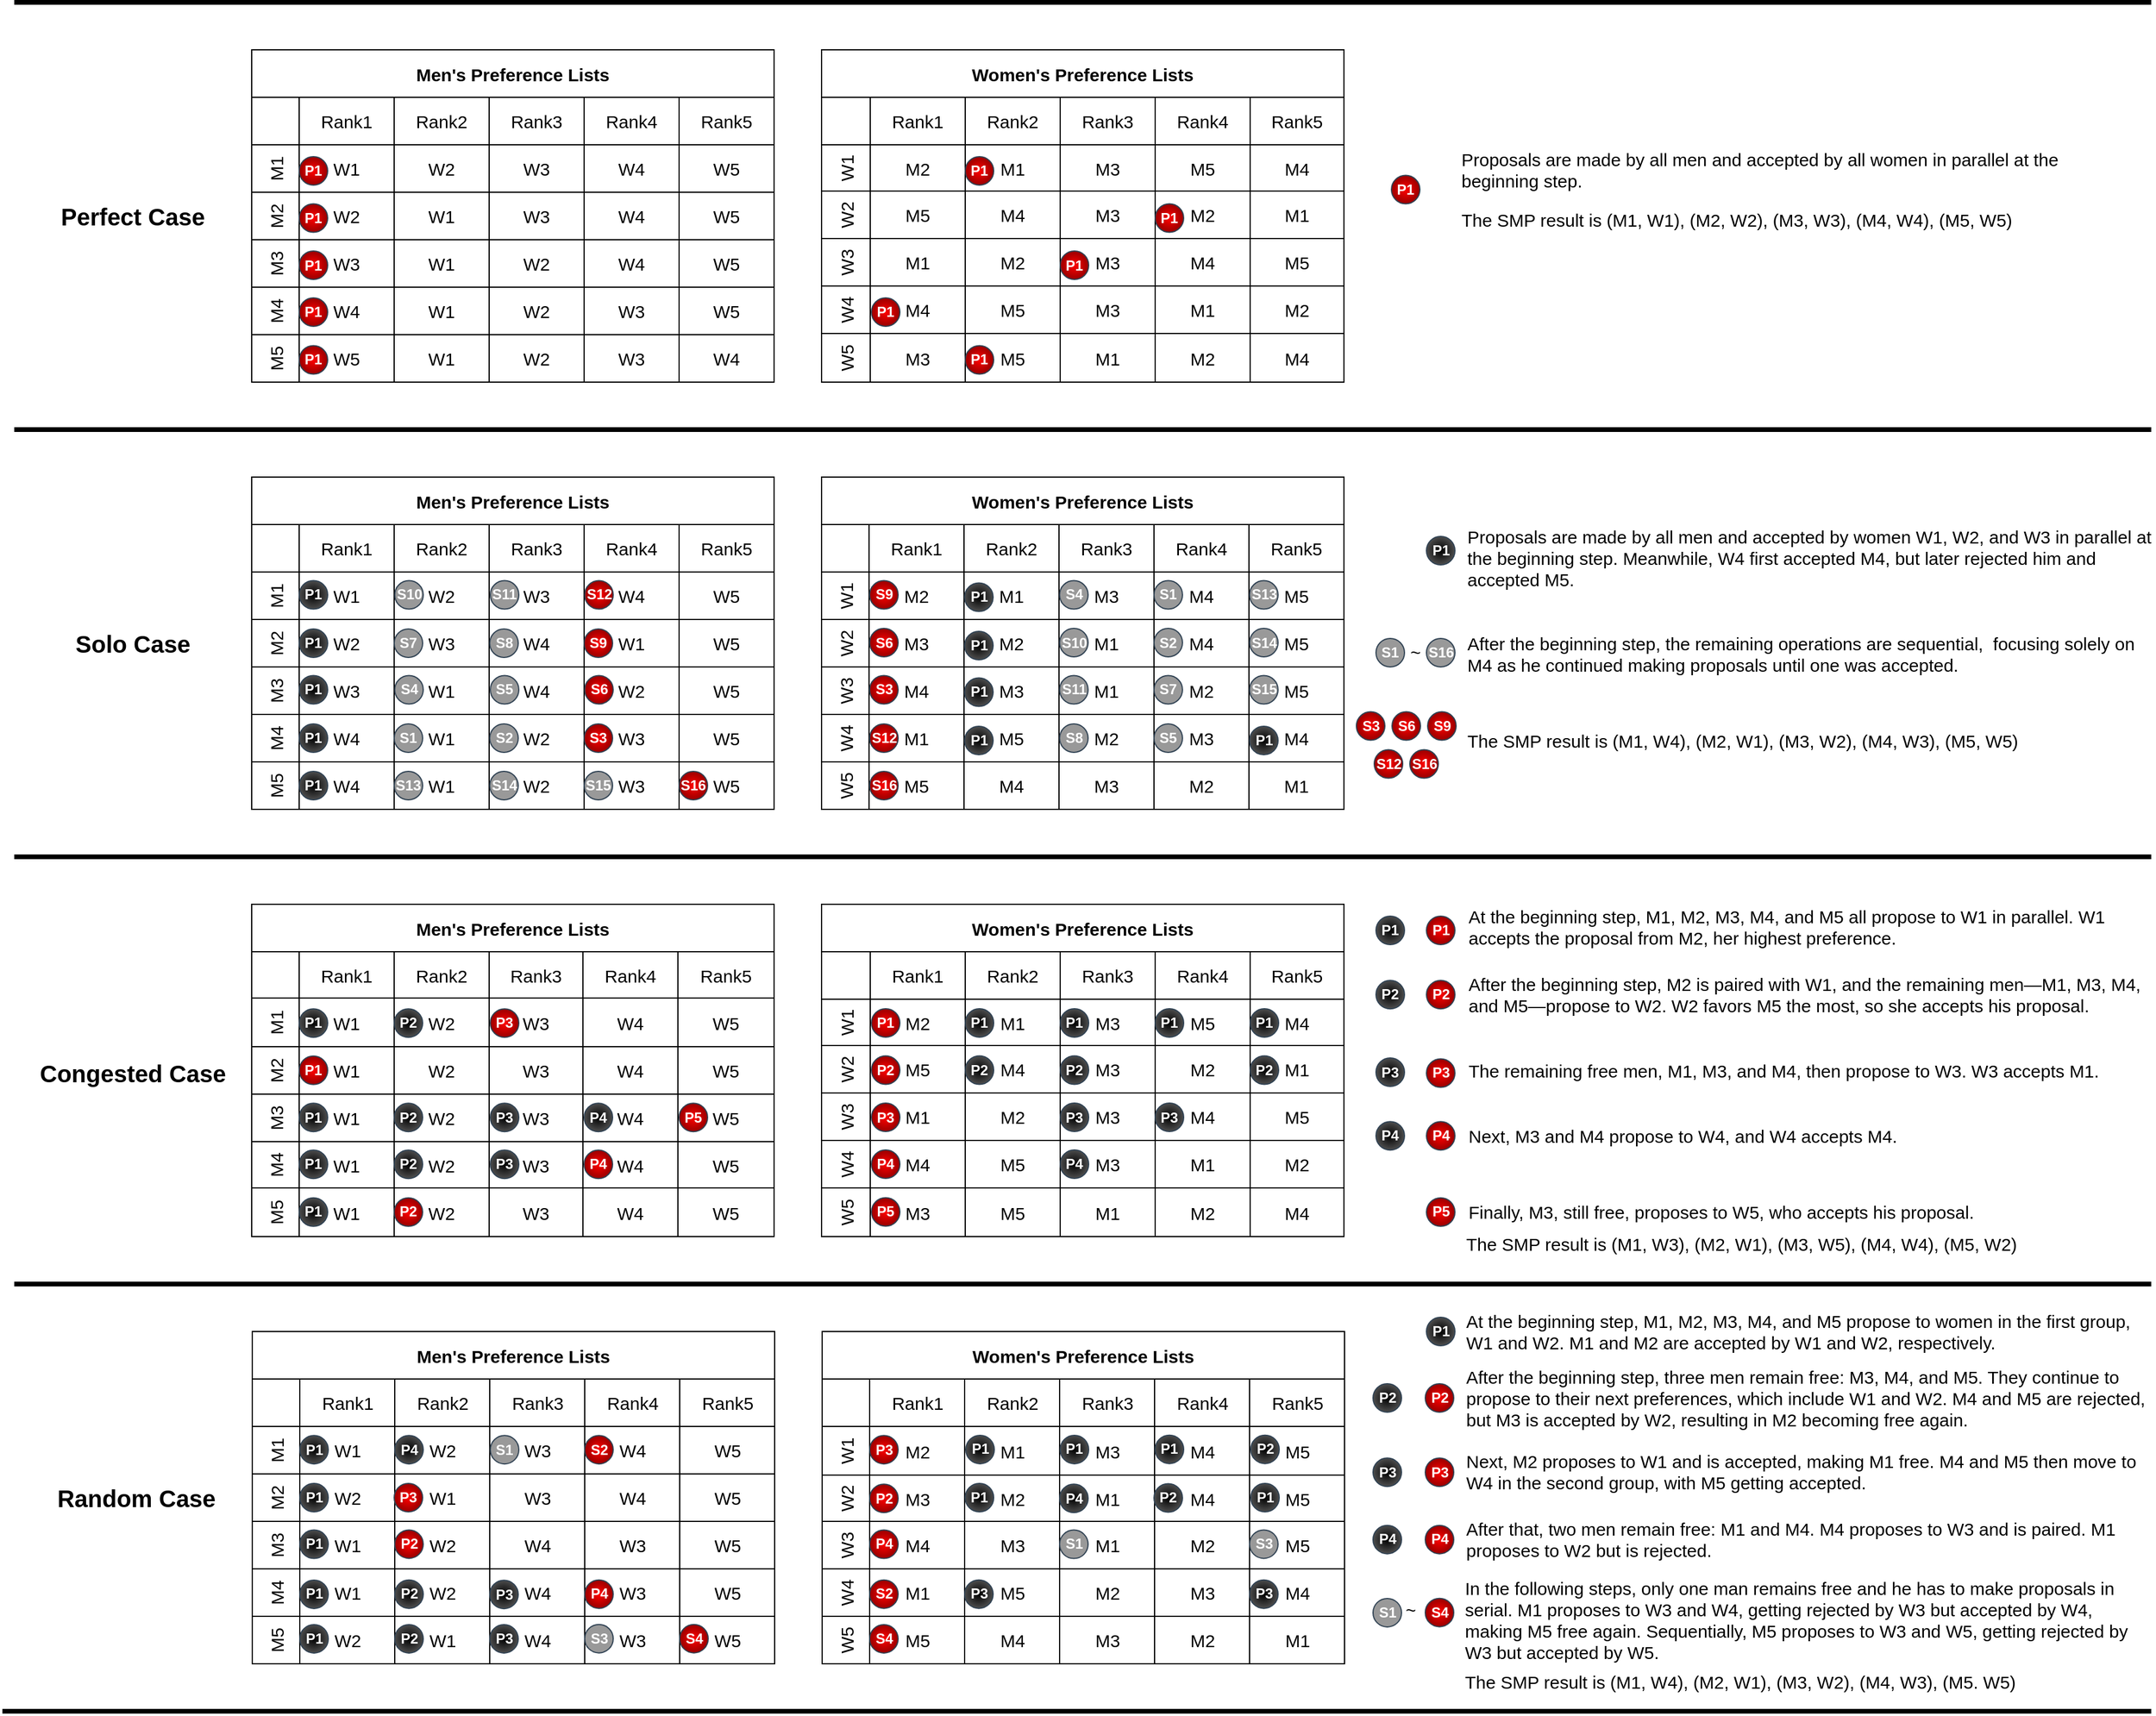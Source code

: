 <mxfile version="24.6.4" type="github">
  <diagram name="Page-1" id="m4M4dx9sahxK60scS4Uc">
    <mxGraphModel dx="6151" dy="3178" grid="1" gridSize="10" guides="1" tooltips="1" connect="1" arrows="1" fold="1" page="1" pageScale="1" pageWidth="827" pageHeight="1169" math="0" shadow="0">
      <root>
        <mxCell id="0" />
        <mxCell id="1" parent="0" />
        <mxCell id="DWixJPAQ0BR6DAgl4GW2-1" value="Men&#39;s Preference Lists" style="shape=table;startSize=40;container=1;collapsible=0;childLayout=tableLayout;resizeLast=0;resizeLastRow=0;fontStyle=1;fontSize=15;" vertex="1" parent="1">
          <mxGeometry x="-271" y="-40" width="440" height="280.0" as="geometry" />
        </mxCell>
        <mxCell id="DWixJPAQ0BR6DAgl4GW2-2" value="" style="shape=tableRow;horizontal=0;startSize=40;swimlaneHead=0;swimlaneBody=0;strokeColor=inherit;top=0;left=0;bottom=0;right=0;collapsible=0;dropTarget=0;fillColor=none;points=[[0,0.5],[1,0.5]];portConstraint=eastwest;fontSize=15;" vertex="1" parent="DWixJPAQ0BR6DAgl4GW2-1">
          <mxGeometry y="40" width="440" height="39" as="geometry" />
        </mxCell>
        <mxCell id="DWixJPAQ0BR6DAgl4GW2-3" value="Rank1" style="shape=partialRectangle;html=1;whiteSpace=wrap;connectable=0;strokeColor=inherit;overflow=hidden;fillColor=none;top=0;left=0;bottom=0;right=0;pointerEvents=1;fontSize=15;" vertex="1" parent="DWixJPAQ0BR6DAgl4GW2-2">
          <mxGeometry x="40" width="80" height="39" as="geometry">
            <mxRectangle width="80" height="39" as="alternateBounds" />
          </mxGeometry>
        </mxCell>
        <mxCell id="DWixJPAQ0BR6DAgl4GW2-4" value="Rank2" style="shape=partialRectangle;html=1;whiteSpace=wrap;connectable=0;strokeColor=inherit;overflow=hidden;fillColor=none;top=0;left=0;bottom=0;right=0;pointerEvents=1;fontSize=15;" vertex="1" parent="DWixJPAQ0BR6DAgl4GW2-2">
          <mxGeometry x="120" width="80" height="39" as="geometry">
            <mxRectangle width="80" height="39" as="alternateBounds" />
          </mxGeometry>
        </mxCell>
        <mxCell id="DWixJPAQ0BR6DAgl4GW2-5" value="Rank3" style="shape=partialRectangle;html=1;whiteSpace=wrap;connectable=0;strokeColor=inherit;overflow=hidden;fillColor=none;top=0;left=0;bottom=0;right=0;pointerEvents=1;strokeWidth=1;resizeWidth=1;resizeHeight=1;fontSize=15;" vertex="1" parent="DWixJPAQ0BR6DAgl4GW2-2">
          <mxGeometry x="200" width="79" height="39" as="geometry">
            <mxRectangle width="79" height="39" as="alternateBounds" />
          </mxGeometry>
        </mxCell>
        <mxCell id="DWixJPAQ0BR6DAgl4GW2-6" value="Rank4" style="shape=partialRectangle;html=1;whiteSpace=wrap;connectable=0;strokeColor=inherit;overflow=hidden;fillColor=none;top=0;left=0;bottom=0;right=0;pointerEvents=1;strokeWidth=1;resizeWidth=1;resizeHeight=1;fontSize=15;" vertex="1" parent="DWixJPAQ0BR6DAgl4GW2-2">
          <mxGeometry x="279" width="80" height="39" as="geometry">
            <mxRectangle width="80" height="39" as="alternateBounds" />
          </mxGeometry>
        </mxCell>
        <mxCell id="DWixJPAQ0BR6DAgl4GW2-7" value="Rank5" style="shape=partialRectangle;html=1;whiteSpace=wrap;connectable=0;strokeColor=inherit;overflow=hidden;fillColor=none;top=0;left=0;bottom=0;right=0;pointerEvents=1;strokeWidth=1;resizeWidth=1;resizeHeight=1;fontSize=15;" vertex="1" parent="DWixJPAQ0BR6DAgl4GW2-2">
          <mxGeometry x="359" width="81" height="39" as="geometry">
            <mxRectangle width="81" height="39" as="alternateBounds" />
          </mxGeometry>
        </mxCell>
        <mxCell id="DWixJPAQ0BR6DAgl4GW2-8" value="M1" style="shape=tableRow;horizontal=0;startSize=40;swimlaneHead=0;swimlaneBody=0;strokeColor=inherit;top=0;left=0;bottom=0;right=0;collapsible=0;dropTarget=0;fillColor=none;points=[[0,0.5],[1,0.5]];portConstraint=eastwest;fontSize=15;" vertex="1" parent="DWixJPAQ0BR6DAgl4GW2-1">
          <mxGeometry y="79" width="440" height="41" as="geometry" />
        </mxCell>
        <mxCell id="DWixJPAQ0BR6DAgl4GW2-9" value="W1" style="shape=partialRectangle;html=1;whiteSpace=wrap;connectable=0;overflow=hidden;top=0;left=0;bottom=0;right=0;pointerEvents=1;strokeColor=default;fillColor=none;fontSize=15;" vertex="1" parent="DWixJPAQ0BR6DAgl4GW2-8">
          <mxGeometry x="40" width="80" height="41" as="geometry">
            <mxRectangle width="80" height="41" as="alternateBounds" />
          </mxGeometry>
        </mxCell>
        <mxCell id="DWixJPAQ0BR6DAgl4GW2-10" value="W2" style="shape=partialRectangle;html=1;whiteSpace=wrap;connectable=0;overflow=hidden;top=0;left=0;bottom=0;right=0;pointerEvents=1;fillColor=none;labelBackgroundColor=none;labelBorderColor=none;strokeColor=default;shadow=0;resizable=1;resizeWidth=0;metaEdit=0;backgroundOutline=0;fontSize=15;" vertex="1" parent="DWixJPAQ0BR6DAgl4GW2-8">
          <mxGeometry x="120" width="80" height="41" as="geometry">
            <mxRectangle width="80" height="41" as="alternateBounds" />
          </mxGeometry>
        </mxCell>
        <mxCell id="DWixJPAQ0BR6DAgl4GW2-11" value="W3" style="shape=partialRectangle;html=1;whiteSpace=wrap;connectable=0;overflow=hidden;top=0;left=0;bottom=0;right=0;pointerEvents=1;fillColor=none;fontSize=15;" vertex="1" parent="DWixJPAQ0BR6DAgl4GW2-8">
          <mxGeometry x="200" width="79" height="41" as="geometry">
            <mxRectangle width="79" height="41" as="alternateBounds" />
          </mxGeometry>
        </mxCell>
        <mxCell id="DWixJPAQ0BR6DAgl4GW2-12" value="W4" style="shape=partialRectangle;html=1;whiteSpace=wrap;connectable=0;overflow=hidden;top=0;left=0;bottom=0;right=0;pointerEvents=1;fillColor=none;fontSize=15;" vertex="1" parent="DWixJPAQ0BR6DAgl4GW2-8">
          <mxGeometry x="279" width="80" height="41" as="geometry">
            <mxRectangle width="80" height="41" as="alternateBounds" />
          </mxGeometry>
        </mxCell>
        <mxCell id="DWixJPAQ0BR6DAgl4GW2-13" value="W5" style="shape=partialRectangle;html=1;whiteSpace=wrap;connectable=0;overflow=hidden;top=0;left=0;bottom=0;right=0;pointerEvents=1;fillColor=none;fontSize=15;" vertex="1" parent="DWixJPAQ0BR6DAgl4GW2-8">
          <mxGeometry x="359" width="81" height="41" as="geometry">
            <mxRectangle width="81" height="41" as="alternateBounds" />
          </mxGeometry>
        </mxCell>
        <mxCell id="DWixJPAQ0BR6DAgl4GW2-14" value="M2" style="shape=tableRow;horizontal=0;startSize=40;swimlaneHead=0;swimlaneBody=0;strokeColor=inherit;top=0;left=0;bottom=0;right=0;collapsible=0;dropTarget=0;fillColor=none;points=[[0,0.5],[1,0.5]];portConstraint=eastwest;fontSize=15;" vertex="1" parent="DWixJPAQ0BR6DAgl4GW2-1">
          <mxGeometry y="120" width="440" height="40" as="geometry" />
        </mxCell>
        <mxCell id="DWixJPAQ0BR6DAgl4GW2-15" value="W1" style="shape=partialRectangle;html=1;whiteSpace=wrap;connectable=0;overflow=hidden;top=0;left=0;bottom=0;right=0;pointerEvents=1;strokeOpacity=100;fillColor=none;fontSize=15;" vertex="1" parent="DWixJPAQ0BR6DAgl4GW2-14">
          <mxGeometry x="40" width="80" height="40" as="geometry">
            <mxRectangle width="80" height="40" as="alternateBounds" />
          </mxGeometry>
        </mxCell>
        <mxCell id="DWixJPAQ0BR6DAgl4GW2-16" value="W2" style="shape=partialRectangle;html=1;whiteSpace=wrap;connectable=0;strokeColor=inherit;overflow=hidden;fillColor=none;top=0;left=0;bottom=0;right=0;pointerEvents=1;fontSize=15;" vertex="1" parent="DWixJPAQ0BR6DAgl4GW2-14">
          <mxGeometry x="120" width="80" height="40" as="geometry">
            <mxRectangle width="80" height="40" as="alternateBounds" />
          </mxGeometry>
        </mxCell>
        <mxCell id="DWixJPAQ0BR6DAgl4GW2-17" value="W3" style="shape=partialRectangle;html=1;whiteSpace=wrap;connectable=0;strokeColor=inherit;overflow=hidden;fillColor=none;top=0;left=0;bottom=0;right=0;pointerEvents=1;fontSize=15;" vertex="1" parent="DWixJPAQ0BR6DAgl4GW2-14">
          <mxGeometry x="200" width="79" height="40" as="geometry">
            <mxRectangle width="79" height="40" as="alternateBounds" />
          </mxGeometry>
        </mxCell>
        <mxCell id="DWixJPAQ0BR6DAgl4GW2-18" value="W4" style="shape=partialRectangle;html=1;whiteSpace=wrap;connectable=0;strokeColor=inherit;overflow=hidden;fillColor=none;top=0;left=0;bottom=0;right=0;pointerEvents=1;fontSize=15;" vertex="1" parent="DWixJPAQ0BR6DAgl4GW2-14">
          <mxGeometry x="279" width="80" height="40" as="geometry">
            <mxRectangle width="80" height="40" as="alternateBounds" />
          </mxGeometry>
        </mxCell>
        <mxCell id="DWixJPAQ0BR6DAgl4GW2-19" value="W5" style="shape=partialRectangle;html=1;whiteSpace=wrap;connectable=0;strokeColor=inherit;overflow=hidden;fillColor=none;top=0;left=0;bottom=0;right=0;pointerEvents=1;fontSize=15;" vertex="1" parent="DWixJPAQ0BR6DAgl4GW2-14">
          <mxGeometry x="359" width="81" height="40" as="geometry">
            <mxRectangle width="81" height="40" as="alternateBounds" />
          </mxGeometry>
        </mxCell>
        <mxCell id="DWixJPAQ0BR6DAgl4GW2-20" value="M3" style="shape=tableRow;horizontal=0;startSize=40;swimlaneHead=0;swimlaneBody=0;strokeColor=inherit;top=0;left=0;bottom=0;right=0;collapsible=0;dropTarget=0;fillColor=none;points=[[0,0.5],[1,0.5]];portConstraint=eastwest;fontSize=15;" vertex="1" parent="DWixJPAQ0BR6DAgl4GW2-1">
          <mxGeometry y="160" width="440" height="40" as="geometry" />
        </mxCell>
        <mxCell id="DWixJPAQ0BR6DAgl4GW2-21" value="W1" style="shape=partialRectangle;html=1;whiteSpace=wrap;connectable=0;overflow=hidden;top=0;left=0;bottom=0;right=0;pointerEvents=1;fillColor=none;fontSize=15;" vertex="1" parent="DWixJPAQ0BR6DAgl4GW2-20">
          <mxGeometry x="40" width="80" height="40" as="geometry">
            <mxRectangle width="80" height="40" as="alternateBounds" />
          </mxGeometry>
        </mxCell>
        <mxCell id="DWixJPAQ0BR6DAgl4GW2-22" value="W2" style="shape=partialRectangle;html=1;whiteSpace=wrap;connectable=0;overflow=hidden;top=0;left=0;bottom=0;right=0;pointerEvents=1;fillColor=none;fontSize=15;" vertex="1" parent="DWixJPAQ0BR6DAgl4GW2-20">
          <mxGeometry x="120" width="80" height="40" as="geometry">
            <mxRectangle width="80" height="40" as="alternateBounds" />
          </mxGeometry>
        </mxCell>
        <mxCell id="DWixJPAQ0BR6DAgl4GW2-23" value="W3" style="shape=partialRectangle;html=1;whiteSpace=wrap;connectable=0;strokeColor=inherit;overflow=hidden;fillColor=none;top=0;left=0;bottom=0;right=0;pointerEvents=1;fontSize=15;" vertex="1" parent="DWixJPAQ0BR6DAgl4GW2-20">
          <mxGeometry x="200" width="79" height="40" as="geometry">
            <mxRectangle width="79" height="40" as="alternateBounds" />
          </mxGeometry>
        </mxCell>
        <mxCell id="DWixJPAQ0BR6DAgl4GW2-24" value="W4" style="shape=partialRectangle;html=1;whiteSpace=wrap;connectable=0;strokeColor=inherit;overflow=hidden;fillColor=none;top=0;left=0;bottom=0;right=0;pointerEvents=1;fontSize=15;" vertex="1" parent="DWixJPAQ0BR6DAgl4GW2-20">
          <mxGeometry x="279" width="80" height="40" as="geometry">
            <mxRectangle width="80" height="40" as="alternateBounds" />
          </mxGeometry>
        </mxCell>
        <mxCell id="DWixJPAQ0BR6DAgl4GW2-25" value="W5" style="shape=partialRectangle;html=1;whiteSpace=wrap;connectable=0;strokeColor=inherit;overflow=hidden;fillColor=none;top=0;left=0;bottom=0;right=0;pointerEvents=1;fontSize=15;" vertex="1" parent="DWixJPAQ0BR6DAgl4GW2-20">
          <mxGeometry x="359" width="81" height="40" as="geometry">
            <mxRectangle width="81" height="40" as="alternateBounds" />
          </mxGeometry>
        </mxCell>
        <mxCell id="DWixJPAQ0BR6DAgl4GW2-26" value="M4" style="shape=tableRow;horizontal=0;startSize=40;swimlaneHead=0;swimlaneBody=0;strokeColor=inherit;top=0;left=0;bottom=0;right=0;collapsible=0;dropTarget=0;fillColor=none;points=[[0,0.5],[1,0.5]];portConstraint=eastwest;fontSize=15;" vertex="1" parent="DWixJPAQ0BR6DAgl4GW2-1">
          <mxGeometry y="200" width="440" height="39" as="geometry" />
        </mxCell>
        <mxCell id="DWixJPAQ0BR6DAgl4GW2-27" value="W1" style="shape=partialRectangle;html=1;whiteSpace=wrap;connectable=0;overflow=hidden;top=0;left=0;bottom=0;right=0;pointerEvents=1;fillColor=none;fontSize=15;" vertex="1" parent="DWixJPAQ0BR6DAgl4GW2-26">
          <mxGeometry x="40" width="80" height="39" as="geometry">
            <mxRectangle width="80" height="39" as="alternateBounds" />
          </mxGeometry>
        </mxCell>
        <mxCell id="DWixJPAQ0BR6DAgl4GW2-28" value="W2" style="shape=partialRectangle;html=1;whiteSpace=wrap;connectable=0;overflow=hidden;top=0;left=0;bottom=0;right=0;pointerEvents=1;fillColor=none;fontSize=15;" vertex="1" parent="DWixJPAQ0BR6DAgl4GW2-26">
          <mxGeometry x="120" width="80" height="39" as="geometry">
            <mxRectangle width="80" height="39" as="alternateBounds" />
          </mxGeometry>
        </mxCell>
        <mxCell id="DWixJPAQ0BR6DAgl4GW2-29" value="W3" style="shape=partialRectangle;html=1;whiteSpace=wrap;connectable=0;strokeColor=inherit;overflow=hidden;fillColor=none;top=0;left=0;bottom=0;right=0;pointerEvents=1;fontSize=15;" vertex="1" parent="DWixJPAQ0BR6DAgl4GW2-26">
          <mxGeometry x="200" width="79" height="39" as="geometry">
            <mxRectangle width="79" height="39" as="alternateBounds" />
          </mxGeometry>
        </mxCell>
        <mxCell id="DWixJPAQ0BR6DAgl4GW2-30" value="W4" style="shape=partialRectangle;html=1;whiteSpace=wrap;connectable=0;strokeColor=inherit;overflow=hidden;fillColor=none;top=0;left=0;bottom=0;right=0;pointerEvents=1;fontSize=15;" vertex="1" parent="DWixJPAQ0BR6DAgl4GW2-26">
          <mxGeometry x="279" width="80" height="39" as="geometry">
            <mxRectangle width="80" height="39" as="alternateBounds" />
          </mxGeometry>
        </mxCell>
        <mxCell id="DWixJPAQ0BR6DAgl4GW2-31" value="W5" style="shape=partialRectangle;html=1;whiteSpace=wrap;connectable=0;strokeColor=inherit;overflow=hidden;fillColor=none;top=0;left=0;bottom=0;right=0;pointerEvents=1;fontSize=15;" vertex="1" parent="DWixJPAQ0BR6DAgl4GW2-26">
          <mxGeometry x="359" width="81" height="39" as="geometry">
            <mxRectangle width="81" height="39" as="alternateBounds" />
          </mxGeometry>
        </mxCell>
        <mxCell id="DWixJPAQ0BR6DAgl4GW2-32" value="M5" style="shape=tableRow;horizontal=0;startSize=40;swimlaneHead=0;swimlaneBody=0;strokeColor=inherit;top=0;left=0;bottom=0;right=0;collapsible=0;dropTarget=0;fillColor=none;points=[[0,0.5],[1,0.5]];portConstraint=eastwest;fontSize=15;" vertex="1" parent="DWixJPAQ0BR6DAgl4GW2-1">
          <mxGeometry y="239" width="440" height="41" as="geometry" />
        </mxCell>
        <mxCell id="DWixJPAQ0BR6DAgl4GW2-33" value="W1" style="shape=partialRectangle;html=1;whiteSpace=wrap;connectable=0;overflow=hidden;top=0;left=0;bottom=0;right=0;pointerEvents=1;fillColor=none;fontSize=15;" vertex="1" parent="DWixJPAQ0BR6DAgl4GW2-32">
          <mxGeometry x="40" width="80" height="41" as="geometry">
            <mxRectangle width="80" height="41" as="alternateBounds" />
          </mxGeometry>
        </mxCell>
        <mxCell id="DWixJPAQ0BR6DAgl4GW2-34" value="W2" style="shape=partialRectangle;html=1;whiteSpace=wrap;connectable=0;overflow=hidden;top=0;left=0;bottom=0;right=0;pointerEvents=1;fillColor=none;fontSize=15;" vertex="1" parent="DWixJPAQ0BR6DAgl4GW2-32">
          <mxGeometry x="120" width="80" height="41" as="geometry">
            <mxRectangle width="80" height="41" as="alternateBounds" />
          </mxGeometry>
        </mxCell>
        <mxCell id="DWixJPAQ0BR6DAgl4GW2-35" value="W3" style="shape=partialRectangle;html=1;whiteSpace=wrap;connectable=0;strokeColor=inherit;overflow=hidden;fillColor=none;top=0;left=0;bottom=0;right=0;pointerEvents=1;fontSize=15;" vertex="1" parent="DWixJPAQ0BR6DAgl4GW2-32">
          <mxGeometry x="200" width="79" height="41" as="geometry">
            <mxRectangle width="79" height="41" as="alternateBounds" />
          </mxGeometry>
        </mxCell>
        <mxCell id="DWixJPAQ0BR6DAgl4GW2-36" value="W4" style="shape=partialRectangle;html=1;whiteSpace=wrap;connectable=0;strokeColor=inherit;overflow=hidden;fillColor=none;top=0;left=0;bottom=0;right=0;pointerEvents=1;fontSize=15;" vertex="1" parent="DWixJPAQ0BR6DAgl4GW2-32">
          <mxGeometry x="279" width="80" height="41" as="geometry">
            <mxRectangle width="80" height="41" as="alternateBounds" />
          </mxGeometry>
        </mxCell>
        <mxCell id="DWixJPAQ0BR6DAgl4GW2-37" value="W5" style="shape=partialRectangle;html=1;whiteSpace=wrap;connectable=0;strokeColor=inherit;overflow=hidden;fillColor=none;top=0;left=0;bottom=0;right=0;pointerEvents=1;fontSize=15;" vertex="1" parent="DWixJPAQ0BR6DAgl4GW2-32">
          <mxGeometry x="359" width="81" height="41" as="geometry">
            <mxRectangle width="81" height="41" as="alternateBounds" />
          </mxGeometry>
        </mxCell>
        <mxCell id="DWixJPAQ0BR6DAgl4GW2-38" value="&lt;p style=&quot;&quot;&gt;At the beginning step, M1, M2, M3, M4, and M5 all propose to W1 in parallel. W1 accepts the proposal from M2, her highest preference.&lt;br&gt;&lt;/p&gt;" style="text;strokeColor=none;align=left;fillColor=none;html=1;verticalAlign=middle;whiteSpace=wrap;rounded=0;fontFamily=Helvetica;fontSize=15;fontColor=default;" vertex="1" parent="1">
          <mxGeometry x="751.5" y="-36" width="578.5" height="30" as="geometry" />
        </mxCell>
        <mxCell id="DWixJPAQ0BR6DAgl4GW2-39" value="&lt;p style=&quot;&quot;&gt;After the beginning step, M2 is paired with W1, and the remaining men—M1, M3, M4, and M5—propose to W2. W2 favors M5 the most, so she accepts his proposal.&lt;br&gt;&lt;/p&gt;" style="text;strokeColor=none;align=left;fillColor=none;html=1;verticalAlign=middle;whiteSpace=wrap;rounded=0;fontFamily=Helvetica;fontSize=15;fontColor=default;" vertex="1" parent="1">
          <mxGeometry x="751.5" y="21.13" width="579.5" height="30" as="geometry" />
        </mxCell>
        <mxCell id="DWixJPAQ0BR6DAgl4GW2-40" value="&lt;p style=&quot;&quot;&gt;The remaining free men, M1, M3, and M4, then propose to W3. W3 accepts M1.&lt;br&gt;&lt;/p&gt;" style="text;strokeColor=none;align=left;fillColor=none;html=1;verticalAlign=middle;whiteSpace=wrap;rounded=0;fontFamily=Helvetica;fontSize=15;fontColor=default;" vertex="1" parent="1">
          <mxGeometry x="751.5" y="85" width="539.5" height="30" as="geometry" />
        </mxCell>
        <mxCell id="DWixJPAQ0BR6DAgl4GW2-41" value="&lt;p style=&quot;&quot;&gt;Next, M3 and M4 propose to W4, and W4 accepts M4.&lt;br&gt;&lt;/p&gt;" style="text;strokeColor=none;align=left;fillColor=none;html=1;verticalAlign=middle;whiteSpace=wrap;rounded=0;fontFamily=Helvetica;fontSize=15;fontColor=default;" vertex="1" parent="1">
          <mxGeometry x="751.5" y="140.13" width="439.5" height="30" as="geometry" />
        </mxCell>
        <mxCell id="DWixJPAQ0BR6DAgl4GW2-42" value="&lt;p style=&quot;&quot;&gt;Finally, M3, still free, proposes to W5, who accepts his proposal.&lt;br&gt;&lt;/p&gt;" style="text;strokeColor=none;align=left;fillColor=none;html=1;verticalAlign=middle;whiteSpace=wrap;rounded=0;fontFamily=Helvetica;fontSize=15;fontColor=default;" vertex="1" parent="1">
          <mxGeometry x="751.5" y="204.38" width="439.5" height="30" as="geometry" />
        </mxCell>
        <mxCell id="DWixJPAQ0BR6DAgl4GW2-43" value="Men&#39;s Preference Lists" style="shape=table;startSize=40;container=1;collapsible=0;childLayout=tableLayout;resizeLast=0;resizeLastRow=0;fontStyle=1;fontSize=15;" vertex="1" parent="1">
          <mxGeometry x="-271" y="-400" width="440" height="280.0" as="geometry" />
        </mxCell>
        <mxCell id="DWixJPAQ0BR6DAgl4GW2-44" value="" style="shape=tableRow;horizontal=0;startSize=40;swimlaneHead=0;swimlaneBody=0;strokeColor=inherit;top=0;left=0;bottom=0;right=0;collapsible=0;dropTarget=0;fillColor=none;points=[[0,0.5],[1,0.5]];portConstraint=eastwest;fontSize=15;" vertex="1" parent="DWixJPAQ0BR6DAgl4GW2-43">
          <mxGeometry y="40" width="440" height="40" as="geometry" />
        </mxCell>
        <mxCell id="DWixJPAQ0BR6DAgl4GW2-45" value="Rank1" style="shape=partialRectangle;html=1;whiteSpace=wrap;connectable=0;strokeColor=inherit;overflow=hidden;fillColor=none;top=0;left=0;bottom=0;right=0;pointerEvents=1;fontSize=15;" vertex="1" parent="DWixJPAQ0BR6DAgl4GW2-44">
          <mxGeometry x="40" width="80" height="40" as="geometry">
            <mxRectangle width="80" height="40" as="alternateBounds" />
          </mxGeometry>
        </mxCell>
        <mxCell id="DWixJPAQ0BR6DAgl4GW2-46" value="Rank2" style="shape=partialRectangle;html=1;whiteSpace=wrap;connectable=0;strokeColor=inherit;overflow=hidden;fillColor=none;top=0;left=0;bottom=0;right=0;pointerEvents=1;fontSize=15;" vertex="1" parent="DWixJPAQ0BR6DAgl4GW2-44">
          <mxGeometry x="120" width="80" height="40" as="geometry">
            <mxRectangle width="80" height="40" as="alternateBounds" />
          </mxGeometry>
        </mxCell>
        <mxCell id="DWixJPAQ0BR6DAgl4GW2-47" value="Rank3" style="shape=partialRectangle;html=1;whiteSpace=wrap;connectable=0;strokeColor=inherit;overflow=hidden;fillColor=none;top=0;left=0;bottom=0;right=0;pointerEvents=1;strokeWidth=1;resizeWidth=1;resizeHeight=1;fontSize=15;" vertex="1" parent="DWixJPAQ0BR6DAgl4GW2-44">
          <mxGeometry x="200" width="80" height="40" as="geometry">
            <mxRectangle width="80" height="40" as="alternateBounds" />
          </mxGeometry>
        </mxCell>
        <mxCell id="DWixJPAQ0BR6DAgl4GW2-48" value="Rank4" style="shape=partialRectangle;html=1;whiteSpace=wrap;connectable=0;strokeColor=inherit;overflow=hidden;fillColor=none;top=0;left=0;bottom=0;right=0;pointerEvents=1;strokeWidth=1;resizeWidth=1;resizeHeight=1;fontSize=15;" vertex="1" parent="DWixJPAQ0BR6DAgl4GW2-44">
          <mxGeometry x="280" width="80" height="40" as="geometry">
            <mxRectangle width="80" height="40" as="alternateBounds" />
          </mxGeometry>
        </mxCell>
        <mxCell id="DWixJPAQ0BR6DAgl4GW2-49" value="Rank5" style="shape=partialRectangle;html=1;whiteSpace=wrap;connectable=0;strokeColor=inherit;overflow=hidden;fillColor=none;top=0;left=0;bottom=0;right=0;pointerEvents=1;strokeWidth=1;resizeWidth=1;resizeHeight=1;fontSize=15;" vertex="1" parent="DWixJPAQ0BR6DAgl4GW2-44">
          <mxGeometry x="360" width="80" height="40" as="geometry">
            <mxRectangle width="80" height="40" as="alternateBounds" />
          </mxGeometry>
        </mxCell>
        <mxCell id="DWixJPAQ0BR6DAgl4GW2-50" value="M1" style="shape=tableRow;horizontal=0;startSize=40;swimlaneHead=0;swimlaneBody=0;strokeColor=inherit;top=0;left=0;bottom=0;right=0;collapsible=0;dropTarget=0;fillColor=none;points=[[0,0.5],[1,0.5]];portConstraint=eastwest;fontSize=15;" vertex="1" parent="DWixJPAQ0BR6DAgl4GW2-43">
          <mxGeometry y="80" width="440" height="40" as="geometry" />
        </mxCell>
        <mxCell id="DWixJPAQ0BR6DAgl4GW2-51" value="W1" style="shape=partialRectangle;html=1;whiteSpace=wrap;connectable=0;overflow=hidden;top=0;left=0;bottom=0;right=0;pointerEvents=1;strokeColor=default;fillColor=none;fontSize=15;" vertex="1" parent="DWixJPAQ0BR6DAgl4GW2-50">
          <mxGeometry x="40" width="80" height="40" as="geometry">
            <mxRectangle width="80" height="40" as="alternateBounds" />
          </mxGeometry>
        </mxCell>
        <mxCell id="DWixJPAQ0BR6DAgl4GW2-52" value="W2" style="shape=partialRectangle;html=1;whiteSpace=wrap;connectable=0;overflow=hidden;top=0;left=0;bottom=0;right=0;pointerEvents=1;fillColor=none;labelBackgroundColor=none;labelBorderColor=none;strokeColor=default;shadow=0;resizable=1;resizeWidth=0;metaEdit=0;backgroundOutline=0;fontSize=15;" vertex="1" parent="DWixJPAQ0BR6DAgl4GW2-50">
          <mxGeometry x="120" width="80" height="40" as="geometry">
            <mxRectangle width="80" height="40" as="alternateBounds" />
          </mxGeometry>
        </mxCell>
        <mxCell id="DWixJPAQ0BR6DAgl4GW2-53" value="W3" style="shape=partialRectangle;html=1;whiteSpace=wrap;connectable=0;overflow=hidden;top=0;left=0;bottom=0;right=0;pointerEvents=1;fillColor=none;fontSize=15;" vertex="1" parent="DWixJPAQ0BR6DAgl4GW2-50">
          <mxGeometry x="200" width="80" height="40" as="geometry">
            <mxRectangle width="80" height="40" as="alternateBounds" />
          </mxGeometry>
        </mxCell>
        <mxCell id="DWixJPAQ0BR6DAgl4GW2-54" value="W4" style="shape=partialRectangle;html=1;whiteSpace=wrap;connectable=0;overflow=hidden;top=0;left=0;bottom=0;right=0;pointerEvents=1;fillColor=none;fontSize=15;" vertex="1" parent="DWixJPAQ0BR6DAgl4GW2-50">
          <mxGeometry x="280" width="80" height="40" as="geometry">
            <mxRectangle width="80" height="40" as="alternateBounds" />
          </mxGeometry>
        </mxCell>
        <mxCell id="DWixJPAQ0BR6DAgl4GW2-55" value="W5" style="shape=partialRectangle;html=1;whiteSpace=wrap;connectable=0;overflow=hidden;top=0;left=0;bottom=0;right=0;pointerEvents=1;fillColor=none;fontSize=15;" vertex="1" parent="DWixJPAQ0BR6DAgl4GW2-50">
          <mxGeometry x="360" width="80" height="40" as="geometry">
            <mxRectangle width="80" height="40" as="alternateBounds" />
          </mxGeometry>
        </mxCell>
        <mxCell id="DWixJPAQ0BR6DAgl4GW2-56" value="M2" style="shape=tableRow;horizontal=0;startSize=40;swimlaneHead=0;swimlaneBody=0;strokeColor=inherit;top=0;left=0;bottom=0;right=0;collapsible=0;dropTarget=0;fillColor=none;points=[[0,0.5],[1,0.5]];portConstraint=eastwest;fontSize=15;" vertex="1" parent="DWixJPAQ0BR6DAgl4GW2-43">
          <mxGeometry y="120" width="440" height="40" as="geometry" />
        </mxCell>
        <mxCell id="DWixJPAQ0BR6DAgl4GW2-57" value="W2" style="shape=partialRectangle;html=1;whiteSpace=wrap;connectable=0;overflow=hidden;top=0;left=0;bottom=0;right=0;pointerEvents=1;strokeOpacity=100;fillColor=none;fontSize=15;" vertex="1" parent="DWixJPAQ0BR6DAgl4GW2-56">
          <mxGeometry x="40" width="80" height="40" as="geometry">
            <mxRectangle width="80" height="40" as="alternateBounds" />
          </mxGeometry>
        </mxCell>
        <mxCell id="DWixJPAQ0BR6DAgl4GW2-58" value="W3" style="shape=partialRectangle;html=1;whiteSpace=wrap;connectable=0;strokeColor=inherit;overflow=hidden;fillColor=none;top=0;left=0;bottom=0;right=0;pointerEvents=1;fontSize=15;" vertex="1" parent="DWixJPAQ0BR6DAgl4GW2-56">
          <mxGeometry x="120" width="80" height="40" as="geometry">
            <mxRectangle width="80" height="40" as="alternateBounds" />
          </mxGeometry>
        </mxCell>
        <mxCell id="DWixJPAQ0BR6DAgl4GW2-59" value="W4" style="shape=partialRectangle;html=1;whiteSpace=wrap;connectable=0;strokeColor=inherit;overflow=hidden;fillColor=none;top=0;left=0;bottom=0;right=0;pointerEvents=1;fontSize=15;" vertex="1" parent="DWixJPAQ0BR6DAgl4GW2-56">
          <mxGeometry x="200" width="80" height="40" as="geometry">
            <mxRectangle width="80" height="40" as="alternateBounds" />
          </mxGeometry>
        </mxCell>
        <mxCell id="DWixJPAQ0BR6DAgl4GW2-60" value="W1" style="shape=partialRectangle;html=1;whiteSpace=wrap;connectable=0;strokeColor=inherit;overflow=hidden;fillColor=none;top=0;left=0;bottom=0;right=0;pointerEvents=1;fontSize=15;" vertex="1" parent="DWixJPAQ0BR6DAgl4GW2-56">
          <mxGeometry x="280" width="80" height="40" as="geometry">
            <mxRectangle width="80" height="40" as="alternateBounds" />
          </mxGeometry>
        </mxCell>
        <mxCell id="DWixJPAQ0BR6DAgl4GW2-61" value="W5" style="shape=partialRectangle;html=1;whiteSpace=wrap;connectable=0;strokeColor=inherit;overflow=hidden;fillColor=none;top=0;left=0;bottom=0;right=0;pointerEvents=1;fontSize=15;" vertex="1" parent="DWixJPAQ0BR6DAgl4GW2-56">
          <mxGeometry x="360" width="80" height="40" as="geometry">
            <mxRectangle width="80" height="40" as="alternateBounds" />
          </mxGeometry>
        </mxCell>
        <mxCell id="DWixJPAQ0BR6DAgl4GW2-62" value="M3" style="shape=tableRow;horizontal=0;startSize=40;swimlaneHead=0;swimlaneBody=0;strokeColor=inherit;top=0;left=0;bottom=0;right=0;collapsible=0;dropTarget=0;fillColor=none;points=[[0,0.5],[1,0.5]];portConstraint=eastwest;fontSize=15;" vertex="1" parent="DWixJPAQ0BR6DAgl4GW2-43">
          <mxGeometry y="160" width="440" height="40" as="geometry" />
        </mxCell>
        <mxCell id="DWixJPAQ0BR6DAgl4GW2-63" value="W3" style="shape=partialRectangle;html=1;whiteSpace=wrap;connectable=0;overflow=hidden;top=0;left=0;bottom=0;right=0;pointerEvents=1;fillColor=none;fontSize=15;" vertex="1" parent="DWixJPAQ0BR6DAgl4GW2-62">
          <mxGeometry x="40" width="80" height="40" as="geometry">
            <mxRectangle width="80" height="40" as="alternateBounds" />
          </mxGeometry>
        </mxCell>
        <mxCell id="DWixJPAQ0BR6DAgl4GW2-64" value="W1" style="shape=partialRectangle;html=1;whiteSpace=wrap;connectable=0;overflow=hidden;top=0;left=0;bottom=0;right=0;pointerEvents=1;fillColor=none;fontSize=15;" vertex="1" parent="DWixJPAQ0BR6DAgl4GW2-62">
          <mxGeometry x="120" width="80" height="40" as="geometry">
            <mxRectangle width="80" height="40" as="alternateBounds" />
          </mxGeometry>
        </mxCell>
        <mxCell id="DWixJPAQ0BR6DAgl4GW2-65" value="W4" style="shape=partialRectangle;html=1;whiteSpace=wrap;connectable=0;strokeColor=inherit;overflow=hidden;fillColor=none;top=0;left=0;bottom=0;right=0;pointerEvents=1;fontSize=15;" vertex="1" parent="DWixJPAQ0BR6DAgl4GW2-62">
          <mxGeometry x="200" width="80" height="40" as="geometry">
            <mxRectangle width="80" height="40" as="alternateBounds" />
          </mxGeometry>
        </mxCell>
        <mxCell id="DWixJPAQ0BR6DAgl4GW2-66" value="W2" style="shape=partialRectangle;html=1;whiteSpace=wrap;connectable=0;strokeColor=inherit;overflow=hidden;fillColor=none;top=0;left=0;bottom=0;right=0;pointerEvents=1;fontSize=15;" vertex="1" parent="DWixJPAQ0BR6DAgl4GW2-62">
          <mxGeometry x="280" width="80" height="40" as="geometry">
            <mxRectangle width="80" height="40" as="alternateBounds" />
          </mxGeometry>
        </mxCell>
        <mxCell id="DWixJPAQ0BR6DAgl4GW2-67" value="W5" style="shape=partialRectangle;html=1;whiteSpace=wrap;connectable=0;strokeColor=inherit;overflow=hidden;fillColor=none;top=0;left=0;bottom=0;right=0;pointerEvents=1;fontSize=15;" vertex="1" parent="DWixJPAQ0BR6DAgl4GW2-62">
          <mxGeometry x="360" width="80" height="40" as="geometry">
            <mxRectangle width="80" height="40" as="alternateBounds" />
          </mxGeometry>
        </mxCell>
        <mxCell id="DWixJPAQ0BR6DAgl4GW2-68" value="M4" style="shape=tableRow;horizontal=0;startSize=40;swimlaneHead=0;swimlaneBody=0;strokeColor=inherit;top=0;left=0;bottom=0;right=0;collapsible=0;dropTarget=0;fillColor=none;points=[[0,0.5],[1,0.5]];portConstraint=eastwest;fontSize=15;" vertex="1" parent="DWixJPAQ0BR6DAgl4GW2-43">
          <mxGeometry y="200" width="440" height="40" as="geometry" />
        </mxCell>
        <mxCell id="DWixJPAQ0BR6DAgl4GW2-69" value="W4" style="shape=partialRectangle;html=1;whiteSpace=wrap;connectable=0;overflow=hidden;top=0;left=0;bottom=0;right=0;pointerEvents=1;fillColor=none;fontSize=15;" vertex="1" parent="DWixJPAQ0BR6DAgl4GW2-68">
          <mxGeometry x="40" width="80" height="40" as="geometry">
            <mxRectangle width="80" height="40" as="alternateBounds" />
          </mxGeometry>
        </mxCell>
        <mxCell id="DWixJPAQ0BR6DAgl4GW2-70" value="W1" style="shape=partialRectangle;html=1;whiteSpace=wrap;connectable=0;overflow=hidden;top=0;left=0;bottom=0;right=0;pointerEvents=1;fillColor=none;fontSize=15;" vertex="1" parent="DWixJPAQ0BR6DAgl4GW2-68">
          <mxGeometry x="120" width="80" height="40" as="geometry">
            <mxRectangle width="80" height="40" as="alternateBounds" />
          </mxGeometry>
        </mxCell>
        <mxCell id="DWixJPAQ0BR6DAgl4GW2-71" value="W2" style="shape=partialRectangle;html=1;whiteSpace=wrap;connectable=0;strokeColor=inherit;overflow=hidden;fillColor=none;top=0;left=0;bottom=0;right=0;pointerEvents=1;fontSize=15;" vertex="1" parent="DWixJPAQ0BR6DAgl4GW2-68">
          <mxGeometry x="200" width="80" height="40" as="geometry">
            <mxRectangle width="80" height="40" as="alternateBounds" />
          </mxGeometry>
        </mxCell>
        <mxCell id="DWixJPAQ0BR6DAgl4GW2-72" value="W3" style="shape=partialRectangle;html=1;whiteSpace=wrap;connectable=0;strokeColor=inherit;overflow=hidden;fillColor=none;top=0;left=0;bottom=0;right=0;pointerEvents=1;fontSize=15;" vertex="1" parent="DWixJPAQ0BR6DAgl4GW2-68">
          <mxGeometry x="280" width="80" height="40" as="geometry">
            <mxRectangle width="80" height="40" as="alternateBounds" />
          </mxGeometry>
        </mxCell>
        <mxCell id="DWixJPAQ0BR6DAgl4GW2-73" value="W5" style="shape=partialRectangle;html=1;whiteSpace=wrap;connectable=0;strokeColor=inherit;overflow=hidden;fillColor=none;top=0;left=0;bottom=0;right=0;pointerEvents=1;fontSize=15;" vertex="1" parent="DWixJPAQ0BR6DAgl4GW2-68">
          <mxGeometry x="360" width="80" height="40" as="geometry">
            <mxRectangle width="80" height="40" as="alternateBounds" />
          </mxGeometry>
        </mxCell>
        <mxCell id="DWixJPAQ0BR6DAgl4GW2-74" value="M5" style="shape=tableRow;horizontal=0;startSize=40;swimlaneHead=0;swimlaneBody=0;strokeColor=inherit;top=0;left=0;bottom=0;right=0;collapsible=0;dropTarget=0;fillColor=none;points=[[0,0.5],[1,0.5]];portConstraint=eastwest;fontSize=15;" vertex="1" parent="DWixJPAQ0BR6DAgl4GW2-43">
          <mxGeometry y="240" width="440" height="40" as="geometry" />
        </mxCell>
        <mxCell id="DWixJPAQ0BR6DAgl4GW2-75" value="W4" style="shape=partialRectangle;html=1;whiteSpace=wrap;connectable=0;overflow=hidden;top=0;left=0;bottom=0;right=0;pointerEvents=1;fillColor=none;fontSize=15;" vertex="1" parent="DWixJPAQ0BR6DAgl4GW2-74">
          <mxGeometry x="40" width="80" height="40" as="geometry">
            <mxRectangle width="80" height="40" as="alternateBounds" />
          </mxGeometry>
        </mxCell>
        <mxCell id="DWixJPAQ0BR6DAgl4GW2-76" value="W1" style="shape=partialRectangle;html=1;whiteSpace=wrap;connectable=0;overflow=hidden;top=0;left=0;bottom=0;right=0;pointerEvents=1;fillColor=none;fontSize=15;" vertex="1" parent="DWixJPAQ0BR6DAgl4GW2-74">
          <mxGeometry x="120" width="80" height="40" as="geometry">
            <mxRectangle width="80" height="40" as="alternateBounds" />
          </mxGeometry>
        </mxCell>
        <mxCell id="DWixJPAQ0BR6DAgl4GW2-77" value="W2" style="shape=partialRectangle;html=1;whiteSpace=wrap;connectable=0;strokeColor=inherit;overflow=hidden;fillColor=none;top=0;left=0;bottom=0;right=0;pointerEvents=1;fontSize=15;" vertex="1" parent="DWixJPAQ0BR6DAgl4GW2-74">
          <mxGeometry x="200" width="80" height="40" as="geometry">
            <mxRectangle width="80" height="40" as="alternateBounds" />
          </mxGeometry>
        </mxCell>
        <mxCell id="DWixJPAQ0BR6DAgl4GW2-78" value="W3" style="shape=partialRectangle;html=1;whiteSpace=wrap;connectable=0;strokeColor=inherit;overflow=hidden;fillColor=none;top=0;left=0;bottom=0;right=0;pointerEvents=1;fontSize=15;" vertex="1" parent="DWixJPAQ0BR6DAgl4GW2-74">
          <mxGeometry x="280" width="80" height="40" as="geometry">
            <mxRectangle width="80" height="40" as="alternateBounds" />
          </mxGeometry>
        </mxCell>
        <mxCell id="DWixJPAQ0BR6DAgl4GW2-79" value="W5" style="shape=partialRectangle;html=1;whiteSpace=wrap;connectable=0;strokeColor=inherit;overflow=hidden;fillColor=none;top=0;left=0;bottom=0;right=0;pointerEvents=1;fontSize=15;" vertex="1" parent="DWixJPAQ0BR6DAgl4GW2-74">
          <mxGeometry x="360" width="80" height="40" as="geometry">
            <mxRectangle width="80" height="40" as="alternateBounds" />
          </mxGeometry>
        </mxCell>
        <mxCell id="DWixJPAQ0BR6DAgl4GW2-80" value="" style="endArrow=none;html=1;rounded=0;strokeWidth=4;" edge="1" parent="1">
          <mxGeometry width="50" height="50" relative="1" as="geometry">
            <mxPoint x="-471" y="-440" as="sourcePoint" />
            <mxPoint x="1329" y="-440" as="targetPoint" />
          </mxGeometry>
        </mxCell>
        <mxCell id="DWixJPAQ0BR6DAgl4GW2-81" value="Men&#39;s Preference Lists" style="shape=table;startSize=40;container=1;collapsible=0;childLayout=tableLayout;resizeLast=0;resizeLastRow=0;fontStyle=1;fontSize=15;" vertex="1" parent="1">
          <mxGeometry x="-271" y="-760" width="440" height="280" as="geometry" />
        </mxCell>
        <mxCell id="DWixJPAQ0BR6DAgl4GW2-82" value="" style="shape=tableRow;horizontal=0;startSize=40;swimlaneHead=0;swimlaneBody=0;strokeColor=inherit;top=0;left=0;bottom=0;right=0;collapsible=0;dropTarget=0;fillColor=none;points=[[0,0.5],[1,0.5]];portConstraint=eastwest;fontSize=15;" vertex="1" parent="DWixJPAQ0BR6DAgl4GW2-81">
          <mxGeometry y="40" width="440" height="40" as="geometry" />
        </mxCell>
        <mxCell id="DWixJPAQ0BR6DAgl4GW2-83" value="Rank1" style="shape=partialRectangle;html=1;whiteSpace=wrap;connectable=0;strokeColor=inherit;overflow=hidden;fillColor=none;top=0;left=0;bottom=0;right=0;pointerEvents=1;fontSize=15;" vertex="1" parent="DWixJPAQ0BR6DAgl4GW2-82">
          <mxGeometry x="40" width="80" height="40" as="geometry">
            <mxRectangle width="80" height="40" as="alternateBounds" />
          </mxGeometry>
        </mxCell>
        <mxCell id="DWixJPAQ0BR6DAgl4GW2-84" value="Rank2" style="shape=partialRectangle;html=1;whiteSpace=wrap;connectable=0;strokeColor=inherit;overflow=hidden;fillColor=none;top=0;left=0;bottom=0;right=0;pointerEvents=1;fontSize=15;" vertex="1" parent="DWixJPAQ0BR6DAgl4GW2-82">
          <mxGeometry x="120" width="80" height="40" as="geometry">
            <mxRectangle width="80" height="40" as="alternateBounds" />
          </mxGeometry>
        </mxCell>
        <mxCell id="DWixJPAQ0BR6DAgl4GW2-85" value="Rank3" style="shape=partialRectangle;html=1;whiteSpace=wrap;connectable=0;strokeColor=inherit;overflow=hidden;fillColor=none;top=0;left=0;bottom=0;right=0;pointerEvents=1;strokeWidth=1;resizeWidth=1;resizeHeight=1;fontSize=15;" vertex="1" parent="DWixJPAQ0BR6DAgl4GW2-82">
          <mxGeometry x="200" width="80" height="40" as="geometry">
            <mxRectangle width="80" height="40" as="alternateBounds" />
          </mxGeometry>
        </mxCell>
        <mxCell id="DWixJPAQ0BR6DAgl4GW2-86" value="Rank4" style="shape=partialRectangle;html=1;whiteSpace=wrap;connectable=0;strokeColor=inherit;overflow=hidden;fillColor=none;top=0;left=0;bottom=0;right=0;pointerEvents=1;strokeWidth=1;resizeWidth=1;resizeHeight=1;fontSize=15;" vertex="1" parent="DWixJPAQ0BR6DAgl4GW2-82">
          <mxGeometry x="280" width="80" height="40" as="geometry">
            <mxRectangle width="80" height="40" as="alternateBounds" />
          </mxGeometry>
        </mxCell>
        <mxCell id="DWixJPAQ0BR6DAgl4GW2-87" value="Rank5" style="shape=partialRectangle;html=1;whiteSpace=wrap;connectable=0;strokeColor=inherit;overflow=hidden;fillColor=none;top=0;left=0;bottom=0;right=0;pointerEvents=1;strokeWidth=1;resizeWidth=1;resizeHeight=1;fontSize=15;" vertex="1" parent="DWixJPAQ0BR6DAgl4GW2-82">
          <mxGeometry x="360" width="80" height="40" as="geometry">
            <mxRectangle width="80" height="40" as="alternateBounds" />
          </mxGeometry>
        </mxCell>
        <mxCell id="DWixJPAQ0BR6DAgl4GW2-88" value="M1" style="shape=tableRow;horizontal=0;startSize=40;swimlaneHead=0;swimlaneBody=0;strokeColor=inherit;top=0;left=0;bottom=0;right=0;collapsible=0;dropTarget=0;fillColor=none;points=[[0,0.5],[1,0.5]];portConstraint=eastwest;fontSize=15;" vertex="1" parent="DWixJPAQ0BR6DAgl4GW2-81">
          <mxGeometry y="80" width="440" height="40" as="geometry" />
        </mxCell>
        <mxCell id="DWixJPAQ0BR6DAgl4GW2-89" value="W1" style="shape=partialRectangle;html=1;whiteSpace=wrap;connectable=0;overflow=hidden;top=0;left=0;bottom=0;right=0;pointerEvents=1;strokeColor=default;fillColor=none;fontSize=15;" vertex="1" parent="DWixJPAQ0BR6DAgl4GW2-88">
          <mxGeometry x="40" width="80" height="40" as="geometry">
            <mxRectangle width="80" height="40" as="alternateBounds" />
          </mxGeometry>
        </mxCell>
        <mxCell id="DWixJPAQ0BR6DAgl4GW2-90" value="W2" style="shape=partialRectangle;html=1;whiteSpace=wrap;connectable=0;overflow=hidden;top=0;left=0;bottom=0;right=0;pointerEvents=1;fillColor=none;labelBackgroundColor=none;labelBorderColor=none;strokeColor=default;shadow=0;resizable=1;resizeWidth=0;metaEdit=0;backgroundOutline=0;fontSize=15;" vertex="1" parent="DWixJPAQ0BR6DAgl4GW2-88">
          <mxGeometry x="120" width="80" height="40" as="geometry">
            <mxRectangle width="80" height="40" as="alternateBounds" />
          </mxGeometry>
        </mxCell>
        <mxCell id="DWixJPAQ0BR6DAgl4GW2-91" value="W3" style="shape=partialRectangle;html=1;whiteSpace=wrap;connectable=0;overflow=hidden;top=0;left=0;bottom=0;right=0;pointerEvents=1;fillColor=none;fontSize=15;" vertex="1" parent="DWixJPAQ0BR6DAgl4GW2-88">
          <mxGeometry x="200" width="80" height="40" as="geometry">
            <mxRectangle width="80" height="40" as="alternateBounds" />
          </mxGeometry>
        </mxCell>
        <mxCell id="DWixJPAQ0BR6DAgl4GW2-92" value="W4" style="shape=partialRectangle;html=1;whiteSpace=wrap;connectable=0;overflow=hidden;top=0;left=0;bottom=0;right=0;pointerEvents=1;fillColor=none;fontSize=15;" vertex="1" parent="DWixJPAQ0BR6DAgl4GW2-88">
          <mxGeometry x="280" width="80" height="40" as="geometry">
            <mxRectangle width="80" height="40" as="alternateBounds" />
          </mxGeometry>
        </mxCell>
        <mxCell id="DWixJPAQ0BR6DAgl4GW2-93" value="W5" style="shape=partialRectangle;html=1;whiteSpace=wrap;connectable=0;overflow=hidden;top=0;left=0;bottom=0;right=0;pointerEvents=1;fillColor=none;fontSize=15;" vertex="1" parent="DWixJPAQ0BR6DAgl4GW2-88">
          <mxGeometry x="360" width="80" height="40" as="geometry">
            <mxRectangle width="80" height="40" as="alternateBounds" />
          </mxGeometry>
        </mxCell>
        <mxCell id="DWixJPAQ0BR6DAgl4GW2-94" value="M2" style="shape=tableRow;horizontal=0;startSize=40;swimlaneHead=0;swimlaneBody=0;strokeColor=inherit;top=0;left=0;bottom=0;right=0;collapsible=0;dropTarget=0;fillColor=none;points=[[0,0.5],[1,0.5]];portConstraint=eastwest;fontSize=15;" vertex="1" parent="DWixJPAQ0BR6DAgl4GW2-81">
          <mxGeometry y="120" width="440" height="40" as="geometry" />
        </mxCell>
        <mxCell id="DWixJPAQ0BR6DAgl4GW2-95" value="W2" style="shape=partialRectangle;html=1;whiteSpace=wrap;connectable=0;overflow=hidden;top=0;left=0;bottom=0;right=0;pointerEvents=1;strokeOpacity=100;fillColor=none;fontSize=15;" vertex="1" parent="DWixJPAQ0BR6DAgl4GW2-94">
          <mxGeometry x="40" width="80" height="40" as="geometry">
            <mxRectangle width="80" height="40" as="alternateBounds" />
          </mxGeometry>
        </mxCell>
        <mxCell id="DWixJPAQ0BR6DAgl4GW2-96" value="W1" style="shape=partialRectangle;html=1;whiteSpace=wrap;connectable=0;strokeColor=inherit;overflow=hidden;fillColor=none;top=0;left=0;bottom=0;right=0;pointerEvents=1;fontSize=15;" vertex="1" parent="DWixJPAQ0BR6DAgl4GW2-94">
          <mxGeometry x="120" width="80" height="40" as="geometry">
            <mxRectangle width="80" height="40" as="alternateBounds" />
          </mxGeometry>
        </mxCell>
        <mxCell id="DWixJPAQ0BR6DAgl4GW2-97" value="W3" style="shape=partialRectangle;html=1;whiteSpace=wrap;connectable=0;strokeColor=inherit;overflow=hidden;fillColor=none;top=0;left=0;bottom=0;right=0;pointerEvents=1;fontSize=15;" vertex="1" parent="DWixJPAQ0BR6DAgl4GW2-94">
          <mxGeometry x="200" width="80" height="40" as="geometry">
            <mxRectangle width="80" height="40" as="alternateBounds" />
          </mxGeometry>
        </mxCell>
        <mxCell id="DWixJPAQ0BR6DAgl4GW2-98" value="W4" style="shape=partialRectangle;html=1;whiteSpace=wrap;connectable=0;strokeColor=inherit;overflow=hidden;fillColor=none;top=0;left=0;bottom=0;right=0;pointerEvents=1;fontSize=15;" vertex="1" parent="DWixJPAQ0BR6DAgl4GW2-94">
          <mxGeometry x="280" width="80" height="40" as="geometry">
            <mxRectangle width="80" height="40" as="alternateBounds" />
          </mxGeometry>
        </mxCell>
        <mxCell id="DWixJPAQ0BR6DAgl4GW2-99" value="W5" style="shape=partialRectangle;html=1;whiteSpace=wrap;connectable=0;strokeColor=inherit;overflow=hidden;fillColor=none;top=0;left=0;bottom=0;right=0;pointerEvents=1;fontSize=15;" vertex="1" parent="DWixJPAQ0BR6DAgl4GW2-94">
          <mxGeometry x="360" width="80" height="40" as="geometry">
            <mxRectangle width="80" height="40" as="alternateBounds" />
          </mxGeometry>
        </mxCell>
        <mxCell id="DWixJPAQ0BR6DAgl4GW2-100" value="M3" style="shape=tableRow;horizontal=0;startSize=40;swimlaneHead=0;swimlaneBody=0;strokeColor=inherit;top=0;left=0;bottom=0;right=0;collapsible=0;dropTarget=0;fillColor=none;points=[[0,0.5],[1,0.5]];portConstraint=eastwest;fontSize=15;" vertex="1" parent="DWixJPAQ0BR6DAgl4GW2-81">
          <mxGeometry y="160" width="440" height="40" as="geometry" />
        </mxCell>
        <mxCell id="DWixJPAQ0BR6DAgl4GW2-101" value="W3" style="shape=partialRectangle;html=1;whiteSpace=wrap;connectable=0;overflow=hidden;top=0;left=0;bottom=0;right=0;pointerEvents=1;fillColor=none;fontSize=15;" vertex="1" parent="DWixJPAQ0BR6DAgl4GW2-100">
          <mxGeometry x="40" width="80" height="40" as="geometry">
            <mxRectangle width="80" height="40" as="alternateBounds" />
          </mxGeometry>
        </mxCell>
        <mxCell id="DWixJPAQ0BR6DAgl4GW2-102" value="W1" style="shape=partialRectangle;html=1;whiteSpace=wrap;connectable=0;overflow=hidden;top=0;left=0;bottom=0;right=0;pointerEvents=1;fillColor=none;fontSize=15;" vertex="1" parent="DWixJPAQ0BR6DAgl4GW2-100">
          <mxGeometry x="120" width="80" height="40" as="geometry">
            <mxRectangle width="80" height="40" as="alternateBounds" />
          </mxGeometry>
        </mxCell>
        <mxCell id="DWixJPAQ0BR6DAgl4GW2-103" value="W2" style="shape=partialRectangle;html=1;whiteSpace=wrap;connectable=0;strokeColor=inherit;overflow=hidden;fillColor=none;top=0;left=0;bottom=0;right=0;pointerEvents=1;fontSize=15;" vertex="1" parent="DWixJPAQ0BR6DAgl4GW2-100">
          <mxGeometry x="200" width="80" height="40" as="geometry">
            <mxRectangle width="80" height="40" as="alternateBounds" />
          </mxGeometry>
        </mxCell>
        <mxCell id="DWixJPAQ0BR6DAgl4GW2-104" value="W4" style="shape=partialRectangle;html=1;whiteSpace=wrap;connectable=0;strokeColor=inherit;overflow=hidden;fillColor=none;top=0;left=0;bottom=0;right=0;pointerEvents=1;fontSize=15;" vertex="1" parent="DWixJPAQ0BR6DAgl4GW2-100">
          <mxGeometry x="280" width="80" height="40" as="geometry">
            <mxRectangle width="80" height="40" as="alternateBounds" />
          </mxGeometry>
        </mxCell>
        <mxCell id="DWixJPAQ0BR6DAgl4GW2-105" value="W5" style="shape=partialRectangle;html=1;whiteSpace=wrap;connectable=0;strokeColor=inherit;overflow=hidden;fillColor=none;top=0;left=0;bottom=0;right=0;pointerEvents=1;fontSize=15;" vertex="1" parent="DWixJPAQ0BR6DAgl4GW2-100">
          <mxGeometry x="360" width="80" height="40" as="geometry">
            <mxRectangle width="80" height="40" as="alternateBounds" />
          </mxGeometry>
        </mxCell>
        <mxCell id="DWixJPAQ0BR6DAgl4GW2-106" value="M4" style="shape=tableRow;horizontal=0;startSize=40;swimlaneHead=0;swimlaneBody=0;strokeColor=inherit;top=0;left=0;bottom=0;right=0;collapsible=0;dropTarget=0;fillColor=none;points=[[0,0.5],[1,0.5]];portConstraint=eastwest;fontSize=15;" vertex="1" parent="DWixJPAQ0BR6DAgl4GW2-81">
          <mxGeometry y="200" width="440" height="40" as="geometry" />
        </mxCell>
        <mxCell id="DWixJPAQ0BR6DAgl4GW2-107" value="W4" style="shape=partialRectangle;html=1;whiteSpace=wrap;connectable=0;overflow=hidden;top=0;left=0;bottom=0;right=0;pointerEvents=1;fillColor=none;fontSize=15;" vertex="1" parent="DWixJPAQ0BR6DAgl4GW2-106">
          <mxGeometry x="40" width="80" height="40" as="geometry">
            <mxRectangle width="80" height="40" as="alternateBounds" />
          </mxGeometry>
        </mxCell>
        <mxCell id="DWixJPAQ0BR6DAgl4GW2-108" value="W1" style="shape=partialRectangle;html=1;whiteSpace=wrap;connectable=0;overflow=hidden;top=0;left=0;bottom=0;right=0;pointerEvents=1;fillColor=none;fontSize=15;" vertex="1" parent="DWixJPAQ0BR6DAgl4GW2-106">
          <mxGeometry x="120" width="80" height="40" as="geometry">
            <mxRectangle width="80" height="40" as="alternateBounds" />
          </mxGeometry>
        </mxCell>
        <mxCell id="DWixJPAQ0BR6DAgl4GW2-109" value="W2" style="shape=partialRectangle;html=1;whiteSpace=wrap;connectable=0;strokeColor=inherit;overflow=hidden;fillColor=none;top=0;left=0;bottom=0;right=0;pointerEvents=1;fontSize=15;" vertex="1" parent="DWixJPAQ0BR6DAgl4GW2-106">
          <mxGeometry x="200" width="80" height="40" as="geometry">
            <mxRectangle width="80" height="40" as="alternateBounds" />
          </mxGeometry>
        </mxCell>
        <mxCell id="DWixJPAQ0BR6DAgl4GW2-110" value="W3" style="shape=partialRectangle;html=1;whiteSpace=wrap;connectable=0;strokeColor=inherit;overflow=hidden;fillColor=none;top=0;left=0;bottom=0;right=0;pointerEvents=1;fontSize=15;" vertex="1" parent="DWixJPAQ0BR6DAgl4GW2-106">
          <mxGeometry x="280" width="80" height="40" as="geometry">
            <mxRectangle width="80" height="40" as="alternateBounds" />
          </mxGeometry>
        </mxCell>
        <mxCell id="DWixJPAQ0BR6DAgl4GW2-111" value="W5" style="shape=partialRectangle;html=1;whiteSpace=wrap;connectable=0;strokeColor=inherit;overflow=hidden;fillColor=none;top=0;left=0;bottom=0;right=0;pointerEvents=1;fontSize=15;" vertex="1" parent="DWixJPAQ0BR6DAgl4GW2-106">
          <mxGeometry x="360" width="80" height="40" as="geometry">
            <mxRectangle width="80" height="40" as="alternateBounds" />
          </mxGeometry>
        </mxCell>
        <mxCell id="DWixJPAQ0BR6DAgl4GW2-112" value="M5" style="shape=tableRow;horizontal=0;startSize=40;swimlaneHead=0;swimlaneBody=0;strokeColor=inherit;top=0;left=0;bottom=0;right=0;collapsible=0;dropTarget=0;fillColor=none;points=[[0,0.5],[1,0.5]];portConstraint=eastwest;fontSize=15;" vertex="1" parent="DWixJPAQ0BR6DAgl4GW2-81">
          <mxGeometry y="240" width="440" height="40" as="geometry" />
        </mxCell>
        <mxCell id="DWixJPAQ0BR6DAgl4GW2-113" value="W5" style="shape=partialRectangle;html=1;whiteSpace=wrap;connectable=0;overflow=hidden;top=0;left=0;bottom=0;right=0;pointerEvents=1;fillColor=none;fontSize=15;" vertex="1" parent="DWixJPAQ0BR6DAgl4GW2-112">
          <mxGeometry x="40" width="80" height="40" as="geometry">
            <mxRectangle width="80" height="40" as="alternateBounds" />
          </mxGeometry>
        </mxCell>
        <mxCell id="DWixJPAQ0BR6DAgl4GW2-114" value="W1" style="shape=partialRectangle;html=1;whiteSpace=wrap;connectable=0;overflow=hidden;top=0;left=0;bottom=0;right=0;pointerEvents=1;fillColor=none;fontSize=15;" vertex="1" parent="DWixJPAQ0BR6DAgl4GW2-112">
          <mxGeometry x="120" width="80" height="40" as="geometry">
            <mxRectangle width="80" height="40" as="alternateBounds" />
          </mxGeometry>
        </mxCell>
        <mxCell id="DWixJPAQ0BR6DAgl4GW2-115" value="W2" style="shape=partialRectangle;html=1;whiteSpace=wrap;connectable=0;strokeColor=inherit;overflow=hidden;fillColor=none;top=0;left=0;bottom=0;right=0;pointerEvents=1;fontSize=15;" vertex="1" parent="DWixJPAQ0BR6DAgl4GW2-112">
          <mxGeometry x="200" width="80" height="40" as="geometry">
            <mxRectangle width="80" height="40" as="alternateBounds" />
          </mxGeometry>
        </mxCell>
        <mxCell id="DWixJPAQ0BR6DAgl4GW2-116" value="W3" style="shape=partialRectangle;html=1;whiteSpace=wrap;connectable=0;strokeColor=inherit;overflow=hidden;fillColor=none;top=0;left=0;bottom=0;right=0;pointerEvents=1;fontSize=15;" vertex="1" parent="DWixJPAQ0BR6DAgl4GW2-112">
          <mxGeometry x="280" width="80" height="40" as="geometry">
            <mxRectangle width="80" height="40" as="alternateBounds" />
          </mxGeometry>
        </mxCell>
        <mxCell id="DWixJPAQ0BR6DAgl4GW2-117" value="W4" style="shape=partialRectangle;html=1;whiteSpace=wrap;connectable=0;strokeColor=inherit;overflow=hidden;fillColor=none;top=0;left=0;bottom=0;right=0;pointerEvents=1;fontSize=15;" vertex="1" parent="DWixJPAQ0BR6DAgl4GW2-112">
          <mxGeometry x="360" width="80" height="40" as="geometry">
            <mxRectangle width="80" height="40" as="alternateBounds" />
          </mxGeometry>
        </mxCell>
        <mxCell id="DWixJPAQ0BR6DAgl4GW2-118" value="Women&#39;s Preference Lists" style="shape=table;startSize=40;container=1;collapsible=0;childLayout=tableLayout;resizeLast=0;resizeLastRow=0;fontStyle=1;fontSize=15;" vertex="1" parent="1">
          <mxGeometry x="209" y="-40" width="440" height="280.0" as="geometry" />
        </mxCell>
        <mxCell id="DWixJPAQ0BR6DAgl4GW2-119" value="" style="shape=tableRow;horizontal=0;startSize=41;swimlaneHead=0;swimlaneBody=0;strokeColor=inherit;top=0;left=0;bottom=0;right=0;collapsible=0;dropTarget=0;fillColor=none;points=[[0,0.5],[1,0.5]];portConstraint=eastwest;fontSize=15;" vertex="1" parent="DWixJPAQ0BR6DAgl4GW2-118">
          <mxGeometry y="40" width="440" height="40" as="geometry" />
        </mxCell>
        <mxCell id="DWixJPAQ0BR6DAgl4GW2-120" value="Rank1" style="shape=partialRectangle;html=1;whiteSpace=wrap;connectable=0;strokeColor=inherit;overflow=hidden;fillColor=none;top=0;left=0;bottom=0;right=0;pointerEvents=1;fontSize=15;" vertex="1" parent="DWixJPAQ0BR6DAgl4GW2-119">
          <mxGeometry x="41" width="80" height="40" as="geometry">
            <mxRectangle width="80" height="40" as="alternateBounds" />
          </mxGeometry>
        </mxCell>
        <mxCell id="DWixJPAQ0BR6DAgl4GW2-121" value="Rank2" style="shape=partialRectangle;html=1;whiteSpace=wrap;connectable=0;strokeColor=inherit;overflow=hidden;fillColor=none;top=0;left=0;bottom=0;right=0;pointerEvents=1;fontSize=15;" vertex="1" parent="DWixJPAQ0BR6DAgl4GW2-119">
          <mxGeometry x="121" width="80" height="40" as="geometry">
            <mxRectangle width="80" height="40" as="alternateBounds" />
          </mxGeometry>
        </mxCell>
        <mxCell id="DWixJPAQ0BR6DAgl4GW2-122" value="Rank3" style="shape=partialRectangle;html=1;whiteSpace=wrap;connectable=0;strokeColor=inherit;overflow=hidden;fillColor=none;top=0;left=0;bottom=0;right=0;pointerEvents=1;strokeWidth=1;resizeWidth=1;resizeHeight=1;fontSize=15;" vertex="1" parent="DWixJPAQ0BR6DAgl4GW2-119">
          <mxGeometry x="201" width="80" height="40" as="geometry">
            <mxRectangle width="80" height="40" as="alternateBounds" />
          </mxGeometry>
        </mxCell>
        <mxCell id="DWixJPAQ0BR6DAgl4GW2-123" value="Rank4" style="shape=partialRectangle;html=1;whiteSpace=wrap;connectable=0;strokeColor=inherit;overflow=hidden;fillColor=none;top=0;left=0;bottom=0;right=0;pointerEvents=1;strokeWidth=1;resizeWidth=1;resizeHeight=1;fontSize=15;" vertex="1" parent="DWixJPAQ0BR6DAgl4GW2-119">
          <mxGeometry x="281" width="80" height="40" as="geometry">
            <mxRectangle width="80" height="40" as="alternateBounds" />
          </mxGeometry>
        </mxCell>
        <mxCell id="DWixJPAQ0BR6DAgl4GW2-124" value="Rank5" style="shape=partialRectangle;html=1;whiteSpace=wrap;connectable=0;strokeColor=inherit;overflow=hidden;fillColor=none;top=0;left=0;bottom=0;right=0;pointerEvents=1;strokeWidth=1;resizeWidth=1;resizeHeight=1;fontSize=15;" vertex="1" parent="DWixJPAQ0BR6DAgl4GW2-119">
          <mxGeometry x="361" width="79" height="40" as="geometry">
            <mxRectangle width="79" height="40" as="alternateBounds" />
          </mxGeometry>
        </mxCell>
        <mxCell id="DWixJPAQ0BR6DAgl4GW2-125" value="W1" style="shape=tableRow;horizontal=0;startSize=41;swimlaneHead=0;swimlaneBody=0;strokeColor=inherit;top=0;left=0;bottom=0;right=0;collapsible=0;dropTarget=0;fillColor=none;points=[[0,0.5],[1,0.5]];portConstraint=eastwest;fontSize=15;" vertex="1" parent="DWixJPAQ0BR6DAgl4GW2-118">
          <mxGeometry y="80" width="440" height="39" as="geometry" />
        </mxCell>
        <mxCell id="DWixJPAQ0BR6DAgl4GW2-126" value="M2" style="shape=partialRectangle;html=1;whiteSpace=wrap;connectable=0;overflow=hidden;top=0;left=0;bottom=0;right=0;pointerEvents=1;strokeColor=default;fillColor=none;fontSize=15;" vertex="1" parent="DWixJPAQ0BR6DAgl4GW2-125">
          <mxGeometry x="41" width="80" height="39" as="geometry">
            <mxRectangle width="80" height="39" as="alternateBounds" />
          </mxGeometry>
        </mxCell>
        <mxCell id="DWixJPAQ0BR6DAgl4GW2-127" value="M1" style="shape=partialRectangle;html=1;whiteSpace=wrap;connectable=0;overflow=hidden;top=0;left=0;bottom=0;right=0;pointerEvents=1;fillColor=none;labelBackgroundColor=none;labelBorderColor=none;strokeColor=default;shadow=0;resizable=1;resizeWidth=0;metaEdit=0;backgroundOutline=0;fontSize=15;" vertex="1" parent="DWixJPAQ0BR6DAgl4GW2-125">
          <mxGeometry x="121" width="80" height="39" as="geometry">
            <mxRectangle width="80" height="39" as="alternateBounds" />
          </mxGeometry>
        </mxCell>
        <mxCell id="DWixJPAQ0BR6DAgl4GW2-128" value="M3" style="shape=partialRectangle;html=1;whiteSpace=wrap;connectable=0;overflow=hidden;top=0;left=0;bottom=0;right=0;pointerEvents=1;fillColor=none;fontSize=15;" vertex="1" parent="DWixJPAQ0BR6DAgl4GW2-125">
          <mxGeometry x="201" width="80" height="39" as="geometry">
            <mxRectangle width="80" height="39" as="alternateBounds" />
          </mxGeometry>
        </mxCell>
        <mxCell id="DWixJPAQ0BR6DAgl4GW2-129" value="M5" style="shape=partialRectangle;html=1;whiteSpace=wrap;connectable=0;overflow=hidden;top=0;left=0;bottom=0;right=0;pointerEvents=1;fillColor=none;fontSize=15;" vertex="1" parent="DWixJPAQ0BR6DAgl4GW2-125">
          <mxGeometry x="281" width="80" height="39" as="geometry">
            <mxRectangle width="80" height="39" as="alternateBounds" />
          </mxGeometry>
        </mxCell>
        <mxCell id="DWixJPAQ0BR6DAgl4GW2-130" value="M4" style="shape=partialRectangle;html=1;whiteSpace=wrap;connectable=0;overflow=hidden;top=0;left=0;bottom=0;right=0;pointerEvents=1;fillColor=none;fontSize=15;" vertex="1" parent="DWixJPAQ0BR6DAgl4GW2-125">
          <mxGeometry x="361" width="79" height="39" as="geometry">
            <mxRectangle width="79" height="39" as="alternateBounds" />
          </mxGeometry>
        </mxCell>
        <mxCell id="DWixJPAQ0BR6DAgl4GW2-131" value="W2" style="shape=tableRow;horizontal=0;startSize=41;swimlaneHead=0;swimlaneBody=0;strokeColor=inherit;top=0;left=0;bottom=0;right=0;collapsible=0;dropTarget=0;fillColor=none;points=[[0,0.5],[1,0.5]];portConstraint=eastwest;fontSize=15;" vertex="1" parent="DWixJPAQ0BR6DAgl4GW2-118">
          <mxGeometry y="119" width="440" height="40" as="geometry" />
        </mxCell>
        <mxCell id="DWixJPAQ0BR6DAgl4GW2-132" value="M5" style="shape=partialRectangle;html=1;whiteSpace=wrap;connectable=0;overflow=hidden;top=0;left=0;bottom=0;right=0;pointerEvents=1;strokeOpacity=100;fillColor=none;fontSize=15;" vertex="1" parent="DWixJPAQ0BR6DAgl4GW2-131">
          <mxGeometry x="41" width="80" height="40" as="geometry">
            <mxRectangle width="80" height="40" as="alternateBounds" />
          </mxGeometry>
        </mxCell>
        <mxCell id="DWixJPAQ0BR6DAgl4GW2-133" value="M4" style="shape=partialRectangle;html=1;whiteSpace=wrap;connectable=0;strokeColor=inherit;overflow=hidden;fillColor=none;top=0;left=0;bottom=0;right=0;pointerEvents=1;fontSize=15;" vertex="1" parent="DWixJPAQ0BR6DAgl4GW2-131">
          <mxGeometry x="121" width="80" height="40" as="geometry">
            <mxRectangle width="80" height="40" as="alternateBounds" />
          </mxGeometry>
        </mxCell>
        <mxCell id="DWixJPAQ0BR6DAgl4GW2-134" value="M3" style="shape=partialRectangle;html=1;whiteSpace=wrap;connectable=0;strokeColor=inherit;overflow=hidden;fillColor=none;top=0;left=0;bottom=0;right=0;pointerEvents=1;fontSize=15;" vertex="1" parent="DWixJPAQ0BR6DAgl4GW2-131">
          <mxGeometry x="201" width="80" height="40" as="geometry">
            <mxRectangle width="80" height="40" as="alternateBounds" />
          </mxGeometry>
        </mxCell>
        <mxCell id="DWixJPAQ0BR6DAgl4GW2-135" value="M2" style="shape=partialRectangle;html=1;whiteSpace=wrap;connectable=0;strokeColor=inherit;overflow=hidden;fillColor=none;top=0;left=0;bottom=0;right=0;pointerEvents=1;fontSize=15;" vertex="1" parent="DWixJPAQ0BR6DAgl4GW2-131">
          <mxGeometry x="281" width="80" height="40" as="geometry">
            <mxRectangle width="80" height="40" as="alternateBounds" />
          </mxGeometry>
        </mxCell>
        <mxCell id="DWixJPAQ0BR6DAgl4GW2-136" value="M1" style="shape=partialRectangle;html=1;whiteSpace=wrap;connectable=0;strokeColor=inherit;overflow=hidden;fillColor=none;top=0;left=0;bottom=0;right=0;pointerEvents=1;fontSize=15;" vertex="1" parent="DWixJPAQ0BR6DAgl4GW2-131">
          <mxGeometry x="361" width="79" height="40" as="geometry">
            <mxRectangle width="79" height="40" as="alternateBounds" />
          </mxGeometry>
        </mxCell>
        <mxCell id="DWixJPAQ0BR6DAgl4GW2-137" value="W3" style="shape=tableRow;horizontal=0;startSize=41;swimlaneHead=0;swimlaneBody=0;strokeColor=inherit;top=0;left=0;bottom=0;right=0;collapsible=0;dropTarget=0;fillColor=none;points=[[0,0.5],[1,0.5]];portConstraint=eastwest;fontSize=15;" vertex="1" parent="DWixJPAQ0BR6DAgl4GW2-118">
          <mxGeometry y="159" width="440" height="40" as="geometry" />
        </mxCell>
        <mxCell id="DWixJPAQ0BR6DAgl4GW2-138" value="M1" style="shape=partialRectangle;html=1;whiteSpace=wrap;connectable=0;overflow=hidden;top=0;left=0;bottom=0;right=0;pointerEvents=1;fillColor=none;fontSize=15;" vertex="1" parent="DWixJPAQ0BR6DAgl4GW2-137">
          <mxGeometry x="41" width="80" height="40" as="geometry">
            <mxRectangle width="80" height="40" as="alternateBounds" />
          </mxGeometry>
        </mxCell>
        <mxCell id="DWixJPAQ0BR6DAgl4GW2-139" value="M2" style="shape=partialRectangle;html=1;whiteSpace=wrap;connectable=0;overflow=hidden;top=0;left=0;bottom=0;right=0;pointerEvents=1;fillColor=none;fontSize=15;" vertex="1" parent="DWixJPAQ0BR6DAgl4GW2-137">
          <mxGeometry x="121" width="80" height="40" as="geometry">
            <mxRectangle width="80" height="40" as="alternateBounds" />
          </mxGeometry>
        </mxCell>
        <mxCell id="DWixJPAQ0BR6DAgl4GW2-140" value="M3" style="shape=partialRectangle;html=1;whiteSpace=wrap;connectable=0;strokeColor=inherit;overflow=hidden;fillColor=none;top=0;left=0;bottom=0;right=0;pointerEvents=1;fontSize=15;" vertex="1" parent="DWixJPAQ0BR6DAgl4GW2-137">
          <mxGeometry x="201" width="80" height="40" as="geometry">
            <mxRectangle width="80" height="40" as="alternateBounds" />
          </mxGeometry>
        </mxCell>
        <mxCell id="DWixJPAQ0BR6DAgl4GW2-141" value="M4" style="shape=partialRectangle;html=1;whiteSpace=wrap;connectable=0;strokeColor=inherit;overflow=hidden;fillColor=none;top=0;left=0;bottom=0;right=0;pointerEvents=1;fontSize=15;" vertex="1" parent="DWixJPAQ0BR6DAgl4GW2-137">
          <mxGeometry x="281" width="80" height="40" as="geometry">
            <mxRectangle width="80" height="40" as="alternateBounds" />
          </mxGeometry>
        </mxCell>
        <mxCell id="DWixJPAQ0BR6DAgl4GW2-142" value="M5" style="shape=partialRectangle;html=1;whiteSpace=wrap;connectable=0;strokeColor=inherit;overflow=hidden;fillColor=none;top=0;left=0;bottom=0;right=0;pointerEvents=1;fontSize=15;" vertex="1" parent="DWixJPAQ0BR6DAgl4GW2-137">
          <mxGeometry x="361" width="79" height="40" as="geometry">
            <mxRectangle width="79" height="40" as="alternateBounds" />
          </mxGeometry>
        </mxCell>
        <mxCell id="DWixJPAQ0BR6DAgl4GW2-143" value="W4" style="shape=tableRow;horizontal=0;startSize=41;swimlaneHead=0;swimlaneBody=0;strokeColor=inherit;top=0;left=0;bottom=0;right=0;collapsible=0;dropTarget=0;fillColor=none;points=[[0,0.5],[1,0.5]];portConstraint=eastwest;fontSize=15;" vertex="1" parent="DWixJPAQ0BR6DAgl4GW2-118">
          <mxGeometry y="199" width="440" height="40" as="geometry" />
        </mxCell>
        <mxCell id="DWixJPAQ0BR6DAgl4GW2-144" value="M4" style="shape=partialRectangle;html=1;whiteSpace=wrap;connectable=0;overflow=hidden;top=0;left=0;bottom=0;right=0;pointerEvents=1;fillColor=none;fontSize=15;" vertex="1" parent="DWixJPAQ0BR6DAgl4GW2-143">
          <mxGeometry x="41" width="80" height="40" as="geometry">
            <mxRectangle width="80" height="40" as="alternateBounds" />
          </mxGeometry>
        </mxCell>
        <mxCell id="DWixJPAQ0BR6DAgl4GW2-145" value="M5" style="shape=partialRectangle;html=1;whiteSpace=wrap;connectable=0;overflow=hidden;top=0;left=0;bottom=0;right=0;pointerEvents=1;fillColor=none;fontSize=15;" vertex="1" parent="DWixJPAQ0BR6DAgl4GW2-143">
          <mxGeometry x="121" width="80" height="40" as="geometry">
            <mxRectangle width="80" height="40" as="alternateBounds" />
          </mxGeometry>
        </mxCell>
        <mxCell id="DWixJPAQ0BR6DAgl4GW2-146" value="M3" style="shape=partialRectangle;html=1;whiteSpace=wrap;connectable=0;strokeColor=inherit;overflow=hidden;fillColor=none;top=0;left=0;bottom=0;right=0;pointerEvents=1;fontSize=15;" vertex="1" parent="DWixJPAQ0BR6DAgl4GW2-143">
          <mxGeometry x="201" width="80" height="40" as="geometry">
            <mxRectangle width="80" height="40" as="alternateBounds" />
          </mxGeometry>
        </mxCell>
        <mxCell id="DWixJPAQ0BR6DAgl4GW2-147" value="M1" style="shape=partialRectangle;html=1;whiteSpace=wrap;connectable=0;strokeColor=inherit;overflow=hidden;fillColor=none;top=0;left=0;bottom=0;right=0;pointerEvents=1;fontSize=15;" vertex="1" parent="DWixJPAQ0BR6DAgl4GW2-143">
          <mxGeometry x="281" width="80" height="40" as="geometry">
            <mxRectangle width="80" height="40" as="alternateBounds" />
          </mxGeometry>
        </mxCell>
        <mxCell id="DWixJPAQ0BR6DAgl4GW2-148" value="M2" style="shape=partialRectangle;html=1;whiteSpace=wrap;connectable=0;strokeColor=inherit;overflow=hidden;fillColor=none;top=0;left=0;bottom=0;right=0;pointerEvents=1;fontSize=15;" vertex="1" parent="DWixJPAQ0BR6DAgl4GW2-143">
          <mxGeometry x="361" width="79" height="40" as="geometry">
            <mxRectangle width="79" height="40" as="alternateBounds" />
          </mxGeometry>
        </mxCell>
        <mxCell id="DWixJPAQ0BR6DAgl4GW2-149" value="W5" style="shape=tableRow;horizontal=0;startSize=41;swimlaneHead=0;swimlaneBody=0;strokeColor=inherit;top=0;left=0;bottom=0;right=0;collapsible=0;dropTarget=0;fillColor=none;points=[[0,0.5],[1,0.5]];portConstraint=eastwest;fontSize=15;" vertex="1" parent="DWixJPAQ0BR6DAgl4GW2-118">
          <mxGeometry y="239" width="440" height="41" as="geometry" />
        </mxCell>
        <mxCell id="DWixJPAQ0BR6DAgl4GW2-150" value="M3" style="shape=partialRectangle;html=1;whiteSpace=wrap;connectable=0;overflow=hidden;top=0;left=0;bottom=0;right=0;pointerEvents=1;fillColor=none;fontSize=15;" vertex="1" parent="DWixJPAQ0BR6DAgl4GW2-149">
          <mxGeometry x="41" width="80" height="41" as="geometry">
            <mxRectangle width="80" height="41" as="alternateBounds" />
          </mxGeometry>
        </mxCell>
        <mxCell id="DWixJPAQ0BR6DAgl4GW2-151" value="M5" style="shape=partialRectangle;html=1;whiteSpace=wrap;connectable=0;overflow=hidden;top=0;left=0;bottom=0;right=0;pointerEvents=1;fillColor=none;fontSize=15;" vertex="1" parent="DWixJPAQ0BR6DAgl4GW2-149">
          <mxGeometry x="121" width="80" height="41" as="geometry">
            <mxRectangle width="80" height="41" as="alternateBounds" />
          </mxGeometry>
        </mxCell>
        <mxCell id="DWixJPAQ0BR6DAgl4GW2-152" value="M1" style="shape=partialRectangle;html=1;whiteSpace=wrap;connectable=0;strokeColor=inherit;overflow=hidden;fillColor=none;top=0;left=0;bottom=0;right=0;pointerEvents=1;fontSize=15;" vertex="1" parent="DWixJPAQ0BR6DAgl4GW2-149">
          <mxGeometry x="201" width="80" height="41" as="geometry">
            <mxRectangle width="80" height="41" as="alternateBounds" />
          </mxGeometry>
        </mxCell>
        <mxCell id="DWixJPAQ0BR6DAgl4GW2-153" value="M2" style="shape=partialRectangle;html=1;whiteSpace=wrap;connectable=0;strokeColor=inherit;overflow=hidden;fillColor=none;top=0;left=0;bottom=0;right=0;pointerEvents=1;fontSize=15;" vertex="1" parent="DWixJPAQ0BR6DAgl4GW2-149">
          <mxGeometry x="281" width="80" height="41" as="geometry">
            <mxRectangle width="80" height="41" as="alternateBounds" />
          </mxGeometry>
        </mxCell>
        <mxCell id="DWixJPAQ0BR6DAgl4GW2-154" value="M4" style="shape=partialRectangle;html=1;whiteSpace=wrap;connectable=0;strokeColor=inherit;overflow=hidden;fillColor=none;top=0;left=0;bottom=0;right=0;pointerEvents=1;fontSize=15;" vertex="1" parent="DWixJPAQ0BR6DAgl4GW2-149">
          <mxGeometry x="361" width="79" height="41" as="geometry">
            <mxRectangle width="79" height="41" as="alternateBounds" />
          </mxGeometry>
        </mxCell>
        <mxCell id="DWixJPAQ0BR6DAgl4GW2-155" value="P1" style="ellipse;whiteSpace=wrap;html=1;aspect=fixed;strokeColor=#314354;align=center;verticalAlign=middle;fontFamily=Helvetica;fontSize=12;fillColor=#FF0000;fontColor=#FFFFFF;fillStyle=solid;strokeWidth=1;fontStyle=1;gradientColor=#990000;gradientDirection=radial;" vertex="1" parent="1">
          <mxGeometry x="251" y="48.01" width="24" height="24" as="geometry" />
        </mxCell>
        <mxCell id="DWixJPAQ0BR6DAgl4GW2-156" value="P2" style="ellipse;whiteSpace=wrap;html=1;aspect=fixed;strokeColor=#314354;align=center;verticalAlign=middle;fontFamily=Helvetica;fontSize=12;fillColor=#FF0000;fontColor=#FFFFFF;fillStyle=solid;strokeWidth=1;fontStyle=1;gradientColor=#990000;gradientDirection=radial;" vertex="1" parent="1">
          <mxGeometry x="251" y="87.76" width="24" height="24" as="geometry" />
        </mxCell>
        <mxCell id="DWixJPAQ0BR6DAgl4GW2-157" value="P3" style="ellipse;whiteSpace=wrap;html=1;aspect=fixed;strokeColor=#314354;align=center;verticalAlign=middle;fontFamily=Helvetica;fontSize=12;fillColor=#FF0000;fontColor=#FFFFFF;fillStyle=solid;strokeWidth=1;fontStyle=1;gradientColor=#990000;gradientDirection=radial;" vertex="1" parent="1">
          <mxGeometry x="251" y="127.51" width="24" height="24" as="geometry" />
        </mxCell>
        <mxCell id="DWixJPAQ0BR6DAgl4GW2-158" value="P4" style="ellipse;whiteSpace=wrap;html=1;aspect=fixed;strokeColor=#314354;align=center;verticalAlign=middle;fontFamily=Helvetica;fontSize=12;fillColor=#FF0000;fontColor=#FFFFFF;fillStyle=solid;strokeWidth=1;fontStyle=1;gradientColor=#990000;gradientDirection=radial;" vertex="1" parent="1">
          <mxGeometry x="251" y="167.01" width="24" height="24" as="geometry" />
        </mxCell>
        <mxCell id="DWixJPAQ0BR6DAgl4GW2-159" value="P5" style="ellipse;whiteSpace=wrap;html=1;aspect=fixed;strokeColor=#314354;align=center;verticalAlign=middle;fontFamily=Helvetica;fontSize=12;fillColor=#FF0000;fontColor=#FFFFFF;fillStyle=solid;strokeWidth=1;fontStyle=1;gradientColor=#990000;gradientDirection=radial;" vertex="1" parent="1">
          <mxGeometry x="251" y="207.26" width="24" height="24" as="geometry" />
        </mxCell>
        <mxCell id="DWixJPAQ0BR6DAgl4GW2-160" value="&lt;p style=&quot;&quot;&gt;&lt;span style=&quot;font-size: 15px; font-weight: 400;&quot;&gt;At the beginning step, M1, M2, M3, M4, and M5 propose to women in the first group, W1 and W2. M1 and M2 are accepted by W1 and W2, respectively.&lt;/span&gt;&lt;/p&gt;" style="text;strokeColor=none;align=left;fillColor=none;html=1;verticalAlign=middle;whiteSpace=wrap;rounded=0;fontFamily=Helvetica;fontSize=15;fontColor=default;" vertex="1" parent="1">
          <mxGeometry x="749.5" y="305" width="570" height="30" as="geometry" />
        </mxCell>
        <mxCell id="DWixJPAQ0BR6DAgl4GW2-161" value="&lt;p style=&quot;&quot;&gt;After the beginning step, three men remain free: M3, M4, and M5. They continue to propose to their next preferences, which include W1 and W2. M4 and M5 are rejected, but M3 is accepted by W2, resulting in M2 becoming free again.&lt;br&gt;&lt;/p&gt;" style="text;strokeColor=none;align=left;fillColor=none;html=1;verticalAlign=middle;whiteSpace=wrap;rounded=0;fontFamily=Helvetica;fontSize=15;fontColor=default;" vertex="1" parent="1">
          <mxGeometry x="749.5" y="361" width="579.5" height="30" as="geometry" />
        </mxCell>
        <mxCell id="DWixJPAQ0BR6DAgl4GW2-162" value="&lt;p style=&quot;&quot;&gt;After that, two men remain free: M1 and M4. M4 proposes to W3 and is paired. M1 proposes to W2 but is rejected.&lt;br&gt;&lt;/p&gt;" style="text;strokeColor=none;align=left;fillColor=none;html=1;verticalAlign=middle;whiteSpace=wrap;rounded=0;fontFamily=Helvetica;fontSize=15;fontColor=default;" vertex="1" parent="1">
          <mxGeometry x="749.5" y="480.33" width="578.5" height="30" as="geometry" />
        </mxCell>
        <mxCell id="DWixJPAQ0BR6DAgl4GW2-163" value="&lt;font style=&quot;font-size: 20px;&quot;&gt;&lt;b&gt;Perfect Case&lt;/b&gt;&lt;/font&gt;" style="text;strokeColor=none;align=center;fillColor=none;html=1;verticalAlign=middle;whiteSpace=wrap;rounded=0;" vertex="1" parent="1">
          <mxGeometry x="-451" y="-660.25" width="160" height="80" as="geometry" />
        </mxCell>
        <mxCell id="DWixJPAQ0BR6DAgl4GW2-164" value="&lt;font style=&quot;font-size: 20px;&quot;&gt;&lt;b&gt;Solo Case&lt;/b&gt;&lt;/font&gt;" style="text;strokeColor=none;align=center;fillColor=none;html=1;verticalAlign=middle;whiteSpace=wrap;rounded=0;" vertex="1" parent="1">
          <mxGeometry x="-451" y="-300.5" width="160" height="80" as="geometry" />
        </mxCell>
        <mxCell id="DWixJPAQ0BR6DAgl4GW2-165" value="&lt;font style=&quot;font-size: 20px;&quot;&gt;&lt;b&gt;Congested Case&lt;/b&gt;&lt;/font&gt;" style="text;strokeColor=none;align=center;fillColor=none;html=1;verticalAlign=middle;whiteSpace=wrap;rounded=0;" vertex="1" parent="1">
          <mxGeometry x="-451" y="61.5" width="160" height="80" as="geometry" />
        </mxCell>
        <mxCell id="DWixJPAQ0BR6DAgl4GW2-166" value="P1" style="ellipse;whiteSpace=wrap;html=1;aspect=fixed;strokeColor=#314354;align=center;verticalAlign=middle;fontFamily=Helvetica;fontSize=12;fillColor=#000000;fontColor=#ffffff;gradientColor=#4D4D4D;gradientDirection=radial;fontStyle=1" vertex="1" parent="1">
          <mxGeometry x="-231" y="127.63" width="24" height="24" as="geometry" />
        </mxCell>
        <mxCell id="DWixJPAQ0BR6DAgl4GW2-167" value="P1" style="ellipse;whiteSpace=wrap;html=1;aspect=fixed;strokeColor=#314354;align=center;verticalAlign=middle;fontFamily=Helvetica;fontSize=12;fillColor=#FF0000;fontColor=#FFFFFF;fillStyle=solid;strokeWidth=1;fontStyle=1;gradientColor=#990000;gradientDirection=radial;" vertex="1" parent="1">
          <mxGeometry x="-231" y="87.88" width="24" height="24" as="geometry" />
        </mxCell>
        <mxCell id="DWixJPAQ0BR6DAgl4GW2-168" value="P1" style="ellipse;whiteSpace=wrap;html=1;aspect=fixed;strokeColor=#314354;align=center;verticalAlign=middle;fontFamily=Helvetica;fontSize=12;fillColor=#000000;fontColor=#ffffff;strokeWidth=1;perimeterSpacing=1;gradientColor=#4D4D4D;gradientDirection=radial;fontStyle=1" vertex="1" parent="1">
          <mxGeometry x="-231" y="48.13" width="24" height="24" as="geometry" />
        </mxCell>
        <mxCell id="DWixJPAQ0BR6DAgl4GW2-169" value="P1" style="ellipse;whiteSpace=wrap;html=1;aspect=fixed;strokeColor=#314354;align=center;verticalAlign=middle;fontFamily=Helvetica;fontSize=12;fillColor=#000000;fontColor=#ffffff;gradientColor=#4D4D4D;gradientDirection=radial;fontStyle=1" vertex="1" parent="1">
          <mxGeometry x="-231" y="167.13" width="24" height="24" as="geometry" />
        </mxCell>
        <mxCell id="DWixJPAQ0BR6DAgl4GW2-170" value="P1" style="ellipse;whiteSpace=wrap;html=1;aspect=fixed;strokeColor=#314354;align=center;verticalAlign=middle;fontFamily=Helvetica;fontSize=12;fillColor=#000000;fontColor=#ffffff;gradientColor=#4D4D4D;gradientDirection=radial;fontStyle=1" vertex="1" parent="1">
          <mxGeometry x="-231" y="207.38" width="24" height="24" as="geometry" />
        </mxCell>
        <mxCell id="DWixJPAQ0BR6DAgl4GW2-171" value="" style="endArrow=none;html=1;rounded=0;strokeWidth=4;" edge="1" parent="1">
          <mxGeometry width="50" height="50" relative="1" as="geometry">
            <mxPoint x="-471" y="-80" as="sourcePoint" />
            <mxPoint x="1329" y="-80" as="targetPoint" />
          </mxGeometry>
        </mxCell>
        <mxCell id="DWixJPAQ0BR6DAgl4GW2-172" value="P2" style="ellipse;whiteSpace=wrap;html=1;aspect=fixed;strokeColor=#314354;align=center;verticalAlign=middle;fontFamily=Helvetica;fontSize=12;fillColor=#000000;fontColor=#ffffff;strokeWidth=1;perimeterSpacing=1;gradientColor=#4D4D4D;gradientDirection=radial;fontStyle=1" vertex="1" parent="1">
          <mxGeometry x="-151" y="48.13" width="24" height="24" as="geometry" />
        </mxCell>
        <mxCell id="DWixJPAQ0BR6DAgl4GW2-173" value="P2" style="ellipse;whiteSpace=wrap;html=1;aspect=fixed;strokeColor=#314354;align=center;verticalAlign=middle;fontFamily=Helvetica;fontSize=12;fillColor=#000000;fontColor=#ffffff;strokeWidth=1;perimeterSpacing=1;gradientColor=#4D4D4D;gradientDirection=radial;fontStyle=1" vertex="1" parent="1">
          <mxGeometry x="-151" y="127.63" width="24" height="24" as="geometry" />
        </mxCell>
        <mxCell id="DWixJPAQ0BR6DAgl4GW2-174" value="P2" style="ellipse;whiteSpace=wrap;html=1;aspect=fixed;strokeColor=#314354;align=center;verticalAlign=middle;fontFamily=Helvetica;fontSize=12;fillColor=#000000;fontColor=#ffffff;strokeWidth=1;perimeterSpacing=1;gradientColor=#4D4D4D;gradientDirection=radial;fontStyle=1" vertex="1" parent="1">
          <mxGeometry x="-151" y="167.13" width="24" height="24" as="geometry" />
        </mxCell>
        <mxCell id="DWixJPAQ0BR6DAgl4GW2-175" value="P2" style="ellipse;whiteSpace=wrap;html=1;aspect=fixed;strokeColor=#314354;align=center;verticalAlign=middle;fontFamily=Helvetica;fontSize=12;fillColor=#FF0000;fontColor=#FFFFFF;strokeWidth=1;perimeterSpacing=1;fillStyle=solid;fontStyle=1;gradientColor=#990000;gradientDirection=radial;" vertex="1" parent="1">
          <mxGeometry x="-151" y="207.38" width="24" height="24" as="geometry" />
        </mxCell>
        <mxCell id="DWixJPAQ0BR6DAgl4GW2-176" value="P3" style="ellipse;whiteSpace=wrap;html=1;aspect=fixed;strokeColor=#314354;align=center;verticalAlign=middle;fontFamily=Helvetica;fontSize=12;fillColor=#FF0000;fontColor=#FFFFFF;strokeWidth=1;perimeterSpacing=1;fillStyle=solid;fontStyle=1;gradientColor=#990000;gradientDirection=radial;" vertex="1" parent="1">
          <mxGeometry x="-70" y="48.13" width="24" height="24" as="geometry" />
        </mxCell>
        <mxCell id="DWixJPAQ0BR6DAgl4GW2-177" value="P3" style="ellipse;whiteSpace=wrap;html=1;aspect=fixed;strokeColor=#314354;align=center;verticalAlign=middle;fontFamily=Helvetica;fontSize=12;fillColor=#000000;fontColor=#ffffff;strokeWidth=1;perimeterSpacing=1;gradientColor=#4D4D4D;gradientDirection=radial;fontStyle=1" vertex="1" parent="1">
          <mxGeometry x="-70" y="127.63" width="24" height="24" as="geometry" />
        </mxCell>
        <mxCell id="DWixJPAQ0BR6DAgl4GW2-178" value="P3" style="ellipse;whiteSpace=wrap;html=1;aspect=fixed;strokeColor=#314354;align=center;verticalAlign=middle;fontFamily=Helvetica;fontSize=12;fillColor=#000000;fontColor=#ffffff;strokeWidth=1;perimeterSpacing=1;gradientColor=#4D4D4D;gradientDirection=radial;fontStyle=1" vertex="1" parent="1">
          <mxGeometry x="-70" y="167.13" width="24" height="24" as="geometry" />
        </mxCell>
        <mxCell id="DWixJPAQ0BR6DAgl4GW2-179" value="P4" style="ellipse;whiteSpace=wrap;html=1;aspect=fixed;strokeColor=#314354;align=center;verticalAlign=middle;fontFamily=Helvetica;fontSize=12;fillColor=#000000;fontColor=#ffffff;strokeWidth=1;perimeterSpacing=1;gradientColor=#4D4D4D;gradientDirection=radial;fontStyle=1" vertex="1" parent="1">
          <mxGeometry x="9" y="127.63" width="24" height="24" as="geometry" />
        </mxCell>
        <mxCell id="DWixJPAQ0BR6DAgl4GW2-180" value="P4" style="ellipse;whiteSpace=wrap;html=1;aspect=fixed;strokeColor=#314354;align=center;verticalAlign=middle;fontFamily=Helvetica;fontSize=12;fillColor=#FF0000;fontColor=#FFFFFF;strokeWidth=1;perimeterSpacing=1;fillStyle=solid;fontStyle=1;gradientColor=#990000;gradientDirection=radial;" vertex="1" parent="1">
          <mxGeometry x="9" y="167.13" width="24" height="24" as="geometry" />
        </mxCell>
        <mxCell id="DWixJPAQ0BR6DAgl4GW2-181" value="P5" style="ellipse;whiteSpace=wrap;html=1;aspect=fixed;strokeColor=#314354;align=center;verticalAlign=middle;fontFamily=Helvetica;fontSize=12;fillColor=#FF0000;fontColor=#FFFFFF;strokeWidth=1;perimeterSpacing=1;fillStyle=solid;fontStyle=1;gradientColor=#990000;gradientDirection=radial;" vertex="1" parent="1">
          <mxGeometry x="89" y="127.63" width="24" height="24" as="geometry" />
        </mxCell>
        <mxCell id="DWixJPAQ0BR6DAgl4GW2-182" value="P1" style="ellipse;whiteSpace=wrap;html=1;aspect=fixed;strokeColor=#314354;align=center;verticalAlign=middle;fontFamily=Helvetica;fontSize=12;fillColor=#000000;fontColor=#ffffff;gradientColor=#4D4D4D;gradientDirection=radial;fontStyle=1" vertex="1" parent="1">
          <mxGeometry x="330" y="48.01" width="24" height="24" as="geometry" />
        </mxCell>
        <mxCell id="DWixJPAQ0BR6DAgl4GW2-183" value="P1" style="ellipse;whiteSpace=wrap;html=1;aspect=fixed;strokeColor=#314354;align=center;verticalAlign=middle;fontFamily=Helvetica;fontSize=12;fillColor=#000000;fontColor=#ffffff;gradientColor=#4D4D4D;gradientDirection=radial;fontStyle=1" vertex="1" parent="1">
          <mxGeometry x="410" y="48.01" width="24" height="24" as="geometry" />
        </mxCell>
        <mxCell id="DWixJPAQ0BR6DAgl4GW2-184" value="P1" style="ellipse;whiteSpace=wrap;html=1;aspect=fixed;strokeColor=#314354;align=center;verticalAlign=middle;fontFamily=Helvetica;fontSize=12;fillColor=#000000;fontColor=#ffffff;gradientColor=#4D4D4D;gradientDirection=radial;fontStyle=1" vertex="1" parent="1">
          <mxGeometry x="490" y="48.01" width="24" height="24" as="geometry" />
        </mxCell>
        <mxCell id="DWixJPAQ0BR6DAgl4GW2-185" value="P1" style="ellipse;whiteSpace=wrap;html=1;aspect=fixed;strokeColor=#314354;align=center;verticalAlign=middle;fontFamily=Helvetica;fontSize=12;fillColor=#000000;fontColor=#ffffff;gradientColor=#4D4D4D;gradientDirection=radial;fontStyle=1" vertex="1" parent="1">
          <mxGeometry x="570" y="48.01" width="24" height="24" as="geometry" />
        </mxCell>
        <mxCell id="DWixJPAQ0BR6DAgl4GW2-186" value="P2" style="ellipse;whiteSpace=wrap;html=1;aspect=fixed;strokeColor=#314354;align=center;verticalAlign=middle;fontFamily=Helvetica;fontSize=12;fillColor=#000000;fontColor=#ffffff;gradientColor=#4D4D4D;gradientDirection=radial;fontStyle=1" vertex="1" parent="1">
          <mxGeometry x="330" y="87.76" width="24" height="24" as="geometry" />
        </mxCell>
        <mxCell id="DWixJPAQ0BR6DAgl4GW2-187" value="P2" style="ellipse;whiteSpace=wrap;html=1;aspect=fixed;strokeColor=#314354;align=center;verticalAlign=middle;fontFamily=Helvetica;fontSize=12;fillColor=#000000;fontColor=#ffffff;gradientColor=#4D4D4D;gradientDirection=radial;fontStyle=1" vertex="1" parent="1">
          <mxGeometry x="410" y="87.76" width="24" height="24" as="geometry" />
        </mxCell>
        <mxCell id="DWixJPAQ0BR6DAgl4GW2-188" value="P2" style="ellipse;whiteSpace=wrap;html=1;aspect=fixed;strokeColor=#314354;align=center;verticalAlign=middle;fontFamily=Helvetica;fontSize=12;fillColor=#000000;fontColor=#ffffff;gradientColor=#4D4D4D;gradientDirection=radial;fontStyle=1" vertex="1" parent="1">
          <mxGeometry x="570" y="87.76" width="24" height="24" as="geometry" />
        </mxCell>
        <mxCell id="DWixJPAQ0BR6DAgl4GW2-189" value="P3" style="ellipse;whiteSpace=wrap;html=1;aspect=fixed;strokeColor=#314354;align=center;verticalAlign=middle;fontFamily=Helvetica;fontSize=12;fillColor=#000000;fontColor=#ffffff;gradientColor=#4D4D4D;gradientDirection=radial;fontStyle=1" vertex="1" parent="1">
          <mxGeometry x="410" y="127.51" width="24" height="24" as="geometry" />
        </mxCell>
        <mxCell id="DWixJPAQ0BR6DAgl4GW2-190" value="P3" style="ellipse;whiteSpace=wrap;html=1;aspect=fixed;strokeColor=#314354;align=center;verticalAlign=middle;fontFamily=Helvetica;fontSize=12;fillColor=#000000;fontColor=#ffffff;gradientColor=#4D4D4D;gradientDirection=radial;fontStyle=1" vertex="1" parent="1">
          <mxGeometry x="490" y="127.51" width="24" height="24" as="geometry" />
        </mxCell>
        <mxCell id="DWixJPAQ0BR6DAgl4GW2-191" value="P4" style="ellipse;whiteSpace=wrap;html=1;aspect=fixed;strokeColor=#314354;align=center;verticalAlign=middle;fontFamily=Helvetica;fontSize=12;fillColor=#000000;fontColor=#ffffff;gradientColor=#4D4D4D;gradientDirection=radial;fontStyle=1" vertex="1" parent="1">
          <mxGeometry x="410" y="167.01" width="24" height="24" as="geometry" />
        </mxCell>
        <mxCell id="DWixJPAQ0BR6DAgl4GW2-192" value="Women&#39;s Preference Lists" style="shape=table;startSize=40;container=1;collapsible=0;childLayout=tableLayout;resizeLast=0;resizeLastRow=0;fontStyle=1;fontSize=15;" vertex="1" parent="1">
          <mxGeometry x="209" y="-760" width="440" height="280.0" as="geometry" />
        </mxCell>
        <mxCell id="DWixJPAQ0BR6DAgl4GW2-193" value="" style="shape=tableRow;horizontal=0;startSize=41;swimlaneHead=0;swimlaneBody=0;strokeColor=inherit;top=0;left=0;bottom=0;right=0;collapsible=0;dropTarget=0;fillColor=none;points=[[0,0.5],[1,0.5]];portConstraint=eastwest;fontSize=15;" vertex="1" parent="DWixJPAQ0BR6DAgl4GW2-192">
          <mxGeometry y="40" width="440" height="40" as="geometry" />
        </mxCell>
        <mxCell id="DWixJPAQ0BR6DAgl4GW2-194" value="Rank1" style="shape=partialRectangle;html=1;whiteSpace=wrap;connectable=0;strokeColor=inherit;overflow=hidden;fillColor=none;top=0;left=0;bottom=0;right=0;pointerEvents=1;fontSize=15;" vertex="1" parent="DWixJPAQ0BR6DAgl4GW2-193">
          <mxGeometry x="41" width="80" height="40" as="geometry">
            <mxRectangle width="80" height="40" as="alternateBounds" />
          </mxGeometry>
        </mxCell>
        <mxCell id="DWixJPAQ0BR6DAgl4GW2-195" value="Rank2" style="shape=partialRectangle;html=1;whiteSpace=wrap;connectable=0;strokeColor=inherit;overflow=hidden;fillColor=none;top=0;left=0;bottom=0;right=0;pointerEvents=1;fontSize=15;" vertex="1" parent="DWixJPAQ0BR6DAgl4GW2-193">
          <mxGeometry x="121" width="80" height="40" as="geometry">
            <mxRectangle width="80" height="40" as="alternateBounds" />
          </mxGeometry>
        </mxCell>
        <mxCell id="DWixJPAQ0BR6DAgl4GW2-196" value="Rank3" style="shape=partialRectangle;html=1;whiteSpace=wrap;connectable=0;strokeColor=inherit;overflow=hidden;fillColor=none;top=0;left=0;bottom=0;right=0;pointerEvents=1;strokeWidth=1;resizeWidth=1;resizeHeight=1;fontSize=15;" vertex="1" parent="DWixJPAQ0BR6DAgl4GW2-193">
          <mxGeometry x="201" width="80" height="40" as="geometry">
            <mxRectangle width="80" height="40" as="alternateBounds" />
          </mxGeometry>
        </mxCell>
        <mxCell id="DWixJPAQ0BR6DAgl4GW2-197" value="Rank4" style="shape=partialRectangle;html=1;whiteSpace=wrap;connectable=0;strokeColor=inherit;overflow=hidden;fillColor=none;top=0;left=0;bottom=0;right=0;pointerEvents=1;strokeWidth=1;resizeWidth=1;resizeHeight=1;fontSize=15;" vertex="1" parent="DWixJPAQ0BR6DAgl4GW2-193">
          <mxGeometry x="281" width="80" height="40" as="geometry">
            <mxRectangle width="80" height="40" as="alternateBounds" />
          </mxGeometry>
        </mxCell>
        <mxCell id="DWixJPAQ0BR6DAgl4GW2-198" value="Rank5" style="shape=partialRectangle;html=1;whiteSpace=wrap;connectable=0;strokeColor=inherit;overflow=hidden;fillColor=none;top=0;left=0;bottom=0;right=0;pointerEvents=1;strokeWidth=1;resizeWidth=1;resizeHeight=1;fontSize=15;" vertex="1" parent="DWixJPAQ0BR6DAgl4GW2-193">
          <mxGeometry x="361" width="79" height="40" as="geometry">
            <mxRectangle width="79" height="40" as="alternateBounds" />
          </mxGeometry>
        </mxCell>
        <mxCell id="DWixJPAQ0BR6DAgl4GW2-199" value="W1" style="shape=tableRow;horizontal=0;startSize=41;swimlaneHead=0;swimlaneBody=0;strokeColor=inherit;top=0;left=0;bottom=0;right=0;collapsible=0;dropTarget=0;fillColor=none;points=[[0,0.5],[1,0.5]];portConstraint=eastwest;fontSize=15;" vertex="1" parent="DWixJPAQ0BR6DAgl4GW2-192">
          <mxGeometry y="80" width="440" height="39" as="geometry" />
        </mxCell>
        <mxCell id="DWixJPAQ0BR6DAgl4GW2-200" value="M2" style="shape=partialRectangle;html=1;whiteSpace=wrap;connectable=0;overflow=hidden;top=0;left=0;bottom=0;right=0;pointerEvents=1;strokeColor=default;fillColor=none;fontSize=15;" vertex="1" parent="DWixJPAQ0BR6DAgl4GW2-199">
          <mxGeometry x="41" width="80" height="39" as="geometry">
            <mxRectangle width="80" height="39" as="alternateBounds" />
          </mxGeometry>
        </mxCell>
        <mxCell id="DWixJPAQ0BR6DAgl4GW2-201" value="M1" style="shape=partialRectangle;html=1;whiteSpace=wrap;connectable=0;overflow=hidden;top=0;left=0;bottom=0;right=0;pointerEvents=1;fillColor=none;labelBackgroundColor=none;labelBorderColor=none;strokeColor=default;shadow=0;resizable=1;resizeWidth=0;metaEdit=0;backgroundOutline=0;fontSize=15;" vertex="1" parent="DWixJPAQ0BR6DAgl4GW2-199">
          <mxGeometry x="121" width="80" height="39" as="geometry">
            <mxRectangle width="80" height="39" as="alternateBounds" />
          </mxGeometry>
        </mxCell>
        <mxCell id="DWixJPAQ0BR6DAgl4GW2-202" value="M3" style="shape=partialRectangle;html=1;whiteSpace=wrap;connectable=0;overflow=hidden;top=0;left=0;bottom=0;right=0;pointerEvents=1;fillColor=none;fontSize=15;" vertex="1" parent="DWixJPAQ0BR6DAgl4GW2-199">
          <mxGeometry x="201" width="80" height="39" as="geometry">
            <mxRectangle width="80" height="39" as="alternateBounds" />
          </mxGeometry>
        </mxCell>
        <mxCell id="DWixJPAQ0BR6DAgl4GW2-203" value="M5" style="shape=partialRectangle;html=1;whiteSpace=wrap;connectable=0;overflow=hidden;top=0;left=0;bottom=0;right=0;pointerEvents=1;fillColor=none;fontSize=15;" vertex="1" parent="DWixJPAQ0BR6DAgl4GW2-199">
          <mxGeometry x="281" width="80" height="39" as="geometry">
            <mxRectangle width="80" height="39" as="alternateBounds" />
          </mxGeometry>
        </mxCell>
        <mxCell id="DWixJPAQ0BR6DAgl4GW2-204" value="M4" style="shape=partialRectangle;html=1;whiteSpace=wrap;connectable=0;overflow=hidden;top=0;left=0;bottom=0;right=0;pointerEvents=1;fillColor=none;fontSize=15;" vertex="1" parent="DWixJPAQ0BR6DAgl4GW2-199">
          <mxGeometry x="361" width="79" height="39" as="geometry">
            <mxRectangle width="79" height="39" as="alternateBounds" />
          </mxGeometry>
        </mxCell>
        <mxCell id="DWixJPAQ0BR6DAgl4GW2-205" value="W2" style="shape=tableRow;horizontal=0;startSize=41;swimlaneHead=0;swimlaneBody=0;strokeColor=inherit;top=0;left=0;bottom=0;right=0;collapsible=0;dropTarget=0;fillColor=none;points=[[0,0.5],[1,0.5]];portConstraint=eastwest;fontSize=15;" vertex="1" parent="DWixJPAQ0BR6DAgl4GW2-192">
          <mxGeometry y="119" width="440" height="40" as="geometry" />
        </mxCell>
        <mxCell id="DWixJPAQ0BR6DAgl4GW2-206" value="M5" style="shape=partialRectangle;html=1;whiteSpace=wrap;connectable=0;overflow=hidden;top=0;left=0;bottom=0;right=0;pointerEvents=1;strokeOpacity=100;fillColor=none;fontSize=15;" vertex="1" parent="DWixJPAQ0BR6DAgl4GW2-205">
          <mxGeometry x="41" width="80" height="40" as="geometry">
            <mxRectangle width="80" height="40" as="alternateBounds" />
          </mxGeometry>
        </mxCell>
        <mxCell id="DWixJPAQ0BR6DAgl4GW2-207" value="M4" style="shape=partialRectangle;html=1;whiteSpace=wrap;connectable=0;strokeColor=inherit;overflow=hidden;fillColor=none;top=0;left=0;bottom=0;right=0;pointerEvents=1;fontSize=15;" vertex="1" parent="DWixJPAQ0BR6DAgl4GW2-205">
          <mxGeometry x="121" width="80" height="40" as="geometry">
            <mxRectangle width="80" height="40" as="alternateBounds" />
          </mxGeometry>
        </mxCell>
        <mxCell id="DWixJPAQ0BR6DAgl4GW2-208" value="M3" style="shape=partialRectangle;html=1;whiteSpace=wrap;connectable=0;strokeColor=inherit;overflow=hidden;fillColor=none;top=0;left=0;bottom=0;right=0;pointerEvents=1;fontSize=15;" vertex="1" parent="DWixJPAQ0BR6DAgl4GW2-205">
          <mxGeometry x="201" width="80" height="40" as="geometry">
            <mxRectangle width="80" height="40" as="alternateBounds" />
          </mxGeometry>
        </mxCell>
        <mxCell id="DWixJPAQ0BR6DAgl4GW2-209" value="M2" style="shape=partialRectangle;html=1;whiteSpace=wrap;connectable=0;strokeColor=inherit;overflow=hidden;fillColor=none;top=0;left=0;bottom=0;right=0;pointerEvents=1;fontSize=15;" vertex="1" parent="DWixJPAQ0BR6DAgl4GW2-205">
          <mxGeometry x="281" width="80" height="40" as="geometry">
            <mxRectangle width="80" height="40" as="alternateBounds" />
          </mxGeometry>
        </mxCell>
        <mxCell id="DWixJPAQ0BR6DAgl4GW2-210" value="M1" style="shape=partialRectangle;html=1;whiteSpace=wrap;connectable=0;strokeColor=inherit;overflow=hidden;fillColor=none;top=0;left=0;bottom=0;right=0;pointerEvents=1;fontSize=15;" vertex="1" parent="DWixJPAQ0BR6DAgl4GW2-205">
          <mxGeometry x="361" width="79" height="40" as="geometry">
            <mxRectangle width="79" height="40" as="alternateBounds" />
          </mxGeometry>
        </mxCell>
        <mxCell id="DWixJPAQ0BR6DAgl4GW2-211" value="W3" style="shape=tableRow;horizontal=0;startSize=41;swimlaneHead=0;swimlaneBody=0;strokeColor=inherit;top=0;left=0;bottom=0;right=0;collapsible=0;dropTarget=0;fillColor=none;points=[[0,0.5],[1,0.5]];portConstraint=eastwest;fontSize=15;" vertex="1" parent="DWixJPAQ0BR6DAgl4GW2-192">
          <mxGeometry y="159" width="440" height="40" as="geometry" />
        </mxCell>
        <mxCell id="DWixJPAQ0BR6DAgl4GW2-212" value="M1" style="shape=partialRectangle;html=1;whiteSpace=wrap;connectable=0;overflow=hidden;top=0;left=0;bottom=0;right=0;pointerEvents=1;fillColor=none;fontSize=15;" vertex="1" parent="DWixJPAQ0BR6DAgl4GW2-211">
          <mxGeometry x="41" width="80" height="40" as="geometry">
            <mxRectangle width="80" height="40" as="alternateBounds" />
          </mxGeometry>
        </mxCell>
        <mxCell id="DWixJPAQ0BR6DAgl4GW2-213" value="M2" style="shape=partialRectangle;html=1;whiteSpace=wrap;connectable=0;overflow=hidden;top=0;left=0;bottom=0;right=0;pointerEvents=1;fillColor=none;fontSize=15;" vertex="1" parent="DWixJPAQ0BR6DAgl4GW2-211">
          <mxGeometry x="121" width="80" height="40" as="geometry">
            <mxRectangle width="80" height="40" as="alternateBounds" />
          </mxGeometry>
        </mxCell>
        <mxCell id="DWixJPAQ0BR6DAgl4GW2-214" value="M3" style="shape=partialRectangle;html=1;whiteSpace=wrap;connectable=0;strokeColor=inherit;overflow=hidden;fillColor=none;top=0;left=0;bottom=0;right=0;pointerEvents=1;fontSize=15;" vertex="1" parent="DWixJPAQ0BR6DAgl4GW2-211">
          <mxGeometry x="201" width="80" height="40" as="geometry">
            <mxRectangle width="80" height="40" as="alternateBounds" />
          </mxGeometry>
        </mxCell>
        <mxCell id="DWixJPAQ0BR6DAgl4GW2-215" value="M4" style="shape=partialRectangle;html=1;whiteSpace=wrap;connectable=0;strokeColor=inherit;overflow=hidden;fillColor=none;top=0;left=0;bottom=0;right=0;pointerEvents=1;fontSize=15;" vertex="1" parent="DWixJPAQ0BR6DAgl4GW2-211">
          <mxGeometry x="281" width="80" height="40" as="geometry">
            <mxRectangle width="80" height="40" as="alternateBounds" />
          </mxGeometry>
        </mxCell>
        <mxCell id="DWixJPAQ0BR6DAgl4GW2-216" value="M5" style="shape=partialRectangle;html=1;whiteSpace=wrap;connectable=0;strokeColor=inherit;overflow=hidden;fillColor=none;top=0;left=0;bottom=0;right=0;pointerEvents=1;fontSize=15;" vertex="1" parent="DWixJPAQ0BR6DAgl4GW2-211">
          <mxGeometry x="361" width="79" height="40" as="geometry">
            <mxRectangle width="79" height="40" as="alternateBounds" />
          </mxGeometry>
        </mxCell>
        <mxCell id="DWixJPAQ0BR6DAgl4GW2-217" value="W4" style="shape=tableRow;horizontal=0;startSize=41;swimlaneHead=0;swimlaneBody=0;strokeColor=inherit;top=0;left=0;bottom=0;right=0;collapsible=0;dropTarget=0;fillColor=none;points=[[0,0.5],[1,0.5]];portConstraint=eastwest;fontSize=15;" vertex="1" parent="DWixJPAQ0BR6DAgl4GW2-192">
          <mxGeometry y="199" width="440" height="40" as="geometry" />
        </mxCell>
        <mxCell id="DWixJPAQ0BR6DAgl4GW2-218" value="M4" style="shape=partialRectangle;html=1;whiteSpace=wrap;connectable=0;overflow=hidden;top=0;left=0;bottom=0;right=0;pointerEvents=1;fillColor=none;fontSize=15;" vertex="1" parent="DWixJPAQ0BR6DAgl4GW2-217">
          <mxGeometry x="41" width="80" height="40" as="geometry">
            <mxRectangle width="80" height="40" as="alternateBounds" />
          </mxGeometry>
        </mxCell>
        <mxCell id="DWixJPAQ0BR6DAgl4GW2-219" value="M5" style="shape=partialRectangle;html=1;whiteSpace=wrap;connectable=0;overflow=hidden;top=0;left=0;bottom=0;right=0;pointerEvents=1;fillColor=none;fontSize=15;" vertex="1" parent="DWixJPAQ0BR6DAgl4GW2-217">
          <mxGeometry x="121" width="80" height="40" as="geometry">
            <mxRectangle width="80" height="40" as="alternateBounds" />
          </mxGeometry>
        </mxCell>
        <mxCell id="DWixJPAQ0BR6DAgl4GW2-220" value="M3" style="shape=partialRectangle;html=1;whiteSpace=wrap;connectable=0;strokeColor=inherit;overflow=hidden;fillColor=none;top=0;left=0;bottom=0;right=0;pointerEvents=1;fontSize=15;" vertex="1" parent="DWixJPAQ0BR6DAgl4GW2-217">
          <mxGeometry x="201" width="80" height="40" as="geometry">
            <mxRectangle width="80" height="40" as="alternateBounds" />
          </mxGeometry>
        </mxCell>
        <mxCell id="DWixJPAQ0BR6DAgl4GW2-221" value="M1" style="shape=partialRectangle;html=1;whiteSpace=wrap;connectable=0;strokeColor=inherit;overflow=hidden;fillColor=none;top=0;left=0;bottom=0;right=0;pointerEvents=1;fontSize=15;" vertex="1" parent="DWixJPAQ0BR6DAgl4GW2-217">
          <mxGeometry x="281" width="80" height="40" as="geometry">
            <mxRectangle width="80" height="40" as="alternateBounds" />
          </mxGeometry>
        </mxCell>
        <mxCell id="DWixJPAQ0BR6DAgl4GW2-222" value="M2" style="shape=partialRectangle;html=1;whiteSpace=wrap;connectable=0;strokeColor=inherit;overflow=hidden;fillColor=none;top=0;left=0;bottom=0;right=0;pointerEvents=1;fontSize=15;" vertex="1" parent="DWixJPAQ0BR6DAgl4GW2-217">
          <mxGeometry x="361" width="79" height="40" as="geometry">
            <mxRectangle width="79" height="40" as="alternateBounds" />
          </mxGeometry>
        </mxCell>
        <mxCell id="DWixJPAQ0BR6DAgl4GW2-223" value="W5" style="shape=tableRow;horizontal=0;startSize=41;swimlaneHead=0;swimlaneBody=0;strokeColor=inherit;top=0;left=0;bottom=0;right=0;collapsible=0;dropTarget=0;fillColor=none;points=[[0,0.5],[1,0.5]];portConstraint=eastwest;fontSize=15;" vertex="1" parent="DWixJPAQ0BR6DAgl4GW2-192">
          <mxGeometry y="239" width="440" height="41" as="geometry" />
        </mxCell>
        <mxCell id="DWixJPAQ0BR6DAgl4GW2-224" value="M3" style="shape=partialRectangle;html=1;whiteSpace=wrap;connectable=0;overflow=hidden;top=0;left=0;bottom=0;right=0;pointerEvents=1;fillColor=none;fontSize=15;" vertex="1" parent="DWixJPAQ0BR6DAgl4GW2-223">
          <mxGeometry x="41" width="80" height="41" as="geometry">
            <mxRectangle width="80" height="41" as="alternateBounds" />
          </mxGeometry>
        </mxCell>
        <mxCell id="DWixJPAQ0BR6DAgl4GW2-225" value="M5" style="shape=partialRectangle;html=1;whiteSpace=wrap;connectable=0;overflow=hidden;top=0;left=0;bottom=0;right=0;pointerEvents=1;fillColor=none;fontSize=15;" vertex="1" parent="DWixJPAQ0BR6DAgl4GW2-223">
          <mxGeometry x="121" width="80" height="41" as="geometry">
            <mxRectangle width="80" height="41" as="alternateBounds" />
          </mxGeometry>
        </mxCell>
        <mxCell id="DWixJPAQ0BR6DAgl4GW2-226" value="M1" style="shape=partialRectangle;html=1;whiteSpace=wrap;connectable=0;strokeColor=inherit;overflow=hidden;fillColor=none;top=0;left=0;bottom=0;right=0;pointerEvents=1;fontSize=15;" vertex="1" parent="DWixJPAQ0BR6DAgl4GW2-223">
          <mxGeometry x="201" width="80" height="41" as="geometry">
            <mxRectangle width="80" height="41" as="alternateBounds" />
          </mxGeometry>
        </mxCell>
        <mxCell id="DWixJPAQ0BR6DAgl4GW2-227" value="M2" style="shape=partialRectangle;html=1;whiteSpace=wrap;connectable=0;strokeColor=inherit;overflow=hidden;fillColor=none;top=0;left=0;bottom=0;right=0;pointerEvents=1;fontSize=15;" vertex="1" parent="DWixJPAQ0BR6DAgl4GW2-223">
          <mxGeometry x="281" width="80" height="41" as="geometry">
            <mxRectangle width="80" height="41" as="alternateBounds" />
          </mxGeometry>
        </mxCell>
        <mxCell id="DWixJPAQ0BR6DAgl4GW2-228" value="M4" style="shape=partialRectangle;html=1;whiteSpace=wrap;connectable=0;strokeColor=inherit;overflow=hidden;fillColor=none;top=0;left=0;bottom=0;right=0;pointerEvents=1;fontSize=15;" vertex="1" parent="DWixJPAQ0BR6DAgl4GW2-223">
          <mxGeometry x="361" width="79" height="41" as="geometry">
            <mxRectangle width="79" height="41" as="alternateBounds" />
          </mxGeometry>
        </mxCell>
        <mxCell id="DWixJPAQ0BR6DAgl4GW2-229" value="P1" style="ellipse;whiteSpace=wrap;html=1;aspect=fixed;strokeColor=#314354;align=center;verticalAlign=middle;fontFamily=Helvetica;fontSize=12;fillColor=#FF0000;fontColor=#FFFFFF;fillStyle=solid;strokeWidth=1;fontStyle=1;gradientColor=#990000;gradientDirection=radial;" vertex="1" parent="1">
          <mxGeometry x="-231" y="-590.5" width="24" height="24" as="geometry" />
        </mxCell>
        <mxCell id="DWixJPAQ0BR6DAgl4GW2-230" value="P1" style="ellipse;whiteSpace=wrap;html=1;aspect=fixed;strokeColor=#314354;align=center;verticalAlign=middle;fontFamily=Helvetica;fontSize=12;fillColor=#FF0000;fontColor=#FFFFFF;fillStyle=solid;strokeWidth=1;fontStyle=1;gradientColor=#990000;gradientDirection=radial;" vertex="1" parent="1">
          <mxGeometry x="-231" y="-630.25" width="24" height="24" as="geometry" />
        </mxCell>
        <mxCell id="DWixJPAQ0BR6DAgl4GW2-231" value="P1" style="ellipse;whiteSpace=wrap;html=1;aspect=fixed;strokeColor=#314354;align=center;verticalAlign=middle;fontFamily=Helvetica;fontSize=12;fillColor=#FF0000;fontColor=#FFFFFF;strokeWidth=1;perimeterSpacing=1;fillStyle=solid;fontStyle=1;gradientColor=#990000;gradientDirection=radial;" vertex="1" parent="1">
          <mxGeometry x="-231" y="-670" width="24" height="24" as="geometry" />
        </mxCell>
        <mxCell id="DWixJPAQ0BR6DAgl4GW2-232" value="P1" style="ellipse;whiteSpace=wrap;html=1;aspect=fixed;strokeColor=#314354;align=center;verticalAlign=middle;fontFamily=Helvetica;fontSize=12;fillColor=#FF0000;fontColor=#FFFFFF;fillStyle=solid;strokeWidth=1;fontStyle=1;gradientColor=#990000;gradientDirection=radial;" vertex="1" parent="1">
          <mxGeometry x="-231" y="-551" width="24" height="24" as="geometry" />
        </mxCell>
        <mxCell id="DWixJPAQ0BR6DAgl4GW2-233" value="P1" style="ellipse;whiteSpace=wrap;html=1;aspect=fixed;strokeColor=#314354;align=center;verticalAlign=middle;fontFamily=Helvetica;fontSize=12;fillColor=#FF0000;fontColor=#FFFFFF;fillStyle=solid;strokeWidth=1;fontStyle=1;gradientColor=#990000;gradientDirection=radial;" vertex="1" parent="1">
          <mxGeometry x="-231" y="-510.75" width="24" height="24" as="geometry" />
        </mxCell>
        <mxCell id="DWixJPAQ0BR6DAgl4GW2-234" value="P1" style="ellipse;whiteSpace=wrap;html=1;aspect=fixed;strokeColor=#314354;align=center;verticalAlign=middle;fontFamily=Helvetica;fontSize=12;fillColor=#FF0000;fontColor=#FFFFFF;strokeWidth=1;perimeterSpacing=1;fillStyle=solid;gradientColor=#990000;fontStyle=1;gradientDirection=radial;" vertex="1" parent="1">
          <mxGeometry x="330" y="-670" width="24" height="24" as="geometry" />
        </mxCell>
        <mxCell id="DWixJPAQ0BR6DAgl4GW2-235" value="P1" style="ellipse;whiteSpace=wrap;html=1;aspect=fixed;strokeColor=#314354;align=center;verticalAlign=middle;fontFamily=Helvetica;fontSize=12;fillColor=#FF0000;fontColor=#FFFFFF;strokeWidth=1;perimeterSpacing=1;fillStyle=solid;fontStyle=1;gradientColor=#990000;gradientDirection=radial;" vertex="1" parent="1">
          <mxGeometry x="490" y="-630.25" width="24" height="24" as="geometry" />
        </mxCell>
        <mxCell id="DWixJPAQ0BR6DAgl4GW2-236" value="P1" style="ellipse;whiteSpace=wrap;html=1;aspect=fixed;strokeColor=#314354;align=center;verticalAlign=middle;fontFamily=Helvetica;fontSize=12;fillColor=#FF0000;fontColor=#FFFFFF;strokeWidth=1;perimeterSpacing=1;fillStyle=solid;fontStyle=1;gradientColor=#990000;gradientDirection=radial;" vertex="1" parent="1">
          <mxGeometry x="410" y="-590.5" width="24" height="24" as="geometry" />
        </mxCell>
        <mxCell id="DWixJPAQ0BR6DAgl4GW2-237" value="P1" style="ellipse;whiteSpace=wrap;html=1;aspect=fixed;strokeColor=#314354;align=center;verticalAlign=middle;fontFamily=Helvetica;fontSize=12;fillColor=#FF0000;fontColor=#FFFFFF;strokeWidth=1;perimeterSpacing=1;fillStyle=solid;fontStyle=1;gradientColor=#990000;gradientDirection=radial;" vertex="1" parent="1">
          <mxGeometry x="251" y="-551" width="24" height="24" as="geometry" />
        </mxCell>
        <mxCell id="DWixJPAQ0BR6DAgl4GW2-238" value="P1" style="ellipse;whiteSpace=wrap;html=1;aspect=fixed;strokeColor=#314354;align=center;verticalAlign=middle;fontFamily=Helvetica;fontSize=12;fillColor=#FF0000;fontColor=#FFFFFF;strokeWidth=1;perimeterSpacing=1;fillStyle=solid;fontStyle=1;gradientColor=#990000;gradientDirection=radial;" vertex="1" parent="1">
          <mxGeometry x="330" y="-510.75" width="24" height="24" as="geometry" />
        </mxCell>
        <mxCell id="DWixJPAQ0BR6DAgl4GW2-239" value="P1" style="ellipse;whiteSpace=wrap;html=1;aspect=fixed;strokeColor=#314354;align=center;verticalAlign=middle;fontFamily=Helvetica;fontSize=12;fillColor=#000000;fontColor=#ffffff;fontStyle=1;gradientColor=#4D4D4D;gradientDirection=radial;" vertex="1" parent="1">
          <mxGeometry x="-231" y="-312.75" width="24" height="24" as="geometry" />
        </mxCell>
        <mxCell id="DWixJPAQ0BR6DAgl4GW2-240" value="P1" style="ellipse;whiteSpace=wrap;html=1;aspect=fixed;strokeColor=#314354;align=center;verticalAlign=middle;fontFamily=Helvetica;fontSize=12;fillColor=#000000;fontColor=#ffffff;fontStyle=1;gradientColor=#4D4D4D;gradientDirection=radial;" vertex="1" parent="1">
          <mxGeometry x="-231" y="-272" width="24" height="24" as="geometry" />
        </mxCell>
        <mxCell id="DWixJPAQ0BR6DAgl4GW2-241" value="P1" style="ellipse;whiteSpace=wrap;html=1;aspect=fixed;strokeColor=#314354;align=center;verticalAlign=middle;fontFamily=Helvetica;fontSize=12;fillColor=#000000;fontColor=#ffffff;fontStyle=1;gradientColor=#4D4D4D;gradientDirection=radial;" vertex="1" parent="1">
          <mxGeometry x="-231" y="-232.75" width="24" height="24" as="geometry" />
        </mxCell>
        <mxCell id="DWixJPAQ0BR6DAgl4GW2-242" value="P1" style="ellipse;whiteSpace=wrap;html=1;aspect=fixed;strokeColor=#314354;align=center;verticalAlign=middle;fontFamily=Helvetica;fontSize=12;fillColor=#000000;fontColor=#ffffff;fontStyle=1;gradientColor=#4D4D4D;gradientDirection=radial;" vertex="1" parent="1">
          <mxGeometry x="-231" y="-192" width="24" height="24" as="geometry" />
        </mxCell>
        <mxCell id="DWixJPAQ0BR6DAgl4GW2-243" value="P1" style="ellipse;whiteSpace=wrap;html=1;aspect=fixed;strokeColor=#314354;align=center;verticalAlign=middle;fontFamily=Helvetica;fontSize=12;fillColor=#000000;fontColor=#ffffff;fontStyle=1;gradientColor=#4D4D4D;gradientDirection=radial;" vertex="1" parent="1">
          <mxGeometry x="-231" y="-152" width="24" height="24" as="geometry" />
        </mxCell>
        <mxCell id="DWixJPAQ0BR6DAgl4GW2-244" value="S10" style="ellipse;whiteSpace=wrap;html=1;aspect=fixed;strokeColor=#314354;align=center;verticalAlign=middle;fontFamily=Helvetica;fontSize=12;fillColor=#999999;fontColor=#ffffff;fontStyle=1;" vertex="1" parent="1">
          <mxGeometry x="-150.5" y="-312.75" width="24" height="24" as="geometry" />
        </mxCell>
        <mxCell id="DWixJPAQ0BR6DAgl4GW2-245" value="S11" style="ellipse;whiteSpace=wrap;html=1;aspect=fixed;strokeColor=#314354;align=center;verticalAlign=middle;fontFamily=Helvetica;fontSize=12;fillColor=#999999;fontColor=#ffffff;fontStyle=1;" vertex="1" parent="1">
          <mxGeometry x="-70" y="-312.75" width="24" height="24" as="geometry" />
        </mxCell>
        <mxCell id="DWixJPAQ0BR6DAgl4GW2-246" value="S12" style="ellipse;whiteSpace=wrap;html=1;aspect=fixed;strokeColor=#314354;align=center;verticalAlign=middle;fontFamily=Helvetica;fontSize=12;fillColor=#FF0000;fontColor=#FFFFFF;gradientColor=#990000;fillStyle=solid;strokeWidth=1;fontStyle=1;gradientDirection=radial;" vertex="1" parent="1">
          <mxGeometry x="9.5" y="-312.75" width="24" height="24" as="geometry" />
        </mxCell>
        <mxCell id="DWixJPAQ0BR6DAgl4GW2-247" value="S7" style="ellipse;whiteSpace=wrap;html=1;aspect=fixed;strokeColor=#314354;align=center;verticalAlign=middle;fontFamily=Helvetica;fontSize=12;fillColor=#999999;fontColor=#ffffff;fontStyle=1;" vertex="1" parent="1">
          <mxGeometry x="-151" y="-272" width="24" height="24" as="geometry" />
        </mxCell>
        <mxCell id="DWixJPAQ0BR6DAgl4GW2-248" value="S8" style="ellipse;whiteSpace=wrap;html=1;aspect=fixed;strokeColor=#314354;align=center;verticalAlign=middle;fontFamily=Helvetica;fontSize=12;fillColor=#999999;fontColor=#ffffff;fontStyle=1;" vertex="1" parent="1">
          <mxGeometry x="-70.5" y="-272" width="24" height="24" as="geometry" />
        </mxCell>
        <mxCell id="DWixJPAQ0BR6DAgl4GW2-249" value="S9" style="ellipse;whiteSpace=wrap;html=1;aspect=fixed;strokeColor=#314354;align=center;verticalAlign=middle;fontFamily=Helvetica;fontSize=12;fillColor=#FF0000;fontColor=#FFFFFF;gradientColor=#990000;fillStyle=solid;strokeWidth=1;fontStyle=1;gradientDirection=radial;" vertex="1" parent="1">
          <mxGeometry x="9" y="-272" width="24" height="24" as="geometry" />
        </mxCell>
        <mxCell id="DWixJPAQ0BR6DAgl4GW2-250" value="S4" style="ellipse;whiteSpace=wrap;html=1;aspect=fixed;strokeColor=#314354;align=center;verticalAlign=middle;fontFamily=Helvetica;fontSize=12;fillColor=#999999;fontColor=#ffffff;fontStyle=1;" vertex="1" parent="1">
          <mxGeometry x="-150.5" y="-232.75" width="24" height="24" as="geometry" />
        </mxCell>
        <mxCell id="DWixJPAQ0BR6DAgl4GW2-251" value="S5" style="ellipse;whiteSpace=wrap;html=1;aspect=fixed;strokeColor=#314354;align=center;verticalAlign=middle;fontFamily=Helvetica;fontSize=12;fillColor=#999999;fontColor=#ffffff;fontStyle=1;" vertex="1" parent="1">
          <mxGeometry x="-70" y="-232.75" width="24" height="24" as="geometry" />
        </mxCell>
        <mxCell id="DWixJPAQ0BR6DAgl4GW2-252" value="S6" style="ellipse;whiteSpace=wrap;html=1;aspect=fixed;strokeColor=#314354;align=center;verticalAlign=middle;fontFamily=Helvetica;fontSize=12;fillColor=#FF0000;fontColor=#FFFFFF;gradientColor=#990000;fillStyle=solid;strokeWidth=1;fontStyle=1;gradientDirection=radial;" vertex="1" parent="1">
          <mxGeometry x="9.5" y="-232.75" width="24" height="24" as="geometry" />
        </mxCell>
        <mxCell id="DWixJPAQ0BR6DAgl4GW2-253" value="S1" style="ellipse;whiteSpace=wrap;html=1;aspect=fixed;strokeColor=#314354;align=center;verticalAlign=middle;fontFamily=Helvetica;fontSize=12;fillColor=#999999;fontColor=#ffffff;fontStyle=1;" vertex="1" parent="1">
          <mxGeometry x="-151" y="-192" width="24" height="24" as="geometry" />
        </mxCell>
        <mxCell id="DWixJPAQ0BR6DAgl4GW2-254" value="S2" style="ellipse;whiteSpace=wrap;html=1;aspect=fixed;strokeColor=#314354;align=center;verticalAlign=middle;fontFamily=Helvetica;fontSize=12;fillColor=#999999;fontColor=#ffffff;fontStyle=1;" vertex="1" parent="1">
          <mxGeometry x="-70.5" y="-192" width="24" height="24" as="geometry" />
        </mxCell>
        <mxCell id="DWixJPAQ0BR6DAgl4GW2-255" value="S3" style="ellipse;whiteSpace=wrap;html=1;aspect=fixed;strokeColor=#314354;align=center;verticalAlign=middle;fontFamily=Helvetica;fontSize=12;fillColor=#FF0000;fontColor=#FFFFFF;gradientColor=#990000;fillStyle=solid;strokeWidth=1;fontStyle=1;gradientDirection=radial;" vertex="1" parent="1">
          <mxGeometry x="9" y="-192" width="24" height="24" as="geometry" />
        </mxCell>
        <mxCell id="DWixJPAQ0BR6DAgl4GW2-256" value="S13" style="ellipse;whiteSpace=wrap;html=1;aspect=fixed;strokeColor=#314354;align=center;verticalAlign=middle;fontFamily=Helvetica;fontSize=12;fillColor=#999999;fontColor=#ffffff;fontStyle=1;" vertex="1" parent="1">
          <mxGeometry x="-151" y="-152" width="24" height="24" as="geometry" />
        </mxCell>
        <mxCell id="DWixJPAQ0BR6DAgl4GW2-257" value="S14" style="ellipse;whiteSpace=wrap;html=1;aspect=fixed;strokeColor=#314354;align=center;verticalAlign=middle;fontFamily=Helvetica;fontSize=12;fillColor=#999999;fontColor=#ffffff;fontStyle=1;" vertex="1" parent="1">
          <mxGeometry x="-70.5" y="-152" width="24" height="24" as="geometry" />
        </mxCell>
        <mxCell id="DWixJPAQ0BR6DAgl4GW2-258" value="S15" style="ellipse;whiteSpace=wrap;html=1;aspect=fixed;strokeColor=#314354;align=center;verticalAlign=middle;fontFamily=Helvetica;fontSize=12;fillColor=#999999;fontColor=#ffffff;fontStyle=1;" vertex="1" parent="1">
          <mxGeometry x="9" y="-152" width="24" height="24" as="geometry" />
        </mxCell>
        <mxCell id="DWixJPAQ0BR6DAgl4GW2-259" value="S16" style="ellipse;whiteSpace=wrap;html=1;aspect=fixed;strokeColor=#314354;align=center;verticalAlign=middle;fontFamily=Helvetica;fontSize=12;fillColor=#FF0000;fontColor=#FFFFFF;gradientColor=#990000;fillStyle=solid;strokeWidth=1;fontStyle=1;gradientDirection=radial;" vertex="1" parent="1">
          <mxGeometry x="89" y="-152" width="24" height="24" as="geometry" />
        </mxCell>
        <mxCell id="DWixJPAQ0BR6DAgl4GW2-260" value="Women&#39;s Preference Lists" style="shape=table;startSize=40;container=1;collapsible=0;childLayout=tableLayout;resizeLast=0;resizeLastRow=0;fontStyle=1;fontSize=15;" vertex="1" parent="1">
          <mxGeometry x="209" y="-400" width="440" height="280" as="geometry" />
        </mxCell>
        <mxCell id="DWixJPAQ0BR6DAgl4GW2-261" value="" style="shape=tableRow;horizontal=0;startSize=40;swimlaneHead=0;swimlaneBody=0;strokeColor=inherit;top=0;left=0;bottom=0;right=0;collapsible=0;dropTarget=0;fillColor=none;points=[[0,0.5],[1,0.5]];portConstraint=eastwest;fontSize=15;" vertex="1" parent="DWixJPAQ0BR6DAgl4GW2-260">
          <mxGeometry y="40" width="440" height="40" as="geometry" />
        </mxCell>
        <mxCell id="DWixJPAQ0BR6DAgl4GW2-262" value="Rank1" style="shape=partialRectangle;html=1;whiteSpace=wrap;connectable=0;strokeColor=inherit;overflow=hidden;fillColor=none;top=0;left=0;bottom=0;right=0;pointerEvents=1;fontSize=15;" vertex="1" parent="DWixJPAQ0BR6DAgl4GW2-261">
          <mxGeometry x="40" width="80" height="40" as="geometry">
            <mxRectangle width="80" height="40" as="alternateBounds" />
          </mxGeometry>
        </mxCell>
        <mxCell id="DWixJPAQ0BR6DAgl4GW2-263" value="Rank2" style="shape=partialRectangle;html=1;whiteSpace=wrap;connectable=0;strokeColor=inherit;overflow=hidden;fillColor=none;top=0;left=0;bottom=0;right=0;pointerEvents=1;fontSize=15;" vertex="1" parent="DWixJPAQ0BR6DAgl4GW2-261">
          <mxGeometry x="120" width="80" height="40" as="geometry">
            <mxRectangle width="80" height="40" as="alternateBounds" />
          </mxGeometry>
        </mxCell>
        <mxCell id="DWixJPAQ0BR6DAgl4GW2-264" value="Rank3" style="shape=partialRectangle;html=1;whiteSpace=wrap;connectable=0;strokeColor=inherit;overflow=hidden;fillColor=none;top=0;left=0;bottom=0;right=0;pointerEvents=1;strokeWidth=1;resizeWidth=1;resizeHeight=1;fontSize=15;" vertex="1" parent="DWixJPAQ0BR6DAgl4GW2-261">
          <mxGeometry x="200" width="80" height="40" as="geometry">
            <mxRectangle width="80" height="40" as="alternateBounds" />
          </mxGeometry>
        </mxCell>
        <mxCell id="DWixJPAQ0BR6DAgl4GW2-265" value="Rank4" style="shape=partialRectangle;html=1;whiteSpace=wrap;connectable=0;strokeColor=inherit;overflow=hidden;fillColor=none;top=0;left=0;bottom=0;right=0;pointerEvents=1;strokeWidth=1;resizeWidth=1;resizeHeight=1;fontSize=15;" vertex="1" parent="DWixJPAQ0BR6DAgl4GW2-261">
          <mxGeometry x="280" width="80" height="40" as="geometry">
            <mxRectangle width="80" height="40" as="alternateBounds" />
          </mxGeometry>
        </mxCell>
        <mxCell id="DWixJPAQ0BR6DAgl4GW2-266" value="Rank5" style="shape=partialRectangle;html=1;whiteSpace=wrap;connectable=0;strokeColor=inherit;overflow=hidden;fillColor=none;top=0;left=0;bottom=0;right=0;pointerEvents=1;strokeWidth=1;resizeWidth=1;resizeHeight=1;fontSize=15;" vertex="1" parent="DWixJPAQ0BR6DAgl4GW2-261">
          <mxGeometry x="360" width="80" height="40" as="geometry">
            <mxRectangle width="80" height="40" as="alternateBounds" />
          </mxGeometry>
        </mxCell>
        <mxCell id="DWixJPAQ0BR6DAgl4GW2-267" value="W1" style="shape=tableRow;horizontal=0;startSize=40;swimlaneHead=0;swimlaneBody=0;strokeColor=inherit;top=0;left=0;bottom=0;right=0;collapsible=0;dropTarget=0;fillColor=none;points=[[0,0.5],[1,0.5]];portConstraint=eastwest;fontSize=15;" vertex="1" parent="DWixJPAQ0BR6DAgl4GW2-260">
          <mxGeometry y="80" width="440" height="40" as="geometry" />
        </mxCell>
        <mxCell id="DWixJPAQ0BR6DAgl4GW2-268" value="M2" style="shape=partialRectangle;html=1;whiteSpace=wrap;connectable=0;overflow=hidden;top=0;left=0;bottom=0;right=0;pointerEvents=1;strokeColor=default;fillColor=none;fontSize=15;" vertex="1" parent="DWixJPAQ0BR6DAgl4GW2-267">
          <mxGeometry x="40" width="80" height="40" as="geometry">
            <mxRectangle width="80" height="40" as="alternateBounds" />
          </mxGeometry>
        </mxCell>
        <mxCell id="DWixJPAQ0BR6DAgl4GW2-269" value="M1" style="shape=partialRectangle;html=1;whiteSpace=wrap;connectable=0;overflow=hidden;top=0;left=0;bottom=0;right=0;pointerEvents=1;fillColor=none;labelBackgroundColor=none;labelBorderColor=none;strokeColor=default;shadow=0;resizable=1;resizeWidth=0;metaEdit=0;backgroundOutline=0;fontSize=15;" vertex="1" parent="DWixJPAQ0BR6DAgl4GW2-267">
          <mxGeometry x="120" width="80" height="40" as="geometry">
            <mxRectangle width="80" height="40" as="alternateBounds" />
          </mxGeometry>
        </mxCell>
        <mxCell id="DWixJPAQ0BR6DAgl4GW2-270" value="M3" style="shape=partialRectangle;html=1;whiteSpace=wrap;connectable=0;overflow=hidden;top=0;left=0;bottom=0;right=0;pointerEvents=1;fillColor=none;fontSize=15;" vertex="1" parent="DWixJPAQ0BR6DAgl4GW2-267">
          <mxGeometry x="200" width="80" height="40" as="geometry">
            <mxRectangle width="80" height="40" as="alternateBounds" />
          </mxGeometry>
        </mxCell>
        <mxCell id="DWixJPAQ0BR6DAgl4GW2-271" value="M4" style="shape=partialRectangle;html=1;whiteSpace=wrap;connectable=0;overflow=hidden;top=0;left=0;bottom=0;right=0;pointerEvents=1;fillColor=none;fontSize=15;" vertex="1" parent="DWixJPAQ0BR6DAgl4GW2-267">
          <mxGeometry x="280" width="80" height="40" as="geometry">
            <mxRectangle width="80" height="40" as="alternateBounds" />
          </mxGeometry>
        </mxCell>
        <mxCell id="DWixJPAQ0BR6DAgl4GW2-272" value="M5" style="shape=partialRectangle;html=1;whiteSpace=wrap;connectable=0;overflow=hidden;top=0;left=0;bottom=0;right=0;pointerEvents=1;fillColor=none;fontSize=15;" vertex="1" parent="DWixJPAQ0BR6DAgl4GW2-267">
          <mxGeometry x="360" width="80" height="40" as="geometry">
            <mxRectangle width="80" height="40" as="alternateBounds" />
          </mxGeometry>
        </mxCell>
        <mxCell id="DWixJPAQ0BR6DAgl4GW2-273" value="W2" style="shape=tableRow;horizontal=0;startSize=40;swimlaneHead=0;swimlaneBody=0;strokeColor=inherit;top=0;left=0;bottom=0;right=0;collapsible=0;dropTarget=0;fillColor=none;points=[[0,0.5],[1,0.5]];portConstraint=eastwest;fontSize=15;" vertex="1" parent="DWixJPAQ0BR6DAgl4GW2-260">
          <mxGeometry y="120" width="440" height="40" as="geometry" />
        </mxCell>
        <mxCell id="DWixJPAQ0BR6DAgl4GW2-274" value="M3" style="shape=partialRectangle;html=1;whiteSpace=wrap;connectable=0;overflow=hidden;top=0;left=0;bottom=0;right=0;pointerEvents=1;strokeOpacity=100;fillColor=none;fontSize=15;" vertex="1" parent="DWixJPAQ0BR6DAgl4GW2-273">
          <mxGeometry x="40" width="80" height="40" as="geometry">
            <mxRectangle width="80" height="40" as="alternateBounds" />
          </mxGeometry>
        </mxCell>
        <mxCell id="DWixJPAQ0BR6DAgl4GW2-275" value="M2" style="shape=partialRectangle;html=1;whiteSpace=wrap;connectable=0;strokeColor=inherit;overflow=hidden;fillColor=none;top=0;left=0;bottom=0;right=0;pointerEvents=1;fontSize=15;" vertex="1" parent="DWixJPAQ0BR6DAgl4GW2-273">
          <mxGeometry x="120" width="80" height="40" as="geometry">
            <mxRectangle width="80" height="40" as="alternateBounds" />
          </mxGeometry>
        </mxCell>
        <mxCell id="DWixJPAQ0BR6DAgl4GW2-276" value="M1" style="shape=partialRectangle;html=1;whiteSpace=wrap;connectable=0;strokeColor=inherit;overflow=hidden;fillColor=none;top=0;left=0;bottom=0;right=0;pointerEvents=1;fontSize=15;" vertex="1" parent="DWixJPAQ0BR6DAgl4GW2-273">
          <mxGeometry x="200" width="80" height="40" as="geometry">
            <mxRectangle width="80" height="40" as="alternateBounds" />
          </mxGeometry>
        </mxCell>
        <mxCell id="DWixJPAQ0BR6DAgl4GW2-277" value="M4" style="shape=partialRectangle;html=1;whiteSpace=wrap;connectable=0;strokeColor=inherit;overflow=hidden;fillColor=none;top=0;left=0;bottom=0;right=0;pointerEvents=1;fontSize=15;" vertex="1" parent="DWixJPAQ0BR6DAgl4GW2-273">
          <mxGeometry x="280" width="80" height="40" as="geometry">
            <mxRectangle width="80" height="40" as="alternateBounds" />
          </mxGeometry>
        </mxCell>
        <mxCell id="DWixJPAQ0BR6DAgl4GW2-278" value="M5" style="shape=partialRectangle;html=1;whiteSpace=wrap;connectable=0;strokeColor=inherit;overflow=hidden;fillColor=none;top=0;left=0;bottom=0;right=0;pointerEvents=1;fontSize=15;" vertex="1" parent="DWixJPAQ0BR6DAgl4GW2-273">
          <mxGeometry x="360" width="80" height="40" as="geometry">
            <mxRectangle width="80" height="40" as="alternateBounds" />
          </mxGeometry>
        </mxCell>
        <mxCell id="DWixJPAQ0BR6DAgl4GW2-279" value="W3" style="shape=tableRow;horizontal=0;startSize=40;swimlaneHead=0;swimlaneBody=0;strokeColor=inherit;top=0;left=0;bottom=0;right=0;collapsible=0;dropTarget=0;fillColor=none;points=[[0,0.5],[1,0.5]];portConstraint=eastwest;fontSize=15;" vertex="1" parent="DWixJPAQ0BR6DAgl4GW2-260">
          <mxGeometry y="160" width="440" height="40" as="geometry" />
        </mxCell>
        <mxCell id="DWixJPAQ0BR6DAgl4GW2-280" value="M4" style="shape=partialRectangle;html=1;whiteSpace=wrap;connectable=0;overflow=hidden;top=0;left=0;bottom=0;right=0;pointerEvents=1;fillColor=none;fontSize=15;" vertex="1" parent="DWixJPAQ0BR6DAgl4GW2-279">
          <mxGeometry x="40" width="80" height="40" as="geometry">
            <mxRectangle width="80" height="40" as="alternateBounds" />
          </mxGeometry>
        </mxCell>
        <mxCell id="DWixJPAQ0BR6DAgl4GW2-281" value="M3" style="shape=partialRectangle;html=1;whiteSpace=wrap;connectable=0;overflow=hidden;top=0;left=0;bottom=0;right=0;pointerEvents=1;fillColor=none;fontSize=15;" vertex="1" parent="DWixJPAQ0BR6DAgl4GW2-279">
          <mxGeometry x="120" width="80" height="40" as="geometry">
            <mxRectangle width="80" height="40" as="alternateBounds" />
          </mxGeometry>
        </mxCell>
        <mxCell id="DWixJPAQ0BR6DAgl4GW2-282" value="M1" style="shape=partialRectangle;html=1;whiteSpace=wrap;connectable=0;strokeColor=inherit;overflow=hidden;fillColor=none;top=0;left=0;bottom=0;right=0;pointerEvents=1;fontSize=15;" vertex="1" parent="DWixJPAQ0BR6DAgl4GW2-279">
          <mxGeometry x="200" width="80" height="40" as="geometry">
            <mxRectangle width="80" height="40" as="alternateBounds" />
          </mxGeometry>
        </mxCell>
        <mxCell id="DWixJPAQ0BR6DAgl4GW2-283" value="M2" style="shape=partialRectangle;html=1;whiteSpace=wrap;connectable=0;strokeColor=inherit;overflow=hidden;fillColor=none;top=0;left=0;bottom=0;right=0;pointerEvents=1;fontSize=15;" vertex="1" parent="DWixJPAQ0BR6DAgl4GW2-279">
          <mxGeometry x="280" width="80" height="40" as="geometry">
            <mxRectangle width="80" height="40" as="alternateBounds" />
          </mxGeometry>
        </mxCell>
        <mxCell id="DWixJPAQ0BR6DAgl4GW2-284" value="M5" style="shape=partialRectangle;html=1;whiteSpace=wrap;connectable=0;strokeColor=inherit;overflow=hidden;fillColor=none;top=0;left=0;bottom=0;right=0;pointerEvents=1;fontSize=15;" vertex="1" parent="DWixJPAQ0BR6DAgl4GW2-279">
          <mxGeometry x="360" width="80" height="40" as="geometry">
            <mxRectangle width="80" height="40" as="alternateBounds" />
          </mxGeometry>
        </mxCell>
        <mxCell id="DWixJPAQ0BR6DAgl4GW2-285" value="W4" style="shape=tableRow;horizontal=0;startSize=40;swimlaneHead=0;swimlaneBody=0;strokeColor=inherit;top=0;left=0;bottom=0;right=0;collapsible=0;dropTarget=0;fillColor=none;points=[[0,0.5],[1,0.5]];portConstraint=eastwest;fontSize=15;" vertex="1" parent="DWixJPAQ0BR6DAgl4GW2-260">
          <mxGeometry y="200" width="440" height="40" as="geometry" />
        </mxCell>
        <mxCell id="DWixJPAQ0BR6DAgl4GW2-286" value="M1" style="shape=partialRectangle;html=1;whiteSpace=wrap;connectable=0;overflow=hidden;top=0;left=0;bottom=0;right=0;pointerEvents=1;fillColor=none;fontSize=15;" vertex="1" parent="DWixJPAQ0BR6DAgl4GW2-285">
          <mxGeometry x="40" width="80" height="40" as="geometry">
            <mxRectangle width="80" height="40" as="alternateBounds" />
          </mxGeometry>
        </mxCell>
        <mxCell id="DWixJPAQ0BR6DAgl4GW2-287" value="M5" style="shape=partialRectangle;html=1;whiteSpace=wrap;connectable=0;overflow=hidden;top=0;left=0;bottom=0;right=0;pointerEvents=1;fillColor=none;fontSize=15;" vertex="1" parent="DWixJPAQ0BR6DAgl4GW2-285">
          <mxGeometry x="120" width="80" height="40" as="geometry">
            <mxRectangle width="80" height="40" as="alternateBounds" />
          </mxGeometry>
        </mxCell>
        <mxCell id="DWixJPAQ0BR6DAgl4GW2-288" value="M2" style="shape=partialRectangle;html=1;whiteSpace=wrap;connectable=0;strokeColor=inherit;overflow=hidden;fillColor=none;top=0;left=0;bottom=0;right=0;pointerEvents=1;fontSize=15;" vertex="1" parent="DWixJPAQ0BR6DAgl4GW2-285">
          <mxGeometry x="200" width="80" height="40" as="geometry">
            <mxRectangle width="80" height="40" as="alternateBounds" />
          </mxGeometry>
        </mxCell>
        <mxCell id="DWixJPAQ0BR6DAgl4GW2-289" value="M3" style="shape=partialRectangle;html=1;whiteSpace=wrap;connectable=0;strokeColor=inherit;overflow=hidden;fillColor=none;top=0;left=0;bottom=0;right=0;pointerEvents=1;fontSize=15;" vertex="1" parent="DWixJPAQ0BR6DAgl4GW2-285">
          <mxGeometry x="280" width="80" height="40" as="geometry">
            <mxRectangle width="80" height="40" as="alternateBounds" />
          </mxGeometry>
        </mxCell>
        <mxCell id="DWixJPAQ0BR6DAgl4GW2-290" value="M4" style="shape=partialRectangle;html=1;whiteSpace=wrap;connectable=0;strokeColor=inherit;overflow=hidden;fillColor=none;top=0;left=0;bottom=0;right=0;pointerEvents=1;fontSize=15;" vertex="1" parent="DWixJPAQ0BR6DAgl4GW2-285">
          <mxGeometry x="360" width="80" height="40" as="geometry">
            <mxRectangle width="80" height="40" as="alternateBounds" />
          </mxGeometry>
        </mxCell>
        <mxCell id="DWixJPAQ0BR6DAgl4GW2-291" value="W5" style="shape=tableRow;horizontal=0;startSize=40;swimlaneHead=0;swimlaneBody=0;strokeColor=inherit;top=0;left=0;bottom=0;right=0;collapsible=0;dropTarget=0;fillColor=none;points=[[0,0.5],[1,0.5]];portConstraint=eastwest;fontSize=15;" vertex="1" parent="DWixJPAQ0BR6DAgl4GW2-260">
          <mxGeometry y="240" width="440" height="40" as="geometry" />
        </mxCell>
        <mxCell id="DWixJPAQ0BR6DAgl4GW2-292" value="M5" style="shape=partialRectangle;html=1;whiteSpace=wrap;connectable=0;overflow=hidden;top=0;left=0;bottom=0;right=0;pointerEvents=1;fillColor=none;fontSize=15;" vertex="1" parent="DWixJPAQ0BR6DAgl4GW2-291">
          <mxGeometry x="40" width="80" height="40" as="geometry">
            <mxRectangle width="80" height="40" as="alternateBounds" />
          </mxGeometry>
        </mxCell>
        <mxCell id="DWixJPAQ0BR6DAgl4GW2-293" value="M4" style="shape=partialRectangle;html=1;whiteSpace=wrap;connectable=0;overflow=hidden;top=0;left=0;bottom=0;right=0;pointerEvents=1;fillColor=none;fontSize=15;" vertex="1" parent="DWixJPAQ0BR6DAgl4GW2-291">
          <mxGeometry x="120" width="80" height="40" as="geometry">
            <mxRectangle width="80" height="40" as="alternateBounds" />
          </mxGeometry>
        </mxCell>
        <mxCell id="DWixJPAQ0BR6DAgl4GW2-294" value="M3" style="shape=partialRectangle;html=1;whiteSpace=wrap;connectable=0;strokeColor=inherit;overflow=hidden;fillColor=none;top=0;left=0;bottom=0;right=0;pointerEvents=1;fontSize=15;" vertex="1" parent="DWixJPAQ0BR6DAgl4GW2-291">
          <mxGeometry x="200" width="80" height="40" as="geometry">
            <mxRectangle width="80" height="40" as="alternateBounds" />
          </mxGeometry>
        </mxCell>
        <mxCell id="DWixJPAQ0BR6DAgl4GW2-295" value="M2" style="shape=partialRectangle;html=1;whiteSpace=wrap;connectable=0;strokeColor=inherit;overflow=hidden;fillColor=none;top=0;left=0;bottom=0;right=0;pointerEvents=1;fontSize=15;" vertex="1" parent="DWixJPAQ0BR6DAgl4GW2-291">
          <mxGeometry x="280" width="80" height="40" as="geometry">
            <mxRectangle width="80" height="40" as="alternateBounds" />
          </mxGeometry>
        </mxCell>
        <mxCell id="DWixJPAQ0BR6DAgl4GW2-296" value="M1" style="shape=partialRectangle;html=1;whiteSpace=wrap;connectable=0;strokeColor=inherit;overflow=hidden;fillColor=none;top=0;left=0;bottom=0;right=0;pointerEvents=1;fontSize=15;" vertex="1" parent="DWixJPAQ0BR6DAgl4GW2-291">
          <mxGeometry x="360" width="80" height="40" as="geometry">
            <mxRectangle width="80" height="40" as="alternateBounds" />
          </mxGeometry>
        </mxCell>
        <mxCell id="DWixJPAQ0BR6DAgl4GW2-297" value="P1" style="ellipse;whiteSpace=wrap;html=1;aspect=fixed;strokeColor=#314354;align=center;verticalAlign=middle;fontFamily=Helvetica;fontSize=12;fillColor=#000000;fontColor=#ffffff;fontStyle=1;gradientColor=#4D4D4D;gradientDirection=radial;" vertex="1" parent="1">
          <mxGeometry x="329.5" y="-310.75" width="24" height="24" as="geometry" />
        </mxCell>
        <mxCell id="DWixJPAQ0BR6DAgl4GW2-298" value="P1" style="ellipse;whiteSpace=wrap;html=1;aspect=fixed;strokeColor=#314354;align=center;verticalAlign=middle;fontFamily=Helvetica;fontSize=12;fillColor=#000000;fontColor=#ffffff;fontStyle=1;gradientColor=#4D4D4D;gradientDirection=radial;" vertex="1" parent="1">
          <mxGeometry x="329.5" y="-270" width="24" height="24" as="geometry" />
        </mxCell>
        <mxCell id="DWixJPAQ0BR6DAgl4GW2-299" value="P1" style="ellipse;whiteSpace=wrap;html=1;aspect=fixed;strokeColor=#314354;align=center;verticalAlign=middle;fontFamily=Helvetica;fontSize=12;fillColor=#000000;fontColor=#ffffff;fontStyle=1;gradientColor=#4D4D4D;gradientDirection=radial;" vertex="1" parent="1">
          <mxGeometry x="329.5" y="-230.75" width="24" height="24" as="geometry" />
        </mxCell>
        <mxCell id="DWixJPAQ0BR6DAgl4GW2-300" value="P1" style="ellipse;whiteSpace=wrap;html=1;aspect=fixed;strokeColor=#314354;align=center;verticalAlign=middle;fontFamily=Helvetica;fontSize=12;fillColor=#000000;fontColor=#ffffff;fontStyle=1;gradientColor=#4D4D4D;gradientDirection=radial;" vertex="1" parent="1">
          <mxGeometry x="329.5" y="-190" width="24" height="24" as="geometry" />
        </mxCell>
        <mxCell id="DWixJPAQ0BR6DAgl4GW2-301" value="S4" style="ellipse;whiteSpace=wrap;html=1;aspect=fixed;strokeColor=#314354;align=center;verticalAlign=middle;fontFamily=Helvetica;fontSize=12;fillColor=#999999;fontColor=#ffffff;fontStyle=1;" vertex="1" parent="1">
          <mxGeometry x="409.5" y="-312.75" width="24" height="24" as="geometry" />
        </mxCell>
        <mxCell id="DWixJPAQ0BR6DAgl4GW2-302" value="S1" style="ellipse;whiteSpace=wrap;html=1;aspect=fixed;strokeColor=#314354;align=center;verticalAlign=middle;fontFamily=Helvetica;fontSize=12;fillColor=#999999;fontColor=#ffffff;fontStyle=1;" vertex="1" parent="1">
          <mxGeometry x="489" y="-312.75" width="24" height="24" as="geometry" />
        </mxCell>
        <mxCell id="DWixJPAQ0BR6DAgl4GW2-303" value="S13" style="ellipse;whiteSpace=wrap;html=1;aspect=fixed;strokeColor=#314354;align=center;verticalAlign=middle;fontFamily=Helvetica;fontSize=12;fillColor=#999999;fontColor=#ffffff;fontStyle=1;" vertex="1" parent="1">
          <mxGeometry x="569.5" y="-312.75" width="24" height="24" as="geometry" />
        </mxCell>
        <mxCell id="DWixJPAQ0BR6DAgl4GW2-304" value="S9" style="ellipse;whiteSpace=wrap;html=1;aspect=fixed;strokeColor=#314354;align=center;verticalAlign=middle;fontFamily=Helvetica;fontSize=12;fillColor=#FF0000;fontColor=#FFFFFF;gradientColor=#990000;fillStyle=solid;strokeWidth=1;fontStyle=1;gradientDirection=radial;" vertex="1" parent="1">
          <mxGeometry x="249.5" y="-312.75" width="24" height="24" as="geometry" />
        </mxCell>
        <mxCell id="DWixJPAQ0BR6DAgl4GW2-305" value="S10" style="ellipse;whiteSpace=wrap;html=1;aspect=fixed;strokeColor=#314354;align=center;verticalAlign=middle;fontFamily=Helvetica;fontSize=12;fillColor=#999999;fontColor=#ffffff;fontStyle=1;" vertex="1" parent="1">
          <mxGeometry x="409.5" y="-272.5" width="24" height="24" as="geometry" />
        </mxCell>
        <mxCell id="DWixJPAQ0BR6DAgl4GW2-306" value="S2" style="ellipse;whiteSpace=wrap;html=1;aspect=fixed;strokeColor=#314354;align=center;verticalAlign=middle;fontFamily=Helvetica;fontSize=12;fillColor=#999999;fontColor=#ffffff;fontStyle=1;" vertex="1" parent="1">
          <mxGeometry x="489" y="-272.5" width="24" height="24" as="geometry" />
        </mxCell>
        <mxCell id="DWixJPAQ0BR6DAgl4GW2-307" value="S14" style="ellipse;whiteSpace=wrap;html=1;aspect=fixed;strokeColor=#314354;align=center;verticalAlign=middle;fontFamily=Helvetica;fontSize=12;fillColor=#999999;fontColor=#ffffff;fontStyle=1;" vertex="1" parent="1">
          <mxGeometry x="569.5" y="-272.5" width="24" height="24" as="geometry" />
        </mxCell>
        <mxCell id="DWixJPAQ0BR6DAgl4GW2-308" value="S6" style="ellipse;whiteSpace=wrap;html=1;aspect=fixed;strokeColor=#314354;align=center;verticalAlign=middle;fontFamily=Helvetica;fontSize=12;fillColor=#FF0000;fontColor=#FFFFFF;gradientColor=#990000;fillStyle=solid;strokeWidth=1;fontStyle=1;gradientDirection=radial;" vertex="1" parent="1">
          <mxGeometry x="249.5" y="-272.5" width="24" height="24" as="geometry" />
        </mxCell>
        <mxCell id="DWixJPAQ0BR6DAgl4GW2-309" value="S11" style="ellipse;whiteSpace=wrap;html=1;aspect=fixed;strokeColor=#314354;align=center;verticalAlign=middle;fontFamily=Helvetica;fontSize=12;fillColor=#999999;fontColor=#ffffff;fontStyle=1;" vertex="1" parent="1">
          <mxGeometry x="409.5" y="-232.75" width="24" height="24" as="geometry" />
        </mxCell>
        <mxCell id="DWixJPAQ0BR6DAgl4GW2-310" value="S7" style="ellipse;whiteSpace=wrap;html=1;aspect=fixed;strokeColor=#314354;align=center;verticalAlign=middle;fontFamily=Helvetica;fontSize=12;fillColor=#999999;fontColor=#ffffff;fontStyle=1;" vertex="1" parent="1">
          <mxGeometry x="489" y="-232.75" width="24" height="24" as="geometry" />
        </mxCell>
        <mxCell id="DWixJPAQ0BR6DAgl4GW2-311" value="S15" style="ellipse;whiteSpace=wrap;html=1;aspect=fixed;strokeColor=#314354;align=center;verticalAlign=middle;fontFamily=Helvetica;fontSize=12;fillColor=#999999;fontColor=#ffffff;fontStyle=1;" vertex="1" parent="1">
          <mxGeometry x="569.5" y="-232.75" width="24" height="24" as="geometry" />
        </mxCell>
        <mxCell id="DWixJPAQ0BR6DAgl4GW2-312" value="S3" style="ellipse;whiteSpace=wrap;html=1;aspect=fixed;strokeColor=#314354;align=center;verticalAlign=middle;fontFamily=Helvetica;fontSize=12;fillColor=#FF0000;fontColor=#FFFFFF;gradientColor=#990000;fillStyle=solid;strokeWidth=1;fontStyle=1;gradientDirection=radial;" vertex="1" parent="1">
          <mxGeometry x="249.5" y="-232.75" width="24" height="24" as="geometry" />
        </mxCell>
        <mxCell id="DWixJPAQ0BR6DAgl4GW2-313" value="S8" style="ellipse;whiteSpace=wrap;html=1;aspect=fixed;strokeColor=#314354;align=center;verticalAlign=middle;fontFamily=Helvetica;fontSize=12;fillColor=#999999;fontColor=#ffffff;fontStyle=1;" vertex="1" parent="1">
          <mxGeometry x="409.5" y="-192" width="24" height="24" as="geometry" />
        </mxCell>
        <mxCell id="DWixJPAQ0BR6DAgl4GW2-314" value="S5" style="ellipse;whiteSpace=wrap;html=1;aspect=fixed;strokeColor=#314354;align=center;verticalAlign=middle;fontFamily=Helvetica;fontSize=12;fillColor=#999999;fontColor=#ffffff;fontStyle=1;" vertex="1" parent="1">
          <mxGeometry x="489" y="-192" width="24" height="24" as="geometry" />
        </mxCell>
        <mxCell id="DWixJPAQ0BR6DAgl4GW2-315" value="S12" style="ellipse;whiteSpace=wrap;html=1;aspect=fixed;strokeColor=#314354;align=center;verticalAlign=middle;fontFamily=Helvetica;fontSize=12;fillColor=#FF0000;fontColor=#FFFFFF;gradientColor=#990000;fillStyle=solid;strokeWidth=1;fontStyle=1;gradientDirection=radial;" vertex="1" parent="1">
          <mxGeometry x="249.5" y="-192" width="24" height="24" as="geometry" />
        </mxCell>
        <mxCell id="DWixJPAQ0BR6DAgl4GW2-316" value="S16" style="ellipse;whiteSpace=wrap;html=1;aspect=fixed;strokeColor=#314354;align=center;verticalAlign=middle;fontFamily=Helvetica;fontSize=12;fillColor=#FF0000;fontColor=#FFFFFF;gradientColor=#990000;fillStyle=solid;strokeWidth=1;fontStyle=1;gradientDirection=radial;" vertex="1" parent="1">
          <mxGeometry x="249.5" y="-152" width="24" height="24" as="geometry" />
        </mxCell>
        <mxCell id="DWixJPAQ0BR6DAgl4GW2-317" value="P1" style="ellipse;whiteSpace=wrap;html=1;aspect=fixed;strokeColor=#314354;align=center;verticalAlign=middle;fontFamily=Helvetica;fontSize=12;fillColor=#000000;fontColor=#ffffff;fontStyle=1;gradientColor=#4D4D4D;gradientDirection=radial;" vertex="1" parent="1">
          <mxGeometry x="569.5" y="-190" width="24" height="24" as="geometry" />
        </mxCell>
        <mxCell id="DWixJPAQ0BR6DAgl4GW2-318" value="&lt;p style=&quot;&quot;&gt;&lt;span style=&quot;font-size: 15px; font-weight: 400;&quot;&gt;Proposals are made by all men and accepted by women W1, W2, and W3 in parallel at the beginning step.&amp;nbsp;&lt;/span&gt;&lt;span style=&quot;background-color: initial;&quot;&gt;Meanwhile, W4 first accepted M4, but later rejected him and accepted M5.&lt;/span&gt;&lt;/p&gt;" style="text;strokeColor=none;align=left;fillColor=none;html=1;verticalAlign=middle;whiteSpace=wrap;rounded=0;fontFamily=Helvetica;fontSize=15;fontColor=default;" vertex="1" parent="1">
          <mxGeometry x="750.5" y="-364.5" width="578.5" height="64" as="geometry" />
        </mxCell>
        <mxCell id="DWixJPAQ0BR6DAgl4GW2-319" value="&lt;p style=&quot;&quot;&gt;&lt;span style=&quot;font-size: 15px; font-weight: 400;&quot;&gt;After the beginning step, the remaining operations are sequential,&amp;nbsp;&amp;nbsp;&lt;/span&gt;&lt;span style=&quot;background-color: initial;&quot;&gt;focusing solely on M4 as he continued making proposals until one was accepted.&amp;nbsp;&lt;/span&gt;&lt;/p&gt;" style="text;strokeColor=none;align=left;fillColor=none;html=1;verticalAlign=middle;whiteSpace=wrap;rounded=0;fontFamily=Helvetica;fontSize=15;fontColor=default;" vertex="1" parent="1">
          <mxGeometry x="750.5" y="-280" width="578.5" height="57" as="geometry" />
        </mxCell>
        <mxCell id="DWixJPAQ0BR6DAgl4GW2-320" value="" style="endArrow=none;html=1;rounded=0;strokeWidth=4;" edge="1" parent="1">
          <mxGeometry width="50" height="50" relative="1" as="geometry">
            <mxPoint x="-471" y="280" as="sourcePoint" />
            <mxPoint x="1329" y="280" as="targetPoint" />
          </mxGeometry>
        </mxCell>
        <mxCell id="DWixJPAQ0BR6DAgl4GW2-321" value="Men&#39;s Preference Lists" style="shape=table;startSize=40;container=1;collapsible=0;childLayout=tableLayout;resizeLast=0;resizeLastRow=0;fontStyle=1;fontSize=15;" vertex="1" parent="1">
          <mxGeometry x="-270.5" y="320" width="440" height="280" as="geometry" />
        </mxCell>
        <mxCell id="DWixJPAQ0BR6DAgl4GW2-322" value="" style="shape=tableRow;horizontal=0;startSize=40;swimlaneHead=0;swimlaneBody=0;strokeColor=inherit;top=0;left=0;bottom=0;right=0;collapsible=0;dropTarget=0;fillColor=none;points=[[0,0.5],[1,0.5]];portConstraint=eastwest;fontSize=15;" vertex="1" parent="DWixJPAQ0BR6DAgl4GW2-321">
          <mxGeometry y="40" width="440" height="40" as="geometry" />
        </mxCell>
        <mxCell id="DWixJPAQ0BR6DAgl4GW2-323" value="Rank1" style="shape=partialRectangle;html=1;whiteSpace=wrap;connectable=0;strokeColor=inherit;overflow=hidden;fillColor=none;top=0;left=0;bottom=0;right=0;pointerEvents=1;fontSize=15;" vertex="1" parent="DWixJPAQ0BR6DAgl4GW2-322">
          <mxGeometry x="40" width="80" height="40" as="geometry">
            <mxRectangle width="80" height="40" as="alternateBounds" />
          </mxGeometry>
        </mxCell>
        <mxCell id="DWixJPAQ0BR6DAgl4GW2-324" value="Rank2" style="shape=partialRectangle;html=1;whiteSpace=wrap;connectable=0;strokeColor=inherit;overflow=hidden;fillColor=none;top=0;left=0;bottom=0;right=0;pointerEvents=1;fontSize=15;" vertex="1" parent="DWixJPAQ0BR6DAgl4GW2-322">
          <mxGeometry x="120" width="80" height="40" as="geometry">
            <mxRectangle width="80" height="40" as="alternateBounds" />
          </mxGeometry>
        </mxCell>
        <mxCell id="DWixJPAQ0BR6DAgl4GW2-325" value="Rank3" style="shape=partialRectangle;html=1;whiteSpace=wrap;connectable=0;strokeColor=inherit;overflow=hidden;fillColor=none;top=0;left=0;bottom=0;right=0;pointerEvents=1;strokeWidth=1;resizeWidth=1;resizeHeight=1;fontSize=15;" vertex="1" parent="DWixJPAQ0BR6DAgl4GW2-322">
          <mxGeometry x="200" width="80" height="40" as="geometry">
            <mxRectangle width="80" height="40" as="alternateBounds" />
          </mxGeometry>
        </mxCell>
        <mxCell id="DWixJPAQ0BR6DAgl4GW2-326" value="Rank4" style="shape=partialRectangle;html=1;whiteSpace=wrap;connectable=0;strokeColor=inherit;overflow=hidden;fillColor=none;top=0;left=0;bottom=0;right=0;pointerEvents=1;strokeWidth=1;resizeWidth=1;resizeHeight=1;fontSize=15;" vertex="1" parent="DWixJPAQ0BR6DAgl4GW2-322">
          <mxGeometry x="280" width="80" height="40" as="geometry">
            <mxRectangle width="80" height="40" as="alternateBounds" />
          </mxGeometry>
        </mxCell>
        <mxCell id="DWixJPAQ0BR6DAgl4GW2-327" value="Rank5" style="shape=partialRectangle;html=1;whiteSpace=wrap;connectable=0;strokeColor=inherit;overflow=hidden;fillColor=none;top=0;left=0;bottom=0;right=0;pointerEvents=1;strokeWidth=1;resizeWidth=1;resizeHeight=1;fontSize=15;" vertex="1" parent="DWixJPAQ0BR6DAgl4GW2-322">
          <mxGeometry x="360" width="80" height="40" as="geometry">
            <mxRectangle width="80" height="40" as="alternateBounds" />
          </mxGeometry>
        </mxCell>
        <mxCell id="DWixJPAQ0BR6DAgl4GW2-328" value="M1" style="shape=tableRow;horizontal=0;startSize=40;swimlaneHead=0;swimlaneBody=0;strokeColor=inherit;top=0;left=0;bottom=0;right=0;collapsible=0;dropTarget=0;fillColor=none;points=[[0,0.5],[1,0.5]];portConstraint=eastwest;fontSize=15;" vertex="1" parent="DWixJPAQ0BR6DAgl4GW2-321">
          <mxGeometry y="80" width="440" height="40" as="geometry" />
        </mxCell>
        <mxCell id="DWixJPAQ0BR6DAgl4GW2-329" value="W1" style="shape=partialRectangle;html=1;whiteSpace=wrap;connectable=0;overflow=hidden;top=0;left=0;bottom=0;right=0;pointerEvents=1;strokeColor=default;fillColor=none;fontSize=15;" vertex="1" parent="DWixJPAQ0BR6DAgl4GW2-328">
          <mxGeometry x="40" width="80" height="40" as="geometry">
            <mxRectangle width="80" height="40" as="alternateBounds" />
          </mxGeometry>
        </mxCell>
        <mxCell id="DWixJPAQ0BR6DAgl4GW2-330" value="W2" style="shape=partialRectangle;html=1;whiteSpace=wrap;connectable=0;overflow=hidden;top=0;left=0;bottom=0;right=0;pointerEvents=1;fillColor=none;labelBackgroundColor=none;labelBorderColor=none;strokeColor=default;shadow=0;resizable=1;resizeWidth=0;metaEdit=0;backgroundOutline=0;fontSize=15;" vertex="1" parent="DWixJPAQ0BR6DAgl4GW2-328">
          <mxGeometry x="120" width="80" height="40" as="geometry">
            <mxRectangle width="80" height="40" as="alternateBounds" />
          </mxGeometry>
        </mxCell>
        <mxCell id="DWixJPAQ0BR6DAgl4GW2-331" value="W3" style="shape=partialRectangle;html=1;whiteSpace=wrap;connectable=0;overflow=hidden;top=0;left=0;bottom=0;right=0;pointerEvents=1;fillColor=none;fontSize=15;" vertex="1" parent="DWixJPAQ0BR6DAgl4GW2-328">
          <mxGeometry x="200" width="80" height="40" as="geometry">
            <mxRectangle width="80" height="40" as="alternateBounds" />
          </mxGeometry>
        </mxCell>
        <mxCell id="DWixJPAQ0BR6DAgl4GW2-332" value="W4" style="shape=partialRectangle;html=1;whiteSpace=wrap;connectable=0;overflow=hidden;top=0;left=0;bottom=0;right=0;pointerEvents=1;fillColor=none;fontSize=15;" vertex="1" parent="DWixJPAQ0BR6DAgl4GW2-328">
          <mxGeometry x="280" width="80" height="40" as="geometry">
            <mxRectangle width="80" height="40" as="alternateBounds" />
          </mxGeometry>
        </mxCell>
        <mxCell id="DWixJPAQ0BR6DAgl4GW2-333" value="W5" style="shape=partialRectangle;html=1;whiteSpace=wrap;connectable=0;overflow=hidden;top=0;left=0;bottom=0;right=0;pointerEvents=1;fillColor=none;fontSize=15;" vertex="1" parent="DWixJPAQ0BR6DAgl4GW2-328">
          <mxGeometry x="360" width="80" height="40" as="geometry">
            <mxRectangle width="80" height="40" as="alternateBounds" />
          </mxGeometry>
        </mxCell>
        <mxCell id="DWixJPAQ0BR6DAgl4GW2-334" value="M2" style="shape=tableRow;horizontal=0;startSize=40;swimlaneHead=0;swimlaneBody=0;strokeColor=inherit;top=0;left=0;bottom=0;right=0;collapsible=0;dropTarget=0;fillColor=none;points=[[0,0.5],[1,0.5]];portConstraint=eastwest;fontSize=15;" vertex="1" parent="DWixJPAQ0BR6DAgl4GW2-321">
          <mxGeometry y="120" width="440" height="40" as="geometry" />
        </mxCell>
        <mxCell id="DWixJPAQ0BR6DAgl4GW2-335" value="W2" style="shape=partialRectangle;html=1;whiteSpace=wrap;connectable=0;overflow=hidden;top=0;left=0;bottom=0;right=0;pointerEvents=1;strokeOpacity=100;fillColor=none;fontSize=15;" vertex="1" parent="DWixJPAQ0BR6DAgl4GW2-334">
          <mxGeometry x="40" width="80" height="40" as="geometry">
            <mxRectangle width="80" height="40" as="alternateBounds" />
          </mxGeometry>
        </mxCell>
        <mxCell id="DWixJPAQ0BR6DAgl4GW2-336" value="W1" style="shape=partialRectangle;html=1;whiteSpace=wrap;connectable=0;strokeColor=inherit;overflow=hidden;fillColor=none;top=0;left=0;bottom=0;right=0;pointerEvents=1;fontSize=15;" vertex="1" parent="DWixJPAQ0BR6DAgl4GW2-334">
          <mxGeometry x="120" width="80" height="40" as="geometry">
            <mxRectangle width="80" height="40" as="alternateBounds" />
          </mxGeometry>
        </mxCell>
        <mxCell id="DWixJPAQ0BR6DAgl4GW2-337" value="W3" style="shape=partialRectangle;html=1;whiteSpace=wrap;connectable=0;strokeColor=inherit;overflow=hidden;fillColor=none;top=0;left=0;bottom=0;right=0;pointerEvents=1;fontSize=15;" vertex="1" parent="DWixJPAQ0BR6DAgl4GW2-334">
          <mxGeometry x="200" width="80" height="40" as="geometry">
            <mxRectangle width="80" height="40" as="alternateBounds" />
          </mxGeometry>
        </mxCell>
        <mxCell id="DWixJPAQ0BR6DAgl4GW2-338" value="W4" style="shape=partialRectangle;html=1;whiteSpace=wrap;connectable=0;strokeColor=inherit;overflow=hidden;fillColor=none;top=0;left=0;bottom=0;right=0;pointerEvents=1;fontSize=15;" vertex="1" parent="DWixJPAQ0BR6DAgl4GW2-334">
          <mxGeometry x="280" width="80" height="40" as="geometry">
            <mxRectangle width="80" height="40" as="alternateBounds" />
          </mxGeometry>
        </mxCell>
        <mxCell id="DWixJPAQ0BR6DAgl4GW2-339" value="W5" style="shape=partialRectangle;html=1;whiteSpace=wrap;connectable=0;strokeColor=inherit;overflow=hidden;fillColor=none;top=0;left=0;bottom=0;right=0;pointerEvents=1;fontSize=15;" vertex="1" parent="DWixJPAQ0BR6DAgl4GW2-334">
          <mxGeometry x="360" width="80" height="40" as="geometry">
            <mxRectangle width="80" height="40" as="alternateBounds" />
          </mxGeometry>
        </mxCell>
        <mxCell id="DWixJPAQ0BR6DAgl4GW2-340" value="M3" style="shape=tableRow;horizontal=0;startSize=40;swimlaneHead=0;swimlaneBody=0;strokeColor=inherit;top=0;left=0;bottom=0;right=0;collapsible=0;dropTarget=0;fillColor=none;points=[[0,0.5],[1,0.5]];portConstraint=eastwest;fontSize=15;" vertex="1" parent="DWixJPAQ0BR6DAgl4GW2-321">
          <mxGeometry y="160" width="440" height="40" as="geometry" />
        </mxCell>
        <mxCell id="DWixJPAQ0BR6DAgl4GW2-341" value="W1" style="shape=partialRectangle;html=1;whiteSpace=wrap;connectable=0;overflow=hidden;top=0;left=0;bottom=0;right=0;pointerEvents=1;fillColor=none;fontSize=15;" vertex="1" parent="DWixJPAQ0BR6DAgl4GW2-340">
          <mxGeometry x="40" width="80" height="40" as="geometry">
            <mxRectangle width="80" height="40" as="alternateBounds" />
          </mxGeometry>
        </mxCell>
        <mxCell id="DWixJPAQ0BR6DAgl4GW2-342" value="W2" style="shape=partialRectangle;html=1;whiteSpace=wrap;connectable=0;overflow=hidden;top=0;left=0;bottom=0;right=0;pointerEvents=1;fillColor=none;fontSize=15;" vertex="1" parent="DWixJPAQ0BR6DAgl4GW2-340">
          <mxGeometry x="120" width="80" height="40" as="geometry">
            <mxRectangle width="80" height="40" as="alternateBounds" />
          </mxGeometry>
        </mxCell>
        <mxCell id="DWixJPAQ0BR6DAgl4GW2-343" value="W4" style="shape=partialRectangle;html=1;whiteSpace=wrap;connectable=0;strokeColor=inherit;overflow=hidden;fillColor=none;top=0;left=0;bottom=0;right=0;pointerEvents=1;fontSize=15;" vertex="1" parent="DWixJPAQ0BR6DAgl4GW2-340">
          <mxGeometry x="200" width="80" height="40" as="geometry">
            <mxRectangle width="80" height="40" as="alternateBounds" />
          </mxGeometry>
        </mxCell>
        <mxCell id="DWixJPAQ0BR6DAgl4GW2-344" value="W3" style="shape=partialRectangle;html=1;whiteSpace=wrap;connectable=0;strokeColor=inherit;overflow=hidden;fillColor=none;top=0;left=0;bottom=0;right=0;pointerEvents=1;fontSize=15;" vertex="1" parent="DWixJPAQ0BR6DAgl4GW2-340">
          <mxGeometry x="280" width="80" height="40" as="geometry">
            <mxRectangle width="80" height="40" as="alternateBounds" />
          </mxGeometry>
        </mxCell>
        <mxCell id="DWixJPAQ0BR6DAgl4GW2-345" value="W5" style="shape=partialRectangle;html=1;whiteSpace=wrap;connectable=0;strokeColor=inherit;overflow=hidden;fillColor=none;top=0;left=0;bottom=0;right=0;pointerEvents=1;fontSize=15;" vertex="1" parent="DWixJPAQ0BR6DAgl4GW2-340">
          <mxGeometry x="360" width="80" height="40" as="geometry">
            <mxRectangle width="80" height="40" as="alternateBounds" />
          </mxGeometry>
        </mxCell>
        <mxCell id="DWixJPAQ0BR6DAgl4GW2-346" value="M4" style="shape=tableRow;horizontal=0;startSize=40;swimlaneHead=0;swimlaneBody=0;strokeColor=inherit;top=0;left=0;bottom=0;right=0;collapsible=0;dropTarget=0;fillColor=none;points=[[0,0.5],[1,0.5]];portConstraint=eastwest;fontSize=15;" vertex="1" parent="DWixJPAQ0BR6DAgl4GW2-321">
          <mxGeometry y="200" width="440" height="40" as="geometry" />
        </mxCell>
        <mxCell id="DWixJPAQ0BR6DAgl4GW2-347" value="W1" style="shape=partialRectangle;html=1;whiteSpace=wrap;connectable=0;overflow=hidden;top=0;left=0;bottom=0;right=0;pointerEvents=1;fillColor=none;fontSize=15;" vertex="1" parent="DWixJPAQ0BR6DAgl4GW2-346">
          <mxGeometry x="40" width="80" height="40" as="geometry">
            <mxRectangle width="80" height="40" as="alternateBounds" />
          </mxGeometry>
        </mxCell>
        <mxCell id="DWixJPAQ0BR6DAgl4GW2-348" value="W2" style="shape=partialRectangle;html=1;whiteSpace=wrap;connectable=0;overflow=hidden;top=0;left=0;bottom=0;right=0;pointerEvents=1;fillColor=none;fontSize=15;" vertex="1" parent="DWixJPAQ0BR6DAgl4GW2-346">
          <mxGeometry x="120" width="80" height="40" as="geometry">
            <mxRectangle width="80" height="40" as="alternateBounds" />
          </mxGeometry>
        </mxCell>
        <mxCell id="DWixJPAQ0BR6DAgl4GW2-349" value="W4" style="shape=partialRectangle;html=1;whiteSpace=wrap;connectable=0;strokeColor=inherit;overflow=hidden;fillColor=none;top=0;left=0;bottom=0;right=0;pointerEvents=1;fontSize=15;" vertex="1" parent="DWixJPAQ0BR6DAgl4GW2-346">
          <mxGeometry x="200" width="80" height="40" as="geometry">
            <mxRectangle width="80" height="40" as="alternateBounds" />
          </mxGeometry>
        </mxCell>
        <mxCell id="DWixJPAQ0BR6DAgl4GW2-350" value="W3" style="shape=partialRectangle;html=1;whiteSpace=wrap;connectable=0;strokeColor=inherit;overflow=hidden;fillColor=none;top=0;left=0;bottom=0;right=0;pointerEvents=1;fontSize=15;" vertex="1" parent="DWixJPAQ0BR6DAgl4GW2-346">
          <mxGeometry x="280" width="80" height="40" as="geometry">
            <mxRectangle width="80" height="40" as="alternateBounds" />
          </mxGeometry>
        </mxCell>
        <mxCell id="DWixJPAQ0BR6DAgl4GW2-351" value="W5" style="shape=partialRectangle;html=1;whiteSpace=wrap;connectable=0;strokeColor=inherit;overflow=hidden;fillColor=none;top=0;left=0;bottom=0;right=0;pointerEvents=1;fontSize=15;" vertex="1" parent="DWixJPAQ0BR6DAgl4GW2-346">
          <mxGeometry x="360" width="80" height="40" as="geometry">
            <mxRectangle width="80" height="40" as="alternateBounds" />
          </mxGeometry>
        </mxCell>
        <mxCell id="DWixJPAQ0BR6DAgl4GW2-352" value="M5" style="shape=tableRow;horizontal=0;startSize=40;swimlaneHead=0;swimlaneBody=0;strokeColor=inherit;top=0;left=0;bottom=0;right=0;collapsible=0;dropTarget=0;fillColor=none;points=[[0,0.5],[1,0.5]];portConstraint=eastwest;fontSize=15;" vertex="1" parent="DWixJPAQ0BR6DAgl4GW2-321">
          <mxGeometry y="240" width="440" height="40" as="geometry" />
        </mxCell>
        <mxCell id="DWixJPAQ0BR6DAgl4GW2-353" value="W2" style="shape=partialRectangle;html=1;whiteSpace=wrap;connectable=0;overflow=hidden;top=0;left=0;bottom=0;right=0;pointerEvents=1;fillColor=none;fontSize=15;" vertex="1" parent="DWixJPAQ0BR6DAgl4GW2-352">
          <mxGeometry x="40" width="80" height="40" as="geometry">
            <mxRectangle width="80" height="40" as="alternateBounds" />
          </mxGeometry>
        </mxCell>
        <mxCell id="DWixJPAQ0BR6DAgl4GW2-354" value="W1" style="shape=partialRectangle;html=1;whiteSpace=wrap;connectable=0;overflow=hidden;top=0;left=0;bottom=0;right=0;pointerEvents=1;fillColor=none;fontSize=15;" vertex="1" parent="DWixJPAQ0BR6DAgl4GW2-352">
          <mxGeometry x="120" width="80" height="40" as="geometry">
            <mxRectangle width="80" height="40" as="alternateBounds" />
          </mxGeometry>
        </mxCell>
        <mxCell id="DWixJPAQ0BR6DAgl4GW2-355" value="W4" style="shape=partialRectangle;html=1;whiteSpace=wrap;connectable=0;strokeColor=inherit;overflow=hidden;fillColor=none;top=0;left=0;bottom=0;right=0;pointerEvents=1;fontSize=15;" vertex="1" parent="DWixJPAQ0BR6DAgl4GW2-352">
          <mxGeometry x="200" width="80" height="40" as="geometry">
            <mxRectangle width="80" height="40" as="alternateBounds" />
          </mxGeometry>
        </mxCell>
        <mxCell id="DWixJPAQ0BR6DAgl4GW2-356" value="W3" style="shape=partialRectangle;html=1;whiteSpace=wrap;connectable=0;strokeColor=inherit;overflow=hidden;fillColor=none;top=0;left=0;bottom=0;right=0;pointerEvents=1;fontSize=15;" vertex="1" parent="DWixJPAQ0BR6DAgl4GW2-352">
          <mxGeometry x="280" width="80" height="40" as="geometry">
            <mxRectangle width="80" height="40" as="alternateBounds" />
          </mxGeometry>
        </mxCell>
        <mxCell id="DWixJPAQ0BR6DAgl4GW2-357" value="W5" style="shape=partialRectangle;html=1;whiteSpace=wrap;connectable=0;strokeColor=inherit;overflow=hidden;fillColor=none;top=0;left=0;bottom=0;right=0;pointerEvents=1;fontSize=15;" vertex="1" parent="DWixJPAQ0BR6DAgl4GW2-352">
          <mxGeometry x="360" width="80" height="40" as="geometry">
            <mxRectangle width="80" height="40" as="alternateBounds" />
          </mxGeometry>
        </mxCell>
        <mxCell id="DWixJPAQ0BR6DAgl4GW2-358" value="&lt;font style=&quot;font-size: 20px;&quot;&gt;&lt;b&gt;Random Case&lt;/b&gt;&lt;/font&gt;" style="text;strokeColor=none;align=center;fillColor=none;html=1;verticalAlign=middle;whiteSpace=wrap;rounded=0;" vertex="1" parent="1">
          <mxGeometry x="-448" y="420" width="160" height="80" as="geometry" />
        </mxCell>
        <mxCell id="DWixJPAQ0BR6DAgl4GW2-359" value="Women&#39;s Preference Lists" style="shape=table;startSize=40;container=1;collapsible=0;childLayout=tableLayout;resizeLast=0;resizeLastRow=0;fontStyle=1;fontSize=15;" vertex="1" parent="1">
          <mxGeometry x="209.5" y="320" width="440" height="280" as="geometry" />
        </mxCell>
        <mxCell id="DWixJPAQ0BR6DAgl4GW2-360" value="" style="shape=tableRow;horizontal=0;startSize=40;swimlaneHead=0;swimlaneBody=0;strokeColor=inherit;top=0;left=0;bottom=0;right=0;collapsible=0;dropTarget=0;fillColor=none;points=[[0,0.5],[1,0.5]];portConstraint=eastwest;fontSize=15;" vertex="1" parent="DWixJPAQ0BR6DAgl4GW2-359">
          <mxGeometry y="40" width="440" height="40" as="geometry" />
        </mxCell>
        <mxCell id="DWixJPAQ0BR6DAgl4GW2-361" value="Rank1" style="shape=partialRectangle;html=1;whiteSpace=wrap;connectable=0;strokeColor=inherit;overflow=hidden;fillColor=none;top=0;left=0;bottom=0;right=0;pointerEvents=1;fontSize=15;" vertex="1" parent="DWixJPAQ0BR6DAgl4GW2-360">
          <mxGeometry x="40" width="80" height="40" as="geometry">
            <mxRectangle width="80" height="40" as="alternateBounds" />
          </mxGeometry>
        </mxCell>
        <mxCell id="DWixJPAQ0BR6DAgl4GW2-362" value="Rank2" style="shape=partialRectangle;html=1;whiteSpace=wrap;connectable=0;strokeColor=inherit;overflow=hidden;fillColor=none;top=0;left=0;bottom=0;right=0;pointerEvents=1;fontSize=15;" vertex="1" parent="DWixJPAQ0BR6DAgl4GW2-360">
          <mxGeometry x="120" width="80" height="40" as="geometry">
            <mxRectangle width="80" height="40" as="alternateBounds" />
          </mxGeometry>
        </mxCell>
        <mxCell id="DWixJPAQ0BR6DAgl4GW2-363" value="Rank3" style="shape=partialRectangle;html=1;whiteSpace=wrap;connectable=0;strokeColor=inherit;overflow=hidden;fillColor=none;top=0;left=0;bottom=0;right=0;pointerEvents=1;strokeWidth=1;resizeWidth=1;resizeHeight=1;fontSize=15;" vertex="1" parent="DWixJPAQ0BR6DAgl4GW2-360">
          <mxGeometry x="200" width="80" height="40" as="geometry">
            <mxRectangle width="80" height="40" as="alternateBounds" />
          </mxGeometry>
        </mxCell>
        <mxCell id="DWixJPAQ0BR6DAgl4GW2-364" value="Rank4" style="shape=partialRectangle;html=1;whiteSpace=wrap;connectable=0;strokeColor=inherit;overflow=hidden;fillColor=none;top=0;left=0;bottom=0;right=0;pointerEvents=1;strokeWidth=1;resizeWidth=1;resizeHeight=1;fontSize=15;" vertex="1" parent="DWixJPAQ0BR6DAgl4GW2-360">
          <mxGeometry x="280" width="80" height="40" as="geometry">
            <mxRectangle width="80" height="40" as="alternateBounds" />
          </mxGeometry>
        </mxCell>
        <mxCell id="DWixJPAQ0BR6DAgl4GW2-365" value="Rank5" style="shape=partialRectangle;html=1;whiteSpace=wrap;connectable=0;strokeColor=inherit;overflow=hidden;fillColor=none;top=0;left=0;bottom=0;right=0;pointerEvents=1;strokeWidth=1;resizeWidth=1;resizeHeight=1;fontSize=15;" vertex="1" parent="DWixJPAQ0BR6DAgl4GW2-360">
          <mxGeometry x="360" width="80" height="40" as="geometry">
            <mxRectangle width="80" height="40" as="alternateBounds" />
          </mxGeometry>
        </mxCell>
        <mxCell id="DWixJPAQ0BR6DAgl4GW2-366" value="W1" style="shape=tableRow;horizontal=0;startSize=40;swimlaneHead=0;swimlaneBody=0;strokeColor=inherit;top=0;left=0;bottom=0;right=0;collapsible=0;dropTarget=0;fillColor=none;points=[[0,0.5],[1,0.5]];portConstraint=eastwest;fontSize=15;" vertex="1" parent="DWixJPAQ0BR6DAgl4GW2-359">
          <mxGeometry y="80" width="440" height="41" as="geometry" />
        </mxCell>
        <mxCell id="DWixJPAQ0BR6DAgl4GW2-367" value="M2" style="shape=partialRectangle;html=1;whiteSpace=wrap;connectable=0;overflow=hidden;top=0;left=0;bottom=0;right=0;pointerEvents=1;strokeColor=default;fillColor=none;fontSize=15;" vertex="1" parent="DWixJPAQ0BR6DAgl4GW2-366">
          <mxGeometry x="40" width="80" height="41" as="geometry">
            <mxRectangle width="80" height="41" as="alternateBounds" />
          </mxGeometry>
        </mxCell>
        <mxCell id="DWixJPAQ0BR6DAgl4GW2-368" value="M1" style="shape=partialRectangle;html=1;whiteSpace=wrap;connectable=0;overflow=hidden;top=0;left=0;bottom=0;right=0;pointerEvents=1;fillColor=none;labelBackgroundColor=none;labelBorderColor=none;strokeColor=default;shadow=0;resizable=1;resizeWidth=0;metaEdit=0;backgroundOutline=0;fontSize=15;" vertex="1" parent="DWixJPAQ0BR6DAgl4GW2-366">
          <mxGeometry x="120" width="80" height="41" as="geometry">
            <mxRectangle width="80" height="41" as="alternateBounds" />
          </mxGeometry>
        </mxCell>
        <mxCell id="DWixJPAQ0BR6DAgl4GW2-369" value="M3" style="shape=partialRectangle;html=1;whiteSpace=wrap;connectable=0;overflow=hidden;top=0;left=0;bottom=0;right=0;pointerEvents=1;fillColor=none;fontSize=15;" vertex="1" parent="DWixJPAQ0BR6DAgl4GW2-366">
          <mxGeometry x="200" width="80" height="41" as="geometry">
            <mxRectangle width="80" height="41" as="alternateBounds" />
          </mxGeometry>
        </mxCell>
        <mxCell id="DWixJPAQ0BR6DAgl4GW2-370" value="M4" style="shape=partialRectangle;html=1;whiteSpace=wrap;connectable=0;overflow=hidden;top=0;left=0;bottom=0;right=0;pointerEvents=1;fillColor=none;fontSize=15;" vertex="1" parent="DWixJPAQ0BR6DAgl4GW2-366">
          <mxGeometry x="280" width="80" height="41" as="geometry">
            <mxRectangle width="80" height="41" as="alternateBounds" />
          </mxGeometry>
        </mxCell>
        <mxCell id="DWixJPAQ0BR6DAgl4GW2-371" value="M5" style="shape=partialRectangle;html=1;whiteSpace=wrap;connectable=0;overflow=hidden;top=0;left=0;bottom=0;right=0;pointerEvents=1;fillColor=none;fontSize=15;" vertex="1" parent="DWixJPAQ0BR6DAgl4GW2-366">
          <mxGeometry x="360" width="80" height="41" as="geometry">
            <mxRectangle width="80" height="41" as="alternateBounds" />
          </mxGeometry>
        </mxCell>
        <mxCell id="DWixJPAQ0BR6DAgl4GW2-372" value="W2" style="shape=tableRow;horizontal=0;startSize=40;swimlaneHead=0;swimlaneBody=0;strokeColor=inherit;top=0;left=0;bottom=0;right=0;collapsible=0;dropTarget=0;fillColor=none;points=[[0,0.5],[1,0.5]];portConstraint=eastwest;fontSize=15;" vertex="1" parent="DWixJPAQ0BR6DAgl4GW2-359">
          <mxGeometry y="121" width="440" height="39" as="geometry" />
        </mxCell>
        <mxCell id="DWixJPAQ0BR6DAgl4GW2-373" value="M3" style="shape=partialRectangle;html=1;whiteSpace=wrap;connectable=0;overflow=hidden;top=0;left=0;bottom=0;right=0;pointerEvents=1;strokeOpacity=100;fillColor=none;fontSize=15;" vertex="1" parent="DWixJPAQ0BR6DAgl4GW2-372">
          <mxGeometry x="40" width="80" height="39" as="geometry">
            <mxRectangle width="80" height="39" as="alternateBounds" />
          </mxGeometry>
        </mxCell>
        <mxCell id="DWixJPAQ0BR6DAgl4GW2-374" value="M2" style="shape=partialRectangle;html=1;whiteSpace=wrap;connectable=0;strokeColor=inherit;overflow=hidden;fillColor=none;top=0;left=0;bottom=0;right=0;pointerEvents=1;fontSize=15;" vertex="1" parent="DWixJPAQ0BR6DAgl4GW2-372">
          <mxGeometry x="120" width="80" height="39" as="geometry">
            <mxRectangle width="80" height="39" as="alternateBounds" />
          </mxGeometry>
        </mxCell>
        <mxCell id="DWixJPAQ0BR6DAgl4GW2-375" value="M1" style="shape=partialRectangle;html=1;whiteSpace=wrap;connectable=0;strokeColor=inherit;overflow=hidden;fillColor=none;top=0;left=0;bottom=0;right=0;pointerEvents=1;fontSize=15;" vertex="1" parent="DWixJPAQ0BR6DAgl4GW2-372">
          <mxGeometry x="200" width="80" height="39" as="geometry">
            <mxRectangle width="80" height="39" as="alternateBounds" />
          </mxGeometry>
        </mxCell>
        <mxCell id="DWixJPAQ0BR6DAgl4GW2-376" value="M4" style="shape=partialRectangle;html=1;whiteSpace=wrap;connectable=0;strokeColor=inherit;overflow=hidden;fillColor=none;top=0;left=0;bottom=0;right=0;pointerEvents=1;fontSize=15;" vertex="1" parent="DWixJPAQ0BR6DAgl4GW2-372">
          <mxGeometry x="280" width="80" height="39" as="geometry">
            <mxRectangle width="80" height="39" as="alternateBounds" />
          </mxGeometry>
        </mxCell>
        <mxCell id="DWixJPAQ0BR6DAgl4GW2-377" value="M5" style="shape=partialRectangle;html=1;whiteSpace=wrap;connectable=0;strokeColor=inherit;overflow=hidden;fillColor=none;top=0;left=0;bottom=0;right=0;pointerEvents=1;fontSize=15;" vertex="1" parent="DWixJPAQ0BR6DAgl4GW2-372">
          <mxGeometry x="360" width="80" height="39" as="geometry">
            <mxRectangle width="80" height="39" as="alternateBounds" />
          </mxGeometry>
        </mxCell>
        <mxCell id="DWixJPAQ0BR6DAgl4GW2-378" value="W3" style="shape=tableRow;horizontal=0;startSize=40;swimlaneHead=0;swimlaneBody=0;strokeColor=inherit;top=0;left=0;bottom=0;right=0;collapsible=0;dropTarget=0;fillColor=none;points=[[0,0.5],[1,0.5]];portConstraint=eastwest;fontSize=15;" vertex="1" parent="DWixJPAQ0BR6DAgl4GW2-359">
          <mxGeometry y="160" width="440" height="40" as="geometry" />
        </mxCell>
        <mxCell id="DWixJPAQ0BR6DAgl4GW2-379" value="M4" style="shape=partialRectangle;html=1;whiteSpace=wrap;connectable=0;overflow=hidden;top=0;left=0;bottom=0;right=0;pointerEvents=1;fillColor=none;fontSize=15;" vertex="1" parent="DWixJPAQ0BR6DAgl4GW2-378">
          <mxGeometry x="40" width="80" height="40" as="geometry">
            <mxRectangle width="80" height="40" as="alternateBounds" />
          </mxGeometry>
        </mxCell>
        <mxCell id="DWixJPAQ0BR6DAgl4GW2-380" value="M3" style="shape=partialRectangle;html=1;whiteSpace=wrap;connectable=0;overflow=hidden;top=0;left=0;bottom=0;right=0;pointerEvents=1;fillColor=none;fontSize=15;" vertex="1" parent="DWixJPAQ0BR6DAgl4GW2-378">
          <mxGeometry x="120" width="80" height="40" as="geometry">
            <mxRectangle width="80" height="40" as="alternateBounds" />
          </mxGeometry>
        </mxCell>
        <mxCell id="DWixJPAQ0BR6DAgl4GW2-381" value="M1" style="shape=partialRectangle;html=1;whiteSpace=wrap;connectable=0;strokeColor=inherit;overflow=hidden;fillColor=none;top=0;left=0;bottom=0;right=0;pointerEvents=1;fontSize=15;" vertex="1" parent="DWixJPAQ0BR6DAgl4GW2-378">
          <mxGeometry x="200" width="80" height="40" as="geometry">
            <mxRectangle width="80" height="40" as="alternateBounds" />
          </mxGeometry>
        </mxCell>
        <mxCell id="DWixJPAQ0BR6DAgl4GW2-382" value="M2" style="shape=partialRectangle;html=1;whiteSpace=wrap;connectable=0;strokeColor=inherit;overflow=hidden;fillColor=none;top=0;left=0;bottom=0;right=0;pointerEvents=1;fontSize=15;" vertex="1" parent="DWixJPAQ0BR6DAgl4GW2-378">
          <mxGeometry x="280" width="80" height="40" as="geometry">
            <mxRectangle width="80" height="40" as="alternateBounds" />
          </mxGeometry>
        </mxCell>
        <mxCell id="DWixJPAQ0BR6DAgl4GW2-383" value="M5" style="shape=partialRectangle;html=1;whiteSpace=wrap;connectable=0;strokeColor=inherit;overflow=hidden;fillColor=none;top=0;left=0;bottom=0;right=0;pointerEvents=1;fontSize=15;" vertex="1" parent="DWixJPAQ0BR6DAgl4GW2-378">
          <mxGeometry x="360" width="80" height="40" as="geometry">
            <mxRectangle width="80" height="40" as="alternateBounds" />
          </mxGeometry>
        </mxCell>
        <mxCell id="DWixJPAQ0BR6DAgl4GW2-384" value="W4" style="shape=tableRow;horizontal=0;startSize=40;swimlaneHead=0;swimlaneBody=0;strokeColor=inherit;top=0;left=0;bottom=0;right=0;collapsible=0;dropTarget=0;fillColor=none;points=[[0,0.5],[1,0.5]];portConstraint=eastwest;fontSize=15;" vertex="1" parent="DWixJPAQ0BR6DAgl4GW2-359">
          <mxGeometry y="200" width="440" height="40" as="geometry" />
        </mxCell>
        <mxCell id="DWixJPAQ0BR6DAgl4GW2-385" value="M1" style="shape=partialRectangle;html=1;whiteSpace=wrap;connectable=0;overflow=hidden;top=0;left=0;bottom=0;right=0;pointerEvents=1;fillColor=none;fontSize=15;" vertex="1" parent="DWixJPAQ0BR6DAgl4GW2-384">
          <mxGeometry x="40" width="80" height="40" as="geometry">
            <mxRectangle width="80" height="40" as="alternateBounds" />
          </mxGeometry>
        </mxCell>
        <mxCell id="DWixJPAQ0BR6DAgl4GW2-386" value="M5" style="shape=partialRectangle;html=1;whiteSpace=wrap;connectable=0;overflow=hidden;top=0;left=0;bottom=0;right=0;pointerEvents=1;fillColor=none;fontSize=15;" vertex="1" parent="DWixJPAQ0BR6DAgl4GW2-384">
          <mxGeometry x="120" width="80" height="40" as="geometry">
            <mxRectangle width="80" height="40" as="alternateBounds" />
          </mxGeometry>
        </mxCell>
        <mxCell id="DWixJPAQ0BR6DAgl4GW2-387" value="M2" style="shape=partialRectangle;html=1;whiteSpace=wrap;connectable=0;strokeColor=inherit;overflow=hidden;fillColor=none;top=0;left=0;bottom=0;right=0;pointerEvents=1;fontSize=15;" vertex="1" parent="DWixJPAQ0BR6DAgl4GW2-384">
          <mxGeometry x="200" width="80" height="40" as="geometry">
            <mxRectangle width="80" height="40" as="alternateBounds" />
          </mxGeometry>
        </mxCell>
        <mxCell id="DWixJPAQ0BR6DAgl4GW2-388" value="M3" style="shape=partialRectangle;html=1;whiteSpace=wrap;connectable=0;strokeColor=inherit;overflow=hidden;fillColor=none;top=0;left=0;bottom=0;right=0;pointerEvents=1;fontSize=15;" vertex="1" parent="DWixJPAQ0BR6DAgl4GW2-384">
          <mxGeometry x="280" width="80" height="40" as="geometry">
            <mxRectangle width="80" height="40" as="alternateBounds" />
          </mxGeometry>
        </mxCell>
        <mxCell id="DWixJPAQ0BR6DAgl4GW2-389" value="M4" style="shape=partialRectangle;html=1;whiteSpace=wrap;connectable=0;strokeColor=inherit;overflow=hidden;fillColor=none;top=0;left=0;bottom=0;right=0;pointerEvents=1;fontSize=15;" vertex="1" parent="DWixJPAQ0BR6DAgl4GW2-384">
          <mxGeometry x="360" width="80" height="40" as="geometry">
            <mxRectangle width="80" height="40" as="alternateBounds" />
          </mxGeometry>
        </mxCell>
        <mxCell id="DWixJPAQ0BR6DAgl4GW2-390" value="W5" style="shape=tableRow;horizontal=0;startSize=40;swimlaneHead=0;swimlaneBody=0;strokeColor=inherit;top=0;left=0;bottom=0;right=0;collapsible=0;dropTarget=0;fillColor=none;points=[[0,0.5],[1,0.5]];portConstraint=eastwest;fontSize=15;" vertex="1" parent="DWixJPAQ0BR6DAgl4GW2-359">
          <mxGeometry y="240" width="440" height="40" as="geometry" />
        </mxCell>
        <mxCell id="DWixJPAQ0BR6DAgl4GW2-391" value="M5" style="shape=partialRectangle;html=1;whiteSpace=wrap;connectable=0;overflow=hidden;top=0;left=0;bottom=0;right=0;pointerEvents=1;fillColor=none;fontSize=15;" vertex="1" parent="DWixJPAQ0BR6DAgl4GW2-390">
          <mxGeometry x="40" width="80" height="40" as="geometry">
            <mxRectangle width="80" height="40" as="alternateBounds" />
          </mxGeometry>
        </mxCell>
        <mxCell id="DWixJPAQ0BR6DAgl4GW2-392" value="M4" style="shape=partialRectangle;html=1;whiteSpace=wrap;connectable=0;overflow=hidden;top=0;left=0;bottom=0;right=0;pointerEvents=1;fillColor=none;fontSize=15;" vertex="1" parent="DWixJPAQ0BR6DAgl4GW2-390">
          <mxGeometry x="120" width="80" height="40" as="geometry">
            <mxRectangle width="80" height="40" as="alternateBounds" />
          </mxGeometry>
        </mxCell>
        <mxCell id="DWixJPAQ0BR6DAgl4GW2-393" value="M3" style="shape=partialRectangle;html=1;whiteSpace=wrap;connectable=0;strokeColor=inherit;overflow=hidden;fillColor=none;top=0;left=0;bottom=0;right=0;pointerEvents=1;fontSize=15;" vertex="1" parent="DWixJPAQ0BR6DAgl4GW2-390">
          <mxGeometry x="200" width="80" height="40" as="geometry">
            <mxRectangle width="80" height="40" as="alternateBounds" />
          </mxGeometry>
        </mxCell>
        <mxCell id="DWixJPAQ0BR6DAgl4GW2-394" value="M2" style="shape=partialRectangle;html=1;whiteSpace=wrap;connectable=0;strokeColor=inherit;overflow=hidden;fillColor=none;top=0;left=0;bottom=0;right=0;pointerEvents=1;fontSize=15;" vertex="1" parent="DWixJPAQ0BR6DAgl4GW2-390">
          <mxGeometry x="280" width="80" height="40" as="geometry">
            <mxRectangle width="80" height="40" as="alternateBounds" />
          </mxGeometry>
        </mxCell>
        <mxCell id="DWixJPAQ0BR6DAgl4GW2-395" value="M1" style="shape=partialRectangle;html=1;whiteSpace=wrap;connectable=0;strokeColor=inherit;overflow=hidden;fillColor=none;top=0;left=0;bottom=0;right=0;pointerEvents=1;fontSize=15;" vertex="1" parent="DWixJPAQ0BR6DAgl4GW2-390">
          <mxGeometry x="360" width="80" height="40" as="geometry">
            <mxRectangle width="80" height="40" as="alternateBounds" />
          </mxGeometry>
        </mxCell>
        <mxCell id="DWixJPAQ0BR6DAgl4GW2-396" value="P1" style="ellipse;whiteSpace=wrap;html=1;aspect=fixed;strokeColor=#314354;align=center;verticalAlign=middle;fontFamily=Helvetica;fontSize=12;fillColor=#000000;fontColor=#ffffff;gradientColor=#4D4D4D;gradientDirection=radial;fontStyle=1" vertex="1" parent="1">
          <mxGeometry x="-230.5" y="487.31" width="24" height="24" as="geometry" />
        </mxCell>
        <mxCell id="DWixJPAQ0BR6DAgl4GW2-397" value="P1" style="ellipse;whiteSpace=wrap;html=1;aspect=fixed;strokeColor=#314354;align=center;verticalAlign=middle;fontFamily=Helvetica;fontSize=12;fillColor=#000000;fontColor=#ffffff;gradientColor=#4D4D4D;gradientDirection=radial;fontStyle=1" vertex="1" parent="1">
          <mxGeometry x="-230.5" y="529.45" width="24" height="24" as="geometry" />
        </mxCell>
        <mxCell id="DWixJPAQ0BR6DAgl4GW2-398" value="P1" style="ellipse;whiteSpace=wrap;html=1;aspect=fixed;strokeColor=#314354;align=center;verticalAlign=middle;fontFamily=Helvetica;fontSize=12;fillColor=#000000;fontColor=#ffffff;gradientColor=#4D4D4D;gradientDirection=radial;fontStyle=1" vertex="1" parent="1">
          <mxGeometry x="-230.5" y="566.94" width="24" height="24" as="geometry" />
        </mxCell>
        <mxCell id="DWixJPAQ0BR6DAgl4GW2-399" value="P2" style="ellipse;whiteSpace=wrap;html=1;aspect=fixed;strokeColor=#314354;align=center;verticalAlign=middle;fontFamily=Helvetica;fontSize=12;fillColor=#FF0000;fontColor=#FFFFFF;fillStyle=solid;strokeWidth=1;fontStyle=1;gradientColor=#990000;gradientDirection=radial;" vertex="1" parent="1">
          <mxGeometry x="-150.5" y="487.19" width="24" height="24" as="geometry" />
        </mxCell>
        <mxCell id="DWixJPAQ0BR6DAgl4GW2-400" value="P2" style="ellipse;whiteSpace=wrap;html=1;aspect=fixed;strokeColor=#314354;align=center;verticalAlign=middle;fontFamily=Helvetica;fontSize=12;fillColor=#000000;fontColor=#ffffff;gradientColor=#4D4D4D;gradientDirection=radial;fontStyle=1;" vertex="1" parent="1">
          <mxGeometry x="-150.5" y="529.33" width="24" height="24" as="geometry" />
        </mxCell>
        <mxCell id="DWixJPAQ0BR6DAgl4GW2-401" value="S1" style="ellipse;whiteSpace=wrap;html=1;aspect=fixed;strokeColor=#314354;align=center;verticalAlign=middle;fontFamily=Helvetica;fontSize=12;fillColor=#999999;fontColor=#ffffff;fontStyle=1;" vertex="1" parent="1">
          <mxGeometry x="-70" y="407.57" width="24" height="24" as="geometry" />
        </mxCell>
        <mxCell id="DWixJPAQ0BR6DAgl4GW2-402" value="P1" style="ellipse;whiteSpace=wrap;html=1;aspect=fixed;strokeColor=#314354;align=center;verticalAlign=middle;fontFamily=Helvetica;fontSize=12;fillColor=#000000;fontColor=#ffffff;strokeWidth=1;perimeterSpacing=1;gradientColor=#4D4D4D;gradientDirection=radial;fontStyle=1;fillStyle=solid;" vertex="1" parent="1">
          <mxGeometry x="330.5" y="407.45" width="24" height="24" as="geometry" />
        </mxCell>
        <mxCell id="DWixJPAQ0BR6DAgl4GW2-403" value="P1" style="ellipse;whiteSpace=wrap;html=1;aspect=fixed;strokeColor=#314354;align=center;verticalAlign=middle;fontFamily=Helvetica;fontSize=12;fillColor=#000000;fontColor=#ffffff;strokeWidth=1;perimeterSpacing=1;gradientColor=#4D4D4D;gradientDirection=radial;fontStyle=1" vertex="1" parent="1">
          <mxGeometry x="410" y="407.45" width="24" height="24" as="geometry" />
        </mxCell>
        <mxCell id="DWixJPAQ0BR6DAgl4GW2-404" value="P1" style="ellipse;whiteSpace=wrap;html=1;aspect=fixed;strokeColor=#314354;align=center;verticalAlign=middle;fontFamily=Helvetica;fontSize=12;fillColor=#000000;fontColor=#ffffff;strokeWidth=1;perimeterSpacing=1;gradientColor=#4D4D4D;gradientDirection=radial;fontStyle=1" vertex="1" parent="1">
          <mxGeometry x="490" y="407.33" width="24" height="24" as="geometry" />
        </mxCell>
        <mxCell id="DWixJPAQ0BR6DAgl4GW2-405" value="P2" style="ellipse;whiteSpace=wrap;html=1;aspect=fixed;strokeColor=#314354;align=center;verticalAlign=middle;fontFamily=Helvetica;fontSize=12;fillColor=#000000;fontColor=#ffffff;strokeWidth=1;perimeterSpacing=1;gradientColor=#4D4D4D;gradientDirection=radial;fontStyle=1;" vertex="1" parent="1">
          <mxGeometry x="570.5" y="407.33" width="24" height="24" as="geometry" />
        </mxCell>
        <mxCell id="DWixJPAQ0BR6DAgl4GW2-406" value="P1" style="ellipse;whiteSpace=wrap;html=1;aspect=fixed;strokeColor=#314354;align=center;verticalAlign=middle;fontFamily=Helvetica;fontSize=12;fillColor=#000000;fontColor=#ffffff;strokeWidth=1;perimeterSpacing=1;gradientColor=#4D4D4D;gradientDirection=radial;fontStyle=1;fillStyle=solid;" vertex="1" parent="1">
          <mxGeometry x="330" y="448" width="24" height="24" as="geometry" />
        </mxCell>
        <mxCell id="DWixJPAQ0BR6DAgl4GW2-407" value="P1" style="ellipse;whiteSpace=wrap;html=1;aspect=fixed;strokeColor=#314354;align=center;verticalAlign=middle;fontFamily=Helvetica;fontSize=12;fillColor=#000000;fontColor=#ffffff;strokeWidth=1;perimeterSpacing=1;gradientColor=#4D4D4D;gradientDirection=radial;fontStyle=1" vertex="1" parent="1">
          <mxGeometry x="570.5" y="448" width="24" height="24" as="geometry" />
        </mxCell>
        <mxCell id="DWixJPAQ0BR6DAgl4GW2-408" value="P4" style="ellipse;whiteSpace=wrap;html=1;aspect=fixed;strokeColor=#314354;align=center;verticalAlign=middle;fontFamily=Helvetica;fontSize=12;fillColor=#FF0000;fontColor=#FFFFFF;fillStyle=solid;strokeWidth=1;fontStyle=1;gradientColor=#990000;gradientDirection=radial;" vertex="1" parent="1">
          <mxGeometry x="9.5" y="529.33" width="24" height="24" as="geometry" />
        </mxCell>
        <mxCell id="DWixJPAQ0BR6DAgl4GW2-409" value="S4" style="ellipse;whiteSpace=wrap;html=1;aspect=fixed;strokeColor=#314354;align=center;verticalAlign=middle;fontFamily=Helvetica;fontSize=12;fillColor=#FF0000;fontColor=#FFFFFF;fillStyle=solid;strokeWidth=1;fontStyle=1;gradientColor=#990000;gradientDirection=radial;" vertex="1" parent="1">
          <mxGeometry x="89.5" y="566.82" width="24" height="24" as="geometry" />
        </mxCell>
        <mxCell id="DWixJPAQ0BR6DAgl4GW2-410" value="S1" style="ellipse;whiteSpace=wrap;html=1;aspect=fixed;strokeColor=#314354;align=center;verticalAlign=middle;fontFamily=Helvetica;fontSize=12;fillColor=#999999;fontColor=#ffffff;fontStyle=1;" vertex="1" parent="1">
          <mxGeometry x="676" y="-264" width="24" height="24" as="geometry" />
        </mxCell>
        <mxCell id="DWixJPAQ0BR6DAgl4GW2-411" value="P1" style="ellipse;whiteSpace=wrap;html=1;aspect=fixed;strokeColor=#314354;align=center;verticalAlign=middle;fontFamily=Helvetica;fontSize=12;fillColor=#000000;fontColor=#ffffff;fontStyle=1;gradientColor=#4D4D4D;gradientDirection=radial;" vertex="1" parent="1">
          <mxGeometry x="718.5" y="-350" width="24" height="24" as="geometry" />
        </mxCell>
        <mxCell id="DWixJPAQ0BR6DAgl4GW2-412" value="P1" style="ellipse;whiteSpace=wrap;html=1;aspect=fixed;strokeColor=#314354;align=center;verticalAlign=middle;fontFamily=Helvetica;fontSize=12;fillColor=#FF0000;fontColor=#FFFFFF;strokeWidth=1;perimeterSpacing=1;fillStyle=solid;fontStyle=1;gradientColor=#990000;gradientDirection=radial;" vertex="1" parent="1">
          <mxGeometry x="689" y="-654.25" width="24" height="24" as="geometry" />
        </mxCell>
        <mxCell id="DWixJPAQ0BR6DAgl4GW2-413" value="P1" style="ellipse;whiteSpace=wrap;html=1;aspect=fixed;strokeColor=#314354;align=center;verticalAlign=middle;fontFamily=Helvetica;fontSize=12;fillColor=#000000;fontColor=#ffffff;gradientColor=#4D4D4D;gradientDirection=radial;fontStyle=1" vertex="1" parent="1">
          <mxGeometry x="676" y="-30" width="24" height="24" as="geometry" />
        </mxCell>
        <mxCell id="DWixJPAQ0BR6DAgl4GW2-414" value="P2" style="ellipse;whiteSpace=wrap;html=1;aspect=fixed;strokeColor=#314354;align=center;verticalAlign=middle;fontFamily=Helvetica;fontSize=12;fillColor=#000000;fontColor=#ffffff;gradientColor=#4D4D4D;gradientDirection=radial;fontStyle=1" vertex="1" parent="1">
          <mxGeometry x="676" y="24.13" width="24" height="24" as="geometry" />
        </mxCell>
        <mxCell id="DWixJPAQ0BR6DAgl4GW2-415" value="P3" style="ellipse;whiteSpace=wrap;html=1;aspect=fixed;strokeColor=#314354;align=center;verticalAlign=middle;fontFamily=Helvetica;fontSize=12;fillColor=#000000;fontColor=#ffffff;gradientColor=#4D4D4D;gradientDirection=radial;fontStyle=1" vertex="1" parent="1">
          <mxGeometry x="676" y="89.5" width="24" height="24" as="geometry" />
        </mxCell>
        <mxCell id="DWixJPAQ0BR6DAgl4GW2-416" value="P4" style="ellipse;whiteSpace=wrap;html=1;aspect=fixed;strokeColor=#314354;align=center;verticalAlign=middle;fontFamily=Helvetica;fontSize=12;fillColor=#000000;fontColor=#ffffff;gradientColor=#4D4D4D;gradientDirection=radial;fontStyle=1" vertex="1" parent="1">
          <mxGeometry x="676" y="143.13" width="24" height="24" as="geometry" />
        </mxCell>
        <mxCell id="DWixJPAQ0BR6DAgl4GW2-417" value="P5" style="ellipse;whiteSpace=wrap;html=1;aspect=fixed;strokeColor=#314354;align=center;verticalAlign=middle;fontFamily=Helvetica;fontSize=12;fillColor=#FF0000;fontColor=#FFFFFF;fillStyle=solid;strokeWidth=1;fontStyle=1;gradientColor=#990000;gradientDirection=radial;" vertex="1" parent="1">
          <mxGeometry x="718.5" y="207.38" width="24" height="24" as="geometry" />
        </mxCell>
        <mxCell id="DWixJPAQ0BR6DAgl4GW2-418" value="&lt;p style=&quot;&quot;&gt;&lt;span style=&quot;font-size: 15px; font-weight: 400;&quot;&gt;Proposals are made by all men and accepted by all women in parallel at the beginning step.&amp;nbsp;&lt;/span&gt;&lt;/p&gt;&lt;p style=&quot;&quot;&gt;The SMP result is&amp;nbsp;&lt;span style=&quot;font-size: 15px; background-color: initial; font-weight: normal;&quot;&gt;(M1, W1), (M2, W2), (M3, W3), (M4, W4), (M5, W5)&lt;/span&gt;&amp;nbsp;&lt;/p&gt;" style="text;strokeColor=none;align=left;fillColor=none;html=1;verticalAlign=middle;whiteSpace=wrap;rounded=0;fontFamily=Helvetica;fontSize=15;fontColor=default;" vertex="1" parent="1">
          <mxGeometry x="745.75" y="-697.25" width="573.25" height="110" as="geometry" />
        </mxCell>
        <mxCell id="DWixJPAQ0BR6DAgl4GW2-419" value="" style="endArrow=none;html=1;rounded=0;strokeWidth=4;" edge="1" parent="1">
          <mxGeometry width="50" height="50" relative="1" as="geometry">
            <mxPoint x="-481" y="640" as="sourcePoint" />
            <mxPoint x="1329" y="640" as="targetPoint" />
          </mxGeometry>
        </mxCell>
        <mxCell id="DWixJPAQ0BR6DAgl4GW2-420" value="" style="endArrow=none;html=1;rounded=0;strokeWidth=4;" edge="1" parent="1">
          <mxGeometry width="50" height="50" relative="1" as="geometry">
            <mxPoint x="-471" y="-800" as="sourcePoint" />
            <mxPoint x="1329" y="-800" as="targetPoint" />
          </mxGeometry>
        </mxCell>
        <mxCell id="DWixJPAQ0BR6DAgl4GW2-421" value="P1" style="ellipse;whiteSpace=wrap;html=1;aspect=fixed;strokeColor=#314354;align=center;verticalAlign=middle;fontFamily=Helvetica;fontSize=12;fillColor=#FF0000;fontColor=#FFFFFF;fillStyle=solid;strokeWidth=1;fontStyle=1;gradientColor=#990000;gradientDirection=radial;" vertex="1" parent="1">
          <mxGeometry x="718.5" y="-30" width="24" height="24" as="geometry" />
        </mxCell>
        <mxCell id="DWixJPAQ0BR6DAgl4GW2-422" value="P2" style="ellipse;whiteSpace=wrap;html=1;aspect=fixed;strokeColor=#314354;align=center;verticalAlign=middle;fontFamily=Helvetica;fontSize=12;fillColor=#FF0000;fontColor=#FFFFFF;fillStyle=solid;strokeWidth=1;fontStyle=1;gradientColor=#990000;gradientDirection=radial;" vertex="1" parent="1">
          <mxGeometry x="718.5" y="24.13" width="24" height="24" as="geometry" />
        </mxCell>
        <mxCell id="DWixJPAQ0BR6DAgl4GW2-423" value="P3" style="ellipse;whiteSpace=wrap;html=1;aspect=fixed;strokeColor=#314354;align=center;verticalAlign=middle;fontFamily=Helvetica;fontSize=12;fillColor=#FF0000;fontColor=#FFFFFF;fillStyle=solid;strokeWidth=1;fontStyle=1;gradientColor=#990000;gradientDirection=radial;" vertex="1" parent="1">
          <mxGeometry x="718.5" y="90.26" width="24" height="24" as="geometry" />
        </mxCell>
        <mxCell id="DWixJPAQ0BR6DAgl4GW2-424" value="P4" style="ellipse;whiteSpace=wrap;html=1;aspect=fixed;strokeColor=#314354;align=center;verticalAlign=middle;fontFamily=Helvetica;fontSize=12;fillColor=#FF0000;fontColor=#FFFFFF;fillStyle=solid;strokeWidth=1;fontStyle=1;gradientColor=#990000;gradientDirection=radial;" vertex="1" parent="1">
          <mxGeometry x="718.5" y="143.13" width="24" height="24" as="geometry" />
        </mxCell>
        <mxCell id="DWixJPAQ0BR6DAgl4GW2-425" value="S3" style="ellipse;whiteSpace=wrap;html=1;aspect=fixed;strokeColor=#314354;align=center;verticalAlign=middle;fontFamily=Helvetica;fontSize=12;fillColor=#FF0000;fontColor=#FFFFFF;gradientColor=#990000;fillStyle=solid;strokeWidth=1;fontStyle=1;gradientDirection=radial;" vertex="1" parent="1">
          <mxGeometry x="659.5" y="-202.25" width="24" height="24" as="geometry" />
        </mxCell>
        <mxCell id="DWixJPAQ0BR6DAgl4GW2-426" value="S6" style="ellipse;whiteSpace=wrap;html=1;aspect=fixed;strokeColor=#314354;align=center;verticalAlign=middle;fontFamily=Helvetica;fontSize=12;fillColor=#FF0000;fontColor=#FFFFFF;gradientColor=#990000;fillStyle=solid;strokeWidth=1;fontStyle=1;gradientDirection=radial;" vertex="1" parent="1">
          <mxGeometry x="689.5" y="-202.25" width="24" height="24" as="geometry" />
        </mxCell>
        <mxCell id="DWixJPAQ0BR6DAgl4GW2-427" value="S9" style="ellipse;whiteSpace=wrap;html=1;aspect=fixed;strokeColor=#314354;align=center;verticalAlign=middle;fontFamily=Helvetica;fontSize=12;fillColor=#FF0000;fontColor=#FFFFFF;gradientColor=#990000;fillStyle=solid;strokeWidth=1;fontStyle=1;gradientDirection=radial;" vertex="1" parent="1">
          <mxGeometry x="719.5" y="-202.25" width="24" height="24" as="geometry" />
        </mxCell>
        <mxCell id="DWixJPAQ0BR6DAgl4GW2-428" value="S12" style="ellipse;whiteSpace=wrap;html=1;aspect=fixed;strokeColor=#314354;align=center;verticalAlign=middle;fontFamily=Helvetica;fontSize=12;fillColor=#FF0000;fontColor=#FFFFFF;gradientColor=#990000;fillStyle=solid;strokeWidth=1;fontStyle=1;gradientDirection=radial;" vertex="1" parent="1">
          <mxGeometry x="674.5" y="-170.25" width="24" height="24" as="geometry" />
        </mxCell>
        <mxCell id="DWixJPAQ0BR6DAgl4GW2-429" value="S16" style="ellipse;whiteSpace=wrap;html=1;aspect=fixed;strokeColor=#314354;align=center;verticalAlign=middle;fontFamily=Helvetica;fontSize=12;fillColor=#FF0000;fontColor=#FFFFFF;gradientColor=#990000;fillStyle=solid;strokeWidth=1;fontStyle=1;gradientDirection=radial;" vertex="1" parent="1">
          <mxGeometry x="704.5" y="-170.25" width="24" height="24" as="geometry" />
        </mxCell>
        <mxCell id="DWixJPAQ0BR6DAgl4GW2-430" value="&lt;p style=&quot;&quot;&gt;&lt;span style=&quot;font-size: 15px; font-weight: 400;&quot;&gt;The SMP result is&amp;nbsp;&lt;/span&gt;&lt;span style=&quot;font-size: 15px; font-weight: normal;&quot;&gt;&lt;font style=&quot;font-size: 15px;&quot;&gt;(M1, W4), (M2, W1), (M3, W2), (M4, W3), (M5, W5)&lt;/font&gt;&lt;/span&gt;&lt;/p&gt;" style="text;strokeColor=none;align=left;fillColor=none;html=1;verticalAlign=middle;whiteSpace=wrap;rounded=0;fontFamily=Helvetica;fontSize=15;fontColor=default;" vertex="1" parent="1">
          <mxGeometry x="750.5" y="-193" width="520" height="30" as="geometry" />
        </mxCell>
        <mxCell id="DWixJPAQ0BR6DAgl4GW2-431" value="P2" style="ellipse;whiteSpace=wrap;html=1;aspect=fixed;strokeColor=#314354;align=center;verticalAlign=middle;fontFamily=Helvetica;fontSize=12;fillColor=#000000;fontColor=#ffffff;gradientColor=#4D4D4D;gradientDirection=radial;fontStyle=1;" vertex="1" parent="1">
          <mxGeometry x="-150.5" y="566.94" width="24" height="24" as="geometry" />
        </mxCell>
        <mxCell id="DWixJPAQ0BR6DAgl4GW2-432" value="P2" style="ellipse;whiteSpace=wrap;html=1;aspect=fixed;strokeColor=#314354;align=center;verticalAlign=middle;fontFamily=Helvetica;fontSize=12;fillColor=#FF0000;fontColor=#FFFFFF;fillStyle=solid;strokeWidth=1;fontStyle=1;gradientColor=#990000;gradientDirection=radial;" vertex="1" parent="1">
          <mxGeometry x="249.5" y="448.62" width="24" height="24" as="geometry" />
        </mxCell>
        <mxCell id="DWixJPAQ0BR6DAgl4GW2-433" value="P2" style="ellipse;whiteSpace=wrap;html=1;aspect=fixed;strokeColor=#314354;align=center;verticalAlign=middle;fontFamily=Helvetica;fontSize=12;fillColor=#000000;fontColor=#ffffff;gradientColor=#4D4D4D;gradientDirection=radial;fontStyle=1;" vertex="1" parent="1">
          <mxGeometry x="489" y="448.24" width="24" height="24" as="geometry" />
        </mxCell>
        <mxCell id="DWixJPAQ0BR6DAgl4GW2-434" value="P3" style="ellipse;whiteSpace=wrap;html=1;aspect=fixed;strokeColor=#314354;align=center;verticalAlign=middle;fontFamily=Helvetica;fontSize=12;fillColor=#FF0000;fontColor=#FFFFFF;fillStyle=solid;strokeWidth=1;fontStyle=1;gradientColor=#990000;gradientDirection=radial;" vertex="1" parent="1">
          <mxGeometry x="-151" y="448" width="24" height="24" as="geometry" />
        </mxCell>
        <mxCell id="DWixJPAQ0BR6DAgl4GW2-435" value="P3" style="ellipse;whiteSpace=wrap;html=1;aspect=fixed;strokeColor=#314354;align=center;verticalAlign=middle;fontFamily=Helvetica;fontSize=12;fillColor=#FF0000;fontColor=#FFFFFF;fillStyle=solid;strokeWidth=1;fontStyle=1;gradientColor=#990000;gradientDirection=radial;" vertex="1" parent="1">
          <mxGeometry x="249.5" y="407.57" width="24" height="24" as="geometry" />
        </mxCell>
        <mxCell id="DWixJPAQ0BR6DAgl4GW2-436" value="P4" style="ellipse;whiteSpace=wrap;html=1;aspect=fixed;strokeColor=#314354;align=center;verticalAlign=middle;fontFamily=Helvetica;fontSize=12;fillColor=#000000;fontColor=#ffffff;fontStyle=1;gradientColor=#4D4D4D;gradientDirection=radial;" vertex="1" parent="1">
          <mxGeometry x="-150.5" y="407.57" width="24" height="24" as="geometry" />
        </mxCell>
        <mxCell id="DWixJPAQ0BR6DAgl4GW2-437" value="P3" style="ellipse;whiteSpace=wrap;html=1;aspect=fixed;strokeColor=#314354;align=center;verticalAlign=middle;fontFamily=Helvetica;fontSize=12;fillColor=#000000;fontColor=#ffffff;fillStyle=solid;strokeWidth=1;fontStyle=1;gradientColor=#4D4D4D;gradientDirection=radial;" vertex="1" parent="1">
          <mxGeometry x="-70.5" y="566.94" width="24" height="24" as="geometry" />
        </mxCell>
        <mxCell id="DWixJPAQ0BR6DAgl4GW2-438" value="P3" style="ellipse;whiteSpace=wrap;html=1;aspect=fixed;strokeColor=#314354;align=center;verticalAlign=middle;fontFamily=Helvetica;fontSize=12;fillColor=#000000;fontColor=#ffffff;fillStyle=solid;strokeWidth=1;fontStyle=1;gradientColor=#4D4D4D;gradientDirection=radial;" vertex="1" parent="1">
          <mxGeometry x="329.5" y="529.33" width="24" height="24" as="geometry" />
        </mxCell>
        <mxCell id="DWixJPAQ0BR6DAgl4GW2-439" value="P4" style="ellipse;whiteSpace=wrap;html=1;aspect=fixed;strokeColor=#314354;align=center;verticalAlign=middle;fontFamily=Helvetica;fontSize=12;fillColor=#FF0000;fontColor=#FFFFFF;fillStyle=solid;strokeWidth=1;fontStyle=1;gradientColor=#990000;gradientDirection=radial;" vertex="1" parent="1">
          <mxGeometry x="249.5" y="487.31" width="24" height="24" as="geometry" />
        </mxCell>
        <mxCell id="DWixJPAQ0BR6DAgl4GW2-440" value="P4" style="ellipse;whiteSpace=wrap;html=1;aspect=fixed;strokeColor=#314354;align=center;verticalAlign=middle;fontFamily=Helvetica;fontSize=12;fillColor=#000000;fontColor=#ffffff;fontStyle=1;gradientColor=#4D4D4D;gradientDirection=radial;" vertex="1" parent="1">
          <mxGeometry x="409.5" y="448.62" width="24" height="24" as="geometry" />
        </mxCell>
        <mxCell id="DWixJPAQ0BR6DAgl4GW2-441" value="P1" style="ellipse;whiteSpace=wrap;html=1;aspect=fixed;strokeColor=#314354;align=center;verticalAlign=middle;fontFamily=Helvetica;fontSize=12;fillColor=#000000;fontColor=#ffffff;strokeWidth=1;perimeterSpacing=1;gradientColor=#4D4D4D;gradientDirection=radial;fontStyle=1;fillStyle=solid;" vertex="1" parent="1">
          <mxGeometry x="-230.5" y="407.57" width="24" height="24" as="geometry" />
        </mxCell>
        <mxCell id="DWixJPAQ0BR6DAgl4GW2-442" value="P1" style="ellipse;whiteSpace=wrap;html=1;aspect=fixed;strokeColor=#314354;align=center;verticalAlign=middle;fontFamily=Helvetica;fontSize=12;fillColor=#000000;fontColor=#ffffff;strokeWidth=1;perimeterSpacing=1;gradientColor=#4D4D4D;gradientDirection=radial;fontStyle=1;fillStyle=solid;" vertex="1" parent="1">
          <mxGeometry x="-230.5" y="448" width="24" height="24" as="geometry" />
        </mxCell>
        <mxCell id="DWixJPAQ0BR6DAgl4GW2-443" value="S2" style="ellipse;whiteSpace=wrap;html=1;aspect=fixed;strokeColor=#314354;align=center;verticalAlign=middle;fontFamily=Helvetica;fontSize=12;fillColor=#FF0000;fontColor=#FFFFFF;fontStyle=1;fillStyle=solid;strokeWidth=1;gradientColor=#990000;gradientDirection=radial;" vertex="1" parent="1">
          <mxGeometry x="9.5" y="407.57" width="24" height="24" as="geometry" />
        </mxCell>
        <mxCell id="DWixJPAQ0BR6DAgl4GW2-444" value="P3" style="ellipse;whiteSpace=wrap;html=1;aspect=fixed;strokeColor=#314354;align=center;verticalAlign=middle;fontFamily=Helvetica;fontSize=12;fillColor=#000000;fontColor=#ffffff;fontStyle=1;gradientColor=#4D4D4D;gradientDirection=radial;" vertex="1" parent="1">
          <mxGeometry x="-70.5" y="529.57" width="24" height="24" as="geometry" />
        </mxCell>
        <mxCell id="DWixJPAQ0BR6DAgl4GW2-445" value="P3" style="ellipse;whiteSpace=wrap;html=1;aspect=fixed;strokeColor=#314354;align=center;verticalAlign=middle;fontFamily=Helvetica;fontSize=12;fillColor=#000000;fontColor=#ffffff;fontStyle=1;gradientColor=#4D4D4D;gradientDirection=radial;" vertex="1" parent="1">
          <mxGeometry x="569.5" y="529.33" width="24" height="24" as="geometry" />
        </mxCell>
        <mxCell id="DWixJPAQ0BR6DAgl4GW2-446" value="S1" style="ellipse;whiteSpace=wrap;html=1;aspect=fixed;strokeColor=#314354;align=center;verticalAlign=middle;fontFamily=Helvetica;fontSize=12;fillColor=#999999;fontColor=#ffffff;fontStyle=1;" vertex="1" parent="1">
          <mxGeometry x="409.5" y="487.31" width="24" height="24" as="geometry" />
        </mxCell>
        <mxCell id="DWixJPAQ0BR6DAgl4GW2-447" value="S2" style="ellipse;whiteSpace=wrap;html=1;aspect=fixed;strokeColor=#314354;align=center;verticalAlign=middle;fontFamily=Helvetica;fontSize=12;fillColor=#FF0000;fontColor=#FFFFFF;fontStyle=1;fillStyle=solid;strokeWidth=1;gradientColor=#990000;gradientDirection=radial;" vertex="1" parent="1">
          <mxGeometry x="249.5" y="529.33" width="24" height="24" as="geometry" />
        </mxCell>
        <mxCell id="DWixJPAQ0BR6DAgl4GW2-448" value="S3" style="ellipse;whiteSpace=wrap;html=1;aspect=fixed;strokeColor=#314354;align=center;verticalAlign=middle;fontFamily=Helvetica;fontSize=12;fillColor=#999999;fontColor=#ffffff;fillStyle=solid;strokeWidth=1;fontStyle=1;gradientColor=none;gradientDirection=radial;" vertex="1" parent="1">
          <mxGeometry x="9.5" y="566.82" width="24" height="24" as="geometry" />
        </mxCell>
        <mxCell id="DWixJPAQ0BR6DAgl4GW2-449" value="S3" style="ellipse;whiteSpace=wrap;html=1;aspect=fixed;strokeColor=#314354;align=center;verticalAlign=middle;fontFamily=Helvetica;fontSize=12;fillColor=#999999;fontColor=#ffffff;fillStyle=solid;strokeWidth=1;fontStyle=1;gradientColor=none;gradientDirection=radial;" vertex="1" parent="1">
          <mxGeometry x="569.5" y="487.19" width="24" height="24" as="geometry" />
        </mxCell>
        <mxCell id="DWixJPAQ0BR6DAgl4GW2-450" value="S4" style="ellipse;whiteSpace=wrap;html=1;aspect=fixed;strokeColor=#314354;align=center;verticalAlign=middle;fontFamily=Helvetica;fontSize=12;fillColor=#FF0000;fontColor=#FFFFFF;fillStyle=solid;strokeWidth=1;fontStyle=1;gradientColor=#990000;gradientDirection=radial;" vertex="1" parent="1">
          <mxGeometry x="249.5" y="566.94" width="24" height="24" as="geometry" />
        </mxCell>
        <mxCell id="DWixJPAQ0BR6DAgl4GW2-451" value="S16" style="ellipse;whiteSpace=wrap;html=1;aspect=fixed;strokeColor=#314354;align=center;verticalAlign=middle;fontFamily=Helvetica;fontSize=12;fillColor=#999999;fontColor=#ffffff;fontStyle=1;" vertex="1" parent="1">
          <mxGeometry x="718.5" y="-264" width="24" height="24" as="geometry" />
        </mxCell>
        <mxCell id="DWixJPAQ0BR6DAgl4GW2-452" value="&lt;h1 style=&quot;font-size: 15px;&quot;&gt;&lt;span style=&quot;font-weight: 400;&quot;&gt;~&lt;/span&gt;&lt;/h1&gt;" style="text;strokeColor=none;align=left;fillColor=none;html=1;verticalAlign=middle;whiteSpace=wrap;rounded=0;fontFamily=Helvetica;fontSize=15;fontColor=default;" vertex="1" parent="1">
          <mxGeometry x="702.5" y="-268" width="20" height="30" as="geometry" />
        </mxCell>
        <mxCell id="DWixJPAQ0BR6DAgl4GW2-453" value="&lt;p style=&quot;&quot;&gt;&lt;span style=&quot;font-size: 15px; font-weight: 400;&quot;&gt;The SMP result is&amp;nbsp;&lt;/span&gt;&lt;span style=&quot;font-size: 15px; font-weight: normal;&quot;&gt;&lt;font style=&quot;font-size: 15px;&quot;&gt;(M1, W3), (M2, W1), (M3, W5), (M4, W4), (M5, W2)&lt;/font&gt;&lt;/span&gt;&lt;/p&gt;" style="text;strokeColor=none;align=left;fillColor=none;html=1;verticalAlign=middle;whiteSpace=wrap;rounded=0;fontFamily=Helvetica;fontSize=15;fontColor=default;" vertex="1" parent="1">
          <mxGeometry x="749.5" y="231.38" width="520" height="30" as="geometry" />
        </mxCell>
        <mxCell id="DWixJPAQ0BR6DAgl4GW2-454" value="P1" style="ellipse;whiteSpace=wrap;html=1;aspect=fixed;strokeColor=#314354;align=center;verticalAlign=middle;fontFamily=Helvetica;fontSize=12;fillColor=#000000;fontColor=#ffffff;strokeWidth=1;perimeterSpacing=1;gradientColor=#4D4D4D;gradientDirection=radial;fontStyle=1;fillStyle=solid;" vertex="1" parent="1">
          <mxGeometry x="718.5" y="308" width="24" height="24" as="geometry" />
        </mxCell>
        <mxCell id="DWixJPAQ0BR6DAgl4GW2-455" value="P2" style="ellipse;whiteSpace=wrap;html=1;aspect=fixed;strokeColor=#314354;align=center;verticalAlign=middle;fontFamily=Helvetica;fontSize=12;fillColor=#000000;fontColor=#ffffff;gradientColor=#4D4D4D;gradientDirection=radial;fontStyle=1;" vertex="1" parent="1">
          <mxGeometry x="673.5" y="364.0" width="24" height="24" as="geometry" />
        </mxCell>
        <mxCell id="DWixJPAQ0BR6DAgl4GW2-456" value="P2" style="ellipse;whiteSpace=wrap;html=1;aspect=fixed;strokeColor=#314354;align=center;verticalAlign=middle;fontFamily=Helvetica;fontSize=12;fillColor=#FF0000;fontColor=#FFFFFF;fillStyle=solid;strokeWidth=1;fontStyle=1;gradientColor=#990000;gradientDirection=radial;" vertex="1" parent="1">
          <mxGeometry x="717.5" y="364" width="24" height="24" as="geometry" />
        </mxCell>
        <mxCell id="DWixJPAQ0BR6DAgl4GW2-457" value="P3" style="ellipse;whiteSpace=wrap;html=1;aspect=fixed;strokeColor=#314354;align=center;verticalAlign=middle;fontFamily=Helvetica;fontSize=12;fillColor=#000000;fontColor=#ffffff;fontStyle=1;gradientColor=#4D4D4D;gradientDirection=radial;" vertex="1" parent="1">
          <mxGeometry x="673.5" y="426.62" width="24" height="24" as="geometry" />
        </mxCell>
        <mxCell id="DWixJPAQ0BR6DAgl4GW2-458" value="P3" style="ellipse;whiteSpace=wrap;html=1;aspect=fixed;strokeColor=#314354;align=center;verticalAlign=middle;fontFamily=Helvetica;fontSize=12;fillColor=#FF0000;fontColor=#FFFFFF;fillStyle=solid;strokeWidth=1;fontStyle=1;gradientColor=#990000;gradientDirection=radial;" vertex="1" parent="1">
          <mxGeometry x="717.5" y="426.62" width="24" height="24" as="geometry" />
        </mxCell>
        <mxCell id="DWixJPAQ0BR6DAgl4GW2-459" value="P4" style="ellipse;whiteSpace=wrap;html=1;aspect=fixed;strokeColor=#314354;align=center;verticalAlign=middle;fontFamily=Helvetica;fontSize=12;fillColor=#000000;fontColor=#ffffff;fontStyle=1;gradientColor=#4D4D4D;gradientDirection=radial;" vertex="1" parent="1">
          <mxGeometry x="673.5" y="483.33" width="24" height="24" as="geometry" />
        </mxCell>
        <mxCell id="DWixJPAQ0BR6DAgl4GW2-460" value="P4" style="ellipse;whiteSpace=wrap;html=1;aspect=fixed;strokeColor=#314354;align=center;verticalAlign=middle;fontFamily=Helvetica;fontSize=12;fillColor=#FF0000;fontColor=#FFFFFF;fillStyle=solid;strokeWidth=1;fontStyle=1;gradientColor=#990000;gradientDirection=radial;" vertex="1" parent="1">
          <mxGeometry x="717.5" y="483.33" width="24" height="24" as="geometry" />
        </mxCell>
        <mxCell id="DWixJPAQ0BR6DAgl4GW2-461" value="S1" style="ellipse;whiteSpace=wrap;html=1;aspect=fixed;strokeColor=#314354;align=center;verticalAlign=middle;fontFamily=Helvetica;fontSize=12;fillColor=#999999;fontColor=#ffffff;fontStyle=1;" vertex="1" parent="1">
          <mxGeometry x="673.5" y="544.94" width="24" height="24" as="geometry" />
        </mxCell>
        <mxCell id="DWixJPAQ0BR6DAgl4GW2-462" value="S4" style="ellipse;whiteSpace=wrap;html=1;aspect=fixed;strokeColor=#314354;align=center;verticalAlign=middle;fontFamily=Helvetica;fontSize=12;fillColor=#FF0000;fontColor=#FFFFFF;fillStyle=solid;strokeWidth=1;fontStyle=1;gradientColor=#990000;gradientDirection=radial;" vertex="1" parent="1">
          <mxGeometry x="717.5" y="544.82" width="24" height="24" as="geometry" />
        </mxCell>
        <mxCell id="DWixJPAQ0BR6DAgl4GW2-463" value="&lt;h1 style=&quot;font-size: 15px;&quot;&gt;&lt;span style=&quot;font-weight: 400;&quot;&gt;~&lt;/span&gt;&lt;/h1&gt;" style="text;strokeColor=none;align=left;fillColor=none;html=1;verticalAlign=middle;whiteSpace=wrap;rounded=0;fontFamily=Helvetica;fontSize=15;fontColor=default;" vertex="1" parent="1">
          <mxGeometry x="699" y="538.94" width="20" height="30" as="geometry" />
        </mxCell>
        <mxCell id="DWixJPAQ0BR6DAgl4GW2-464" value="&lt;p style=&quot;&quot;&gt;Next, M2 proposes to W1 and is accepted, making M1 free. M4 and M5 then move to W4 in the second group, with M5 getting accepted.&lt;br&gt;&lt;/p&gt;" style="text;strokeColor=none;align=left;fillColor=none;html=1;verticalAlign=middle;whiteSpace=wrap;rounded=0;fontFamily=Helvetica;fontSize=15;fontColor=default;" vertex="1" parent="1">
          <mxGeometry x="749.5" y="423" width="578.5" height="30" as="geometry" />
        </mxCell>
        <mxCell id="DWixJPAQ0BR6DAgl4GW2-465" value="&lt;p style=&quot;&quot;&gt;In the following steps, only one man remains free and he has to make proposals in serial. M1 proposes to W3 and W4, getting rejected by W3 but accepted by W4, making M5 free again. Sequentially, M5 proposes to W3 and W5, getting rejected by W3 but accepted by W5.&lt;br&gt;&lt;/p&gt;" style="text;strokeColor=none;align=left;fillColor=none;html=1;verticalAlign=middle;whiteSpace=wrap;rounded=0;fontFamily=Helvetica;fontSize=15;fontColor=default;" vertex="1" parent="1">
          <mxGeometry x="749" y="548" width="579.5" height="30" as="geometry" />
        </mxCell>
        <mxCell id="DWixJPAQ0BR6DAgl4GW2-466" value="&lt;p style=&quot;&quot;&gt;The SMP result is (M1, W4), (M2, W1), (M3, W2), (M4, W3), (M5. W5)&lt;br&gt;&lt;/p&gt;" style="text;strokeColor=none;align=left;fillColor=none;html=1;verticalAlign=middle;whiteSpace=wrap;rounded=0;fontFamily=Helvetica;fontSize=15;fontColor=default;" vertex="1" parent="1">
          <mxGeometry x="749" y="600" width="578.5" height="30" as="geometry" />
        </mxCell>
      </root>
    </mxGraphModel>
  </diagram>
</mxfile>
